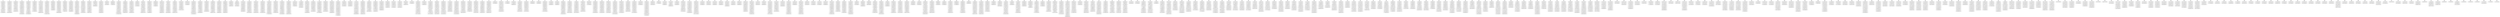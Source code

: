 graph g {
ranksep=0.2;
overlap=scale;
"J0" -- "2311 (340-365) (G-T)" [style=dotted];
"2311 (340-365) (G-T)" -- "576 (365-430) (T-T)" [weight=1.2, len=0.5];
"576 (365-430) (T-T)" -- "50 (430-500) (T-T)" [weight=1.2, len=0.5];
"50 (430-500) (T-T)" -- "146 (500-540) (T-T)" [weight=1.2, len=0.5];
"146 (500-540) (T-T)" -- "147 (540-580) (T-T)" [weight=1.2, len=0.5];
"147 (540-580) (T-T)" -- "21 (580-665) (T-T)" [weight=1.2, len=0.5];
"21 (580-665) (T-T)" -- "1887 (760-810) (T-T)" [weight=1.2, len=0.5];
"1887 (760-810) (T-T)" -- "598 (810-870) (T-T)" [weight=1.2, len=0.5];
"598 (810-870) (T-T)" -- "447 (1035-1095) (T-T)" [weight=1.2, len=0.5];
"J1" -- "2224 (340-395) (G-T)" [style=dotted];
"2224 (340-395) (G-T)" -- "289 (395-435) (T-T)" [weight=1.2, len=0.5];
"289 (395-435) (T-T)" -- "290 (435-475) (T-T)" [weight=1.2, len=0.5];
"290 (435-475) (T-T)" -- "291 (475-515) (T-T)" [weight=1.2, len=0.5];
"291 (475-515) (T-T)" -- "795 (515-565) (T-T)" [weight=1.2, len=0.5];
"795 (515-565) (T-T)" -- "796 (565-635) (T-T)" [weight=1.2, len=0.5];
"796 (565-635) (T-T)" -- "561 (635-700) (T-T)" [weight=1.2, len=0.5];
"561 (635-700) (T-T)" -- "102 (790-845) (T-T)" [weight=1.2, len=0.5];
"102 (790-845) (T-T)" -- "1559 (1015-1065) (T-T)" [weight=1.2, len=0.5];
"J2" -- "2216 (340-395) (G-T)" [style=dotted];
"2216 (340-395) (G-T)" -- "460 (395-440) (T-T)" [weight=1.2, len=0.5];
"460 (395-440) (T-T)" -- "19 (440-510) (T-T)" [weight=1.2, len=0.5];
"19 (440-510) (T-T)" -- "351 (510-570) (T-T)" [weight=1.2, len=0.5];
"351 (510-570) (T-T)" -- "52 (570-625) (T-T)" [weight=1.2, len=0.5];
"52 (570-625) (T-T)" -- "353 (625-685) (T-T)" [weight=1.2, len=0.5];
"353 (625-685) (T-T)" -- "1788 (775-845) (T-T)" [weight=1.2, len=0.5];
"1788 (775-845) (T-T)" -- "1542 (990-1040) (T-T)" [weight=1.2, len=0.5];
"J3" -- "1607 (340-390) (G-T)" [style=dotted];
"1607 (340-390) (G-T)" -- "384 (390-450) (T-T)" [weight=1.2, len=0.5];
"384 (390-450) (T-T)" -- "213 (450-495) (T-T)" [weight=1.2, len=0.5];
"213 (450-495) (T-T)" -- "320 (495-540) (T-G)" [weight=1.2, len=0.5];
"320 (495-540) (T-G)" -- "1801 (685-690) (G-T)" [weight=1.2, len=0.5];
"1801 (685-690) (G-T)" -- "526 (690-750) (T-T)" [weight=1.2, len=0.5];
"526 (690-750) (T-T)" -- "597 (750-810) (T-T)" [weight=1.2, len=0.5];
"597 (750-810) (T-T)" -- "619 (810-870) (T-T)" [weight=1.2, len=0.5];
"619 (810-870) (T-T)" -- "124 (870-920) (T-T)" [weight=1.2, len=0.5];
"124 (870-920) (T-T)" -- "587 (1020-1080) (T-T)" [weight=1.2, len=0.5];
"J4" -- "1529 (340-385) (G-T)" [style=dotted];
"1529 (340-385) (G-T)" -- "369 (385-440) (T-T)" [weight=1.2, len=0.5];
"369 (385-440) (T-T)" -- "173 (440-480) (T-T)" [weight=1.2, len=0.5];
"173 (440-480) (T-T)" -- "174 (480-520) (T-T)" [weight=1.2, len=0.5];
"174 (480-520) (T-T)" -- "175 (520-560) (T-T)" [weight=1.2, len=0.5];
"175 (520-560) (T-T)" -- "4 (560-645) (T-T)" [weight=1.2, len=0.5];
"4 (560-645) (T-T)" -- "5 (645-700) (T-T)" [weight=1.2, len=0.5];
"5 (645-700) (T-T)" -- "220 (790-840) (T-T)" [weight=1.2, len=0.5];
"220 (790-840) (T-T)" -- "1652 (840-860) (T-T)" [weight=1.2, len=0.5];
"1652 (840-860) (T-T)" -- "1013 (1005-1065) (T-T)" [weight=1.2, len=0.5];
"J5" -- "1510 (340-395) (G-T)" [style=dotted];
"1510 (340-395) (G-T)" -- "476 (395-460) (T-T)" [weight=1.2, len=0.5];
"476 (395-460) (T-T)" -- "145 (460-500) (T-T)" [weight=1.2, len=0.5];
"145 (460-500) (T-T)" -- "246 (500-570) (T-T)" [weight=1.2, len=0.5];
"246 (500-570) (T-T)" -- "247 (570-655) (T-T)" [weight=1.2, len=0.5];
"247 (570-655) (T-T)" -- "925 (745-815) (T-T)" [weight=1.2, len=0.5];
"925 (745-815) (T-T)" -- "819 (815-865) (T-T)" [weight=1.2, len=0.5];
"819 (815-865) (T-T)" -- "421 (1020-1080) (T-T)" [weight=1.2, len=0.5];
"J6" -- "1416 (340-370) (G-T)" [style=dotted];
"1416 (340-370) (G-T)" -- "211 (370-410) (T-T)" [weight=1.2, len=0.5];
"211 (370-410) (T-T)" -- "632 (410-470) (T-T)" [weight=1.2, len=0.5];
"632 (410-470) (T-T)" -- "80 (470-540) (T-T)" [weight=1.2, len=0.5];
"80 (470-540) (T-T)" -- "215 (540-590) (T-T)" [weight=1.2, len=0.5];
"215 (540-590) (T-T)" -- "216 (590-640) (T-T)" [weight=1.2, len=0.5];
"216 (590-640) (T-T)" -- "120 (640-700) (T-T)" [weight=1.2, len=0.5];
"120 (640-700) (T-T)" -- "234 (790-870) (T-T)" [weight=1.2, len=0.5];
"234 (790-870) (T-T)" -- "1656 (1060-1120) (T-T)" [weight=1.2, len=0.5];
"J7" -- "1272 (340-380) (G-T)" [style=dotted];
"1272 (340-380) (G-T)" -- "193 (380-420) (T-T)" [weight=1.2, len=0.5];
"193 (380-420) (T-T)" -- "144 (420-460) (T-T)" [weight=1.2, len=0.5];
"144 (420-460) (T-T)" -- "195 (460-505) (T-T)" [weight=1.2, len=0.5];
"195 (460-505) (T-T)" -- "371 (505-510) (T-T)" [weight=1.2, len=0.5];
"371 (505-510) (T-T)" -- "372 (510-570) (T-T)" [weight=1.2, len=0.5];
"372 (510-570) (T-T)" -- "352 (570-625) (T-T)" [weight=1.2, len=0.5];
"352 (570-625) (T-T)" -- "498 (625-700) (T-T)" [weight=1.2, len=0.5];
"498 (625-700) (T-T)" -- "892 (790-870) (T-T)" [weight=1.2, len=0.5];
"892 (790-870) (T-T)" -- "2116 (1060-1120) (T-G)" [weight=1.2, len=0.5];
"J8" -- "984 (340-390) (G-T)" [style=dotted];
"984 (340-390) (G-T)" -- "521 (390-450) (T-T)" [weight=1.2, len=0.5];
"521 (390-450) (T-T)" -- "385 (450-525) (T-T)" [weight=1.2, len=0.5];
"385 (450-525) (T-T)" -- "68 (525-595) (T-T)" [weight=1.2, len=0.5];
"68 (525-595) (T-T)" -- "69 (595-665) (T-T)" [weight=1.2, len=0.5];
"69 (595-665) (T-T)" -- "261 (760-840) (T-T)" [weight=1.2, len=0.5];
"261 (760-840) (T-T)" -- "223 (940-990) (T-T)" [weight=1.2, len=0.5];
"J9" -- "885 (340-390) (G-T)" [style=dotted];
"885 (340-390) (G-T)" -- "540 (390-455) (T-T)" [weight=1.2, len=0.5];
"540 (390-455) (T-T)" -- "469 (455-495) (T-T)" [weight=1.2, len=0.5];
"469 (455-495) (T-T)" -- "438 (495-555) (T-T)" [weight=1.2, len=0.5];
"438 (495-555) (T-T)" -- "439 (555-615) (T-T)" [weight=1.2, len=0.5];
"439 (555-615) (T-T)" -- "294 (615-665) (T-T)" [weight=1.2, len=0.5];
"294 (615-665) (T-T)" -- "991 (760-830) (T-T)" [weight=1.2, len=0.5];
"991 (760-830) (T-T)" -- "1141 (920-960) (T-T)" [weight=1.2, len=0.5];
"1141 (920-960) (T-T)" -- "2099 (1050-1090) (T-T)" [weight=1.2, len=0.5];
"J10" -- "830 (340-385) (G-T)" [style=dotted];
"830 (340-385) (G-T)" -- "812 (385-455) (T-T)" [weight=1.2, len=0.5];
"812 (385-455) (T-T)" -- "541 (455-525) (T-T)" [weight=1.2, len=0.5];
"541 (455-525) (T-T)" -- "386 (525-585) (T-T)" [weight=1.2, len=0.5];
"386 (525-585) (T-T)" -- "119 (585-640) (T-T)" [weight=1.2, len=0.5];
"119 (585-640) (T-T)" -- "217 (640-690) (T-T)" [weight=1.2, len=0.5];
"217 (640-690) (T-T)" -- "1358 (785-875) (T-T)" [weight=1.2, len=0.5];
"1358 (785-875) (T-T)" -- "11 (1065-1120) (T-T)" [weight=1.2, len=0.5];
"J11" -- "811 (340-385) (G-T)" [style=dotted];
"811 (340-385) (G-T)" -- "831 (385-440) (T-T)" [weight=1.2, len=0.5];
"831 (385-440) (T-T)" -- "323 (440-485) (T-T)" [weight=1.2, len=0.5];
"323 (440-485) (T-T)" -- "257 (485-520) (T-T)" [weight=1.2, len=0.5];
"257 (485-520) (T-T)" -- "258 (520-600) (T-T)" [weight=1.2, len=0.5];
"258 (520-600) (T-T)" -- "259 (600-680) (T-T)" [weight=1.2, len=0.5];
"259 (600-680) (T-T)" -- "1850 (775-835) (T-T)" [weight=1.2, len=0.5];
"1850 (775-835) (T-T)" -- "1920 (940-990) (T-T)" [weight=1.2, len=0.5];
"J12" -- "792 (340-395) (G-T)" [style=dotted];
"792 (340-395) (G-T)" -- "793 (395-445) (T-T)" [weight=1.2, len=0.5];
"793 (395-445) (T-T)" -- "319 (445-495) (T-T)" [weight=1.2, len=0.5];
"319 (445-495) (T-T)" -- "470 (495-525) (T-G)" [weight=1.2, len=0.5];
"470 (495-525) (T-G)" -- "1905 (690-705) (G-T)" [weight=1.2, len=0.5];
"1905 (690-705) (G-T)" -- "200 (705-755) (T-T)" [weight=1.2, len=0.5];
"200 (705-755) (T-T)" -- "799 (755-805) (T-T)" [weight=1.2, len=0.5];
"799 (755-805) (T-T)" -- "85 (805-890) (T-T)" [weight=1.2, len=0.5];
"85 (805-890) (T-T)" -- "222 (890-940) (T-T)" [weight=1.2, len=0.5];
"222 (890-940) (T-T)" -- "709 (1035-1095) (T-T)" [weight=1.2, len=0.5];
"J13" -- "590 (340-390) (G-T)" [style=dotted];
"590 (340-390) (G-T)" -- "591 (390-450) (T-T)" [weight=1.2, len=0.5];
"591 (390-450) (T-T)" -- "522 (450-510) (T-T)" [weight=1.2, len=0.5];
"522 (450-510) (T-T)" -- "458 (510-540) (T-G)" [weight=1.2, len=0.5];
"458 (510-540) (T-G)" -- "2109 (710-745) (G-T)" [weight=1.2, len=0.5];
"2109 (710-745) (G-T)" -- "1296 (745-815) (T-T)" [weight=1.2, len=0.5];
"1296 (745-815) (T-T)" -- "926 (815-885) (T-T)" [weight=1.2, len=0.5];
"926 (815-885) (T-T)" -- "392 (885-945) (T-T)" [weight=1.2, len=0.5];
"392 (885-945) (T-T)" -- "401 (1040-1100) (T-T)" [weight=1.2, len=0.5];
"J14" -- "539 (340-390) (G-T)" [style=dotted];
"539 (340-390) (G-T)" -- "612 (390-450) (T-T)" [weight=1.2, len=0.5];
"612 (390-450) (T-T)" -- "592 (450-510) (T-T)" [weight=1.2, len=0.5];
"592 (450-510) (T-T)" -- "523 (510-570) (T-T)" [weight=1.2, len=0.5];
"523 (510-570) (T-T)" -- "373 (570-630) (T-T)" [weight=1.2, len=0.5];
"373 (570-630) (T-T)" -- "525 (630-690) (T-T)" [weight=1.2, len=0.5];
"525 (630-690) (T-T)" -- "1426 (790-840) (T-T)" [weight=1.2, len=0.5];
"1426 (790-840) (T-T)" -- "183 (840-880) (T-T)" [weight=1.2, len=0.5];
"183 (840-880) (T-T)" -- "59 (1060-1115) (T-T)" [weight=1.2, len=0.5];
"J15" -- "520 (340-390) (G-T)" [style=dotted];
"520 (340-390) (G-T)" -- "782 (390-470) (T-T)" [weight=1.2, len=0.5];
"782 (390-470) (T-T)" -- "411 (470-480) (T-T)" [weight=1.2, len=0.5];
"411 (470-480) (T-T)" -- "399 (480-495) (T-G)" [weight=1.2, len=0.5];
"J16" -- "454 (340-380) (G-T)" [style=dotted];
"454 (340-380) (G-T)" -- "348 (380-440) (T-T)" [weight=1.2, len=0.5];
"348 (380-440) (T-T)" -- "349 (440-500) (T-T)" [weight=1.2, len=0.5];
"349 (440-500) (T-T)" -- "350 (500-510) (T-T)" [weight=1.2, len=0.5];
"350 (500-510) (T-T)" -- "593 (510-570) (T-T)" [weight=1.2, len=0.5];
"593 (510-570) (T-T)" -- "524 (570-630) (T-T)" [weight=1.2, len=0.5];
"524 (570-630) (T-T)" -- "595 (630-690) (T-T)" [weight=1.2, len=0.5];
"595 (630-690) (T-T)" -- "1538 (790-840) (T-T)" [weight=1.2, len=0.5];
"1538 (790-840) (T-T)" -- "105 (945-1000) (T-T)" [weight=1.2, len=0.5];
"J17" -- "450 (340-400) (G-T)" [style=dotted];
"450 (340-400) (G-T)" -- "36 (400-470) (T-T)" [weight=1.2, len=0.5];
"36 (400-470) (T-T)" -- "490 (470-480) (T-G)" [weight=1.2, len=0.5];
"J18" -- "383 (340-390) (G-T)" [style=dotted];
"383 (340-390) (G-T)" -- "886 (390-460) (T-T)" [weight=1.2, len=0.5];
"886 (390-460) (T-T)" -- "272 (460-470) (T-G)" [weight=1.2, len=0.5];
"J19" -- "321 (340-390) (G-T)" [style=dotted];
"321 (340-390) (G-T)" -- "920 (390-465) (T-T)" [weight=1.2, len=0.5];
"920 (390-465) (T-T)" -- "137 (465-525) (T-T)" [weight=1.2, len=0.5];
"137 (465-525) (T-T)" -- "542 (525-590) (T-T)" [weight=1.2, len=0.5];
"542 (525-590) (T-T)" -- "479 (590-660) (T-T)" [weight=1.2, len=0.5];
"479 (590-660) (T-T)" -- "150 (660-700) (T-T)" [weight=1.2, len=0.5];
"150 (660-700) (T-T)" -- "1907 (790-795) (T-T)" [weight=1.2, len=0.5];
"1907 (790-795) (T-T)" -- "838 (795-855) (T-T)" [weight=1.2, len=0.5];
"838 (795-855) (T-T)" -- "1655 (1000-1060) (T-T)" [weight=1.2, len=0.5];
"1655 (1000-1060) (T-T)" -- "2270 (1060-1120) (T-T)" [weight=1.2, len=0.5];
"J20" -- "228 (340-395) (G-T)" [style=dotted];
"228 (340-395) (G-T)" -- "1065 (395-460) (T-T)" [weight=1.2, len=0.5];
"1065 (395-460) (T-T)" -- "477 (460-520) (T-T)" [weight=1.2, len=0.5];
"477 (460-520) (T-T)" -- "478 (520-590) (T-T)" [weight=1.2, len=0.5];
"478 (520-590) (T-T)" -- "543 (590-655) (T-T)" [weight=1.2, len=0.5];
"543 (590-655) (T-T)" -- "2152 (745-815) (T-T)" [weight=1.2, len=0.5];
"2152 (745-815) (T-T)" -- "1555 (815-865) (T-T)" [weight=1.2, len=0.5];
"1555 (815-865) (T-T)" -- "1806 (1020-1080) (T-T)" [weight=1.2, len=0.5];
"1806 (1020-1080) (T-T)" -- "189 (1080-1120) (T-T)" [weight=1.2, len=0.5];
"J21" -- "94 (340-390) (G-T)" [style=dotted];
"94 (340-390) (G-T)" -- "985 (390-450) (T-T)" [weight=1.2, len=0.5];
"985 (390-450) (T-T)" -- "613 (450-510) (T-T)" [weight=1.2, len=0.5];
"613 (450-510) (T-T)" -- "614 (510-570) (T-T)" [weight=1.2, len=0.5];
"614 (510-570) (T-T)" -- "560 (570-635) (T-T)" [weight=1.2, len=0.5];
"560 (570-635) (T-T)" -- "797 (635-685) (T-T)" [weight=1.2, len=0.5];
"797 (635-685) (T-T)" -- "1863 (775-825) (T-T)" [weight=1.2, len=0.5];
"1863 (775-825) (T-T)" -- "185 (920-960) (T-T)" [weight=1.2, len=0.5];
"185 (920-960) (T-T)" -- "823 (1055-1105) (T-T)" [weight=1.2, len=0.5];
"J22" -- "48 (340-360) (G-T)" [style=dotted];
"48 (340-360) (G-T)" -- "651 (360-410) (T-T)" [weight=1.2, len=0.5];
"651 (360-410) (T-T)" -- "652 (410-470) (T-T)" [weight=1.2, len=0.5];
"652 (410-470) (T-T)" -- "513 (470-480) (T-G)" [weight=1.2, len=0.5];
"J23" -- "35 (340-400) (G-T)" [style=dotted];
"35 (340-400) (G-T)" -- "79 (400-470) (T-T)" [weight=1.2, len=0.5];
"79 (400-470) (T-T)" -- "633 (470-530) (T-T)" [weight=1.2, len=0.5];
"633 (470-530) (T-T)" -- "730 (530-610) (T-T)" [weight=1.2, len=0.5];
"730 (530-610) (T-T)" -- "39 (610-680) (T-T)" [weight=1.2, len=0.5];
"39 (610-680) (T-T)" -- "2242 (770-780) (T-T)" [weight=1.2, len=0.5];
"2242 (770-780) (T-T)" -- "329 (780-840) (T-T)" [weight=1.2, len=0.5];
"329 (780-840) (T-T)" -- "2038 (840-870) (T-T)" [weight=1.2, len=0.5];
"2038 (840-870) (T-T)" -- "1560 (1065-1115) (T-T)" [weight=1.2, len=0.5];
"J24" -- "1999 (335-350) (G-T)" [style=dotted];
"1999 (335-350) (G-T)" -- "288 (350-395) (T-T)" [weight=1.2, len=0.5];
"288 (350-395) (T-T)" -- "1109 (395-440) (T-T)" [weight=1.2, len=0.5];
"1109 (395-440) (T-T)" -- "370 (440-505) (T-T)" [weight=1.2, len=0.5];
"370 (440-505) (T-T)" -- "559 (505-570) (T-T)" [weight=1.2, len=0.5];
"559 (505-570) (T-T)" -- "594 (570-630) (T-T)" [weight=1.2, len=0.5];
"594 (570-630) (T-T)" -- "616 (630-690) (T-T)" [weight=1.2, len=0.5];
"616 (630-690) (T-T)" -- "1917 (790-840) (T-T)" [weight=1.2, len=0.5];
"1917 (790-840) (T-T)" -- "1429 (940-990) (T-T)" [weight=1.2, len=0.5];
"J25" -- "1380 (335-390) (G-T)" [style=dotted];
"1380 (335-390) (G-T)" -- "1381 (390-480) (T-T)" [weight=1.2, len=0.5];
"1381 (390-480) (T-T)" -- "412 (480-540) (T-T)" [weight=1.2, len=0.5];
"412 (480-540) (T-T)" -- "278 (540-555) (T-G)" [weight=1.2, len=0.5];
"J26" -- "1030 (335-375) (G-T)" [style=dotted];
"1030 (335-375) (G-T)" -- "1455 (375-415) (T-T)" [weight=1.2, len=0.5];
"1455 (375-415) (T-T)" -- "512 (415-470) (T-T)" [weight=1.2, len=0.5];
"512 (415-470) (T-T)" -- "653 (470-525) (T-T)" [weight=1.2, len=0.5];
"653 (470-525) (T-T)" -- "654 (525-585) (T-T)" [weight=1.2, len=0.5];
"654 (525-585) (T-T)" -- "387 (585-645) (T-T)" [weight=1.2, len=0.5];
"387 (585-645) (T-T)" -- "1135 (650-690) (T-T)" [weight=1.2, len=0.5];
"1135 (650-690) (T-T)" -- "1954 (790-850) (T-T)" [weight=1.2, len=0.5];
"1954 (790-850) (T-T)" -- "586 (960-1020) (T-T)" [weight=1.2, len=0.5];
"J27" -- "287 (335-350) (G-T)" [style=dotted];
"287 (335-350) (G-T)" -- "1 (350-420) (T-T)" [weight=1.2, len=0.5];
"1 (350-420) (T-T)" -- "194 (420-460) (T-T)" [weight=1.2, len=0.5];
"194 (420-460) (T-T)" -- "747 (460-540) (T-T)" [weight=1.2, len=0.5];
"747 (460-540) (T-T)" -- "325 (540-600) (T-T)" [weight=1.2, len=0.5];
"325 (540-600) (T-T)" -- "326 (600-660) (T-T)" [weight=1.2, len=0.5];
"326 (600-660) (T-T)" -- "2032 (660-690) (T-T)" [weight=1.2, len=0.5];
"2032 (660-690) (T-T)" -- "1192 (790-870) (T-T)" [weight=1.2, len=0.5];
"1192 (790-870) (T-T)" -- "1466 (1020-1080) (T-T)" [weight=1.2, len=0.5];
"J28" -- "65 (335-385) (G-T)" [style=dotted];
"65 (335-385) (G-T)" -- "957 (385-455) (T-T)" [weight=1.2, len=0.5];
"957 (385-455) (T-T)" -- "700 (455-520) (T-T)" [weight=1.2, len=0.5];
"700 (455-520) (T-T)" -- "701 (520-615) (T-T)" [weight=1.2, len=0.5];
"701 (520-615) (T-T)" -- "440 (615-675) (T-T)" [weight=1.2, len=0.5];
"440 (615-675) (T-T)" -- "2139 (675-680) (T-T)" [weight=1.2, len=0.5];
"2139 (675-680) (T-T)" -- "1479 (785-835) (T-T)" [weight=1.2, len=0.5];
"1479 (785-835) (T-T)" -- "1541 (940-990) (T-T)" [weight=1.2, len=0.5];
"1541 (940-990) (T-T)" -- "2046 (1080-1110) (T-T)" [weight=1.2, len=0.5];
"J29" -- "2014 (330-410) (G-T)" [style=dotted];
"2014 (330-410) (G-T)" -- "760 (410-490) (T-T)" [weight=1.2, len=0.5];
"760 (410-490) (T-T)" -- "578 (490-550) (T-T)" [weight=1.2, len=0.5];
"578 (490-550) (T-T)" -- "231 (550-630) (T-T)" [weight=1.2, len=0.5];
"231 (550-630) (T-T)" -- "1069 (630-690) (T-T)" [weight=1.2, len=0.5];
"1069 (630-690) (T-T)" -- "1403 (780-860) (T-T)" [weight=1.2, len=0.5];
"1403 (780-860) (T-T)" -- "1124 (1070-1110) (T-T)" [weight=1.2, len=0.5];
"J30" -- "2005 (330-410) (G-T)" [style=dotted];
"2005 (330-410) (G-T)" -- "1291 (410-470) (T-T)" [weight=1.2, len=0.5];
"1291 (410-470) (T-T)" -- "783 (470-485) (T-G)" [weight=1.2, len=0.5];
"J31" -- "1987 (330-390) (G-T)" [style=dotted];
"1987 (330-390) (G-T)" -- "1608 (390-450) (T-T)" [weight=1.2, len=0.5];
"1608 (390-450) (T-T)" -- "686 (450-510) (T-T)" [weight=1.2, len=0.5];
"686 (450-510) (T-T)" -- "687 (510-555) (T-T)" [weight=1.2, len=0.5];
"687 (510-555) (T-T)" -- "497 (555-625) (T-T)" [weight=1.2, len=0.5];
"497 (555-625) (T-T)" -- "1860 (625-675) (T-T)" [weight=1.2, len=0.5];
"1860 (625-675) (T-T)" -- "2125 (765-815) (T-T)" [weight=1.2, len=0.5];
"2125 (765-815) (T-T)" -- "1804 (815-825) (T-G)" [weight=1.2, len=0.5];
"1804 (815-825) (T-G)" -- "1805 (1010-1020) (G-T)" [weight=1.2, len=0.5];
"1805 (1010-1020) (G-T)" -- "159 (1020-1060) (T-T)" [weight=1.2, len=0.5];
"J32" -- "1643 (330-392) (G-T)" [style=dotted];
"1643 (330-392) (G-T)" -- "1644 (392-450) (T-T)" [weight=1.2, len=0.5];
"1644 (392-450) (T-T)" -- "729 (450-530) (T-T)" [weight=1.2, len=0.5];
"729 (450-530) (T-T)" -- "888 (530-550) (T-T)" [weight=1.2, len=0.5];
"888 (530-550) (T-T)" -- "579 (550-600) (T-T)" [weight=1.2, len=0.5];
"579 (550-600) (T-T)" -- "414 (600-660) (T-T)" [weight=1.2, len=0.5];
"414 (600-660) (T-T)" -- "1117 (750-800) (T-T)" [weight=1.2, len=0.5];
"1117 (750-800) (T-T)" -- "1118 (800-840) (T-T)" [weight=1.2, len=0.5];
"1118 (800-840) (T-T)" -- "642 (1005-1065) (T-T)" [weight=1.2, len=0.5];
"J33" -- "1332 (330-400) (G-T)" [style=dotted];
"1332 (330-400) (G-T)" -- "172 (400-440) (T-T)" [weight=1.2, len=0.5];
"172 (400-440) (T-T)" -- "461 (440-480) (T-T)" [weight=1.2, len=0.5];
"461 (440-480) (T-T)" -- "452 (480-560) (T-T)" [weight=1.2, len=0.5];
"452 (480-560) (T-T)" -- "98 (560-610) (T-T)" [weight=1.2, len=0.5];
"98 (560-610) (T-T)" -- "99 (610-670) (T-T)" [weight=1.2, len=0.5];
"99 (610-670) (T-T)" -- "1338 (760-850) (T-T)" [weight=1.2, len=0.5];
"1338 (760-850) (T-T)" -- "2289 (1035-1085) (T-G)" [weight=1.2, len=0.5];
"J34" -- "1244 (330-395) (G-T)" [style=dotted];
"1244 (330-395) (G-T)" -- "1245 (395-470) (T-T)" [weight=1.2, len=0.5];
"1245 (395-470) (T-T)" -- "937 (470-495) (T-T)" [weight=1.2, len=0.5];
"937 (470-495) (T-T)" -- "667 (495-545) (T-T)" [weight=1.2, len=0.5];
"667 (495-545) (T-T)" -- "668 (545-600) (T-T)" [weight=1.2, len=0.5];
"668 (545-600) (T-T)" -- "580 (600-660) (T-T)" [weight=1.2, len=0.5];
"580 (600-660) (T-T)" -- "1770 (750-820) (T-T)" [weight=1.2, len=0.5];
"1770 (750-820) (T-T)" -- "154 (820-860) (T-T)" [weight=1.2, len=0.5];
"154 (820-860) (T-T)" -- "1893 (1060-1110) (T-T)" [weight=1.2, len=0.5];
"J35" -- "1216 (330-385) (G-T)" [style=dotted];
"1216 (330-385) (G-T)" -- "1084 (385-420) (T-T)" [weight=1.2, len=0.5];
"1084 (385-420) (T-T)" -- "436 (420-475) (T-T)" [weight=1.2, len=0.5];
"436 (420-475) (T-T)" -- "437 (475-495) (T-T)" [weight=1.2, len=0.5];
"437 (475-495) (T-T)" -- "938 (495-565) (T-T)" [weight=1.2, len=0.5];
"938 (495-565) (T-T)" -- "939 (565-635) (T-T)" [weight=1.2, len=0.5];
"939 (565-635) (T-T)" -- "1491 (635-685) (T-T)" [weight=1.2, len=0.5];
"1491 (635-685) (T-T)" -- "672 (780-840) (T-T)" [weight=1.2, len=0.5];
"672 (780-840) (T-T)" -- "359 (995-1055) (T-T)" [weight=1.2, len=0.5];
"J36" -- "918 (330-380) (G-T)" [style=dotted];
"918 (330-380) (G-T)" -- "368 (380-385) (T-T)" [weight=1.2, len=0.5];
"368 (380-385) (T-T)" -- "1217 (385-455) (T-T)" [weight=1.2, len=0.5];
"1217 (385-455) (T-T)" -- "813 (455-505) (T-T)" [weight=1.2, len=0.5];
"813 (455-505) (T-T)" -- "814 (505-575) (T-T)" [weight=1.2, len=0.5];
"814 (505-575) (T-T)" -- "815 (575-625) (T-T)" [weight=1.2, len=0.5];
"815 (575-625) (T-T)" -- "2279 (625-685) (T-T)" [weight=1.2, len=0.5];
"2279 (625-685) (T-T)" -- "1039 (780-840) (T-T)" [weight=1.2, len=0.5];
"1039 (780-840) (T-T)" -- "332 (960-1020) (T-T)" [weight=1.2, len=0.5];
"J37" -- "347 (330-380) (G-T)" [style=dotted];
"347 (330-380) (G-T)" -- "455 (380-425) (T-T)" [weight=1.2, len=0.5];
"455 (380-425) (T-T)" -- "116 (425-480) (T-T)" [weight=1.2, len=0.5];
"116 (425-480) (T-T)" -- "462 (480-510) (T-G)" [weight=1.2, len=0.5];
"J38" -- "0 (330-350) (G-T)" [style=dotted];
"0 (330-350) (G-T)" -- "2000 (350-425) (T-T)" [weight=1.2, len=0.5];
"2000 (350-425) (T-T)" -- "410 (425-470) (T-T)" [weight=1.2, len=0.5];
"410 (425-470) (T-T)" -- "976 (470-485) (T-G)" [weight=1.2, len=0.5];
"J39" -- "1972 (325-375) (G-T)" [style=dotted];
"1972 (325-375) (G-T)" -- "1472 (375-435) (T-T)" [weight=1.2, len=0.5];
"1472 (375-435) (T-T)" -- "558 (435-505) (T-T)" [weight=1.2, len=0.5];
"558 (435-505) (T-T)" -- "1087 (505-540) (T-T)" [weight=1.2, len=0.5];
"1087 (505-540) (T-T)" -- "413 (540-600) (T-T)" [weight=1.2, len=0.5];
"413 (540-600) (T-T)" -- "669 (600-660) (T-T)" [weight=1.2, len=0.5];
"669 (600-660) (T-T)" -- "1969 (760-820) (T-T)" [weight=1.2, len=0.5];
"1969 (760-820) (T-T)" -- "1890 (910-960) (T-T)" [weight=1.2, len=0.5];
"J40" -- "1751 (325-385) (G-T)" [style=dotted];
"1751 (325-385) (G-T)" -- "1530 (385-435) (T-T)" [weight=1.2, len=0.5];
"1530 (385-435) (T-T)" -- "666 (435-495) (T-T)" [weight=1.2, len=0.5];
"666 (435-495) (T-T)" -- "987 (495-555) (T-T)" [weight=1.2, len=0.5];
"987 (495-555) (T-T)" -- "688 (555-615) (T-T)" [weight=1.2, len=0.5];
"688 (555-615) (T-T)" -- "689 (615-675) (T-T)" [weight=1.2, len=0.5];
"689 (615-675) (T-T)" -- "2243 (780-830) (T-T)" [weight=1.2, len=0.5];
"2243 (780-830) (T-T)" -- "1139 (830-870) (T-T)" [weight=1.2, len=0.5];
"1139 (830-870) (T-T)" -- "1819 (1070-1105) (T-T)" [weight=1.2, len=0.5];
"J41" -- "1453 (325-370) (G-T)" [style=dotted];
"1453 (325-370) (G-T)" -- "728 (370-450) (T-T)" [weight=1.2, len=0.5];
"728 (370-450) (T-T)" -- "986 (450-495) (T-T)" [weight=1.2, len=0.5];
"986 (450-495) (T-T)" -- "1019 (495-555) (T-T)" [weight=1.2, len=0.5];
"1019 (495-555) (T-T)" -- "834 (555-615) (T-T)" [weight=1.2, len=0.5];
"834 (555-615) (T-T)" -- "702 (615-675) (T-T)" [weight=1.2, len=0.5];
"702 (615-675) (T-T)" -- "2036 (780-810) (T-T)" [weight=1.2, len=0.5];
"2036 (780-810) (T-T)" -- "1072 (810-870) (T-T)" [weight=1.2, len=0.5];
"1072 (810-870) (T-T)" -- "1619 (1050-1105) (T-T)" [weight=1.2, len=0.5];
"J42" -- "1185 (325-370) (G-T)" [style=dotted];
"1185 (325-370) (G-T)" -- "1186 (370-420) (T-T)" [weight=1.2, len=0.5];
"1186 (370-420) (T-T)" -- "553 (420-485) (T-T)" [weight=1.2, len=0.5];
"553 (420-485) (T-T)" -- "324 (485-540) (T-T)" [weight=1.2, len=0.5];
"324 (485-540) (T-T)" -- "748 (540-620) (T-T)" [weight=1.2, len=0.5];
"748 (540-620) (T-T)" -- "149 (620-660) (T-T)" [weight=1.2, len=0.5];
"149 (620-660) (T-T)" -- "2185 (750-810) (T-T)" [weight=1.2, len=0.5];
"2185 (750-810) (T-T)" -- "204 (905-955) (T-T)" [weight=1.2, len=0.5];
"204 (905-955) (T-T)" -- "1807 (1080-1100) (T-G)" [weight=1.2, len=0.5];
"J43" -- "1734 (320-360) (G-T)" [style=dotted];
"1734 (320-360) (G-T)" -- "745 (360-375) (T-T)" [weight=1.2, len=0.5];
"745 (360-375) (T-T)" -- "1568 (375-425) (T-T)" [weight=1.2, len=0.5];
"1568 (375-425) (T-T)" -- "456 (425-465) (T-T)" [weight=1.2, len=0.5];
"456 (425-465) (T-T)" -- "230 (465-550) (T-T)" [weight=1.2, len=0.5];
"230 (465-550) (T-T)" -- "889 (550-630) (T-T)" [weight=1.2, len=0.5];
"889 (550-630) (T-T)" -- "1090 (630-680) (T-T)" [weight=1.2, len=0.5];
"1090 (630-680) (T-T)" -- "583 (780-840) (T-T)" [weight=1.2, len=0.5];
"583 (780-840) (T-T)" -- "1098 (995-1050) (T-T)" [weight=1.2, len=0.5];
"1098 (995-1050) (T-T)" -- "1747 (1050-1100) (T-T)" [weight=1.2, len=0.5];
"J44" -- "1628 (320-330) (G-T)" [style=dotted];
"1628 (320-330) (G-T)" -- "759 (330-410) (T-T)" [weight=1.2, len=0.5];
"759 (330-410) (T-T)" -- "1418 (410-450) (T-T)" [weight=1.2, len=0.5];
"1418 (410-450) (T-T)" -- "1018 (450-495) (T-T)" [weight=1.2, len=0.5];
"1018 (450-495) (T-T)" -- "1200 (495-575) (T-T)" [weight=1.2, len=0.5];
"1200 (495-575) (T-T)" -- "1201 (575-655) (T-T)" [weight=1.2, len=0.5];
"1201 (575-655) (T-T)" -- "2201 (745-805) (T-T)" [weight=1.2, len=0.5];
"2201 (745-805) (T-T)" -- "1096 (900-950) (T-T)" [weight=1.2, len=0.5];
"1096 (900-950) (T-T)" -- "1144 (1050-1100) (T-T)" [weight=1.2, len=0.5];
"J45" -- "1470 (320-335) (G-T)" [style=dotted];
"1470 (320-335) (G-T)" -- "1471 (335-375) (T-T)" [weight=1.2, len=0.5];
"1471 (335-375) (T-T)" -- "1715 (375-425) (T-T)" [weight=1.2, len=0.5];
"1715 (375-425) (T-T)" -- "495 (425-485) (T-T)" [weight=1.2, len=0.5];
"495 (425-485) (T-T)" -- "496 (485-555) (T-T)" [weight=1.2, len=0.5];
"496 (485-555) (T-T)" -- "988 (555-620) (T-T)" [weight=1.2, len=0.5];
"988 (555-620) (T-T)" -- "1114 (620-660) (T-T)" [weight=1.2, len=0.5];
"1114 (620-660) (T-T)" -- "1071 (750-810) (T-T)" [weight=1.2, len=0.5];
"1071 (750-810) (T-T)" -- "2037 (810-840) (T-T)" [weight=1.2, len=0.5];
"2037 (810-840) (T-T)" -- "1431 (1040-1090) (T-T)" [weight=1.2, len=0.5];
"J46" -- "1397 (320-380) (G-T)" [style=dotted];
"1397 (320-380) (G-T)" -- "919 (380-390) (T-T)" [weight=1.2, len=0.5];
"919 (380-390) (T-T)" -- "1799 (390-450) (T-T)" [weight=1.2, len=0.5];
"1799 (390-450) (T-T)" -- "1261 (450-520) (T-T)" [weight=1.2, len=0.5];
"1261 (450-520) (T-T)" -- "1067 (520-570) (T-T)" [weight=1.2, len=0.5];
"1067 (520-570) (T-T)" -- "615 (570-630) (T-T)" [weight=1.2, len=0.5];
"615 (570-630) (T-T)" -- "178 (640-680) (T-T)" [weight=1.2, len=0.5];
"178 (640-680) (T-T)" -- "1138 (780-830) (T-T)" [weight=1.2, len=0.5];
"1138 (780-830) (T-T)" -- "2041 (930-960) (T-T)" [weight=1.2, len=0.5];
"2041 (930-960) (T-T)" -- "1050 (1050-1100) (T-T)" [weight=1.2, len=0.5];
"J47" -- "1318 (320-375) (G-T)" [style=dotted];
"1318 (320-375) (G-T)" -- "1846 (375-435) (T-T)" [weight=1.2, len=0.5];
"1846 (375-435) (T-T)" -- "903 (435-510) (T-T)" [weight=1.2, len=0.5];
"903 (435-510) (T-T)" -- "776 (510-525) (T-G)" [weight=1.2, len=0.5];
"J48" -- "1127 (320-330) (G-T)" [style=dotted];
"1127 (320-330) (G-T)" -- "611 (330-390) (T-T)" [weight=1.2, len=0.5];
"611 (330-390) (T-T)" -- "1879 (390-430) (T-T)" [weight=1.2, len=0.5];
"1879 (390-430) (T-T)" -- "515 (430-475) (T-T)" [weight=1.2, len=0.5];
"515 (430-475) (T-T)" -- "516 (475-490) (T-G)" [weight=1.2, len=0.5];
"J49" -- "650 (320-360) (G-T)" [style=dotted];
"650 (320-360) (G-T)" -- "1546 (360-410) (T-T)" [weight=1.2, len=0.5];
"1546 (360-410) (T-T)" -- "1547 (410-460) (T-T)" [weight=1.2, len=0.5];
"1547 (410-460) (T-T)" -- "851 (460-525) (T-T)" [weight=1.2, len=0.5];
"851 (460-525) (T-T)" -- "852 (525-585) (T-T)" [weight=1.2, len=0.5];
"852 (525-585) (T-T)" -- "635 (585-645) (T-T)" [weight=1.2, len=0.5];
"635 (585-645) (T-T)" -- "152 (740-780) (T-T)" [weight=1.2, len=0.5];
"152 (740-780) (T-T)" -- "417 (780-840) (T-T)" [weight=1.2, len=0.5];
"417 (780-840) (T-T)" -- "106 (1000-1060) (T-T)" [weight=1.2, len=0.5];
"J50" -- "575 (320-365) (G-T)" [style=dotted];
"575 (320-365) (G-T)" -- "2312 (365-420) (T-G)" [weight=1.2, len=0.5];
"2312 (365-420) (T-G)" -- "2294 (420-470) (G-T)" [weight=1.2, len=0.5];
"2294 (420-470) (G-T)" -- "1004 (470-525) (T-T)" [weight=1.2, len=0.5];
"1004 (470-525) (T-T)" -- "959 (525-590) (T-T)" [weight=1.2, len=0.5];
"959 (525-590) (T-T)" -- "905 (590-670) (T-T)" [weight=1.2, len=0.5];
"905 (590-670) (T-T)" -- "1175 (760-840) (T-T)" [weight=1.2, len=0.5];
"1175 (760-840) (T-T)" -- "364 (1040-1095) (T-T)" [weight=1.2, len=0.5];
"J51" -- "2177 (315-330) (G-T)" [style=dotted];
"2177 (315-330) (G-T)" -- "956 (330-385) (T-T)" [weight=1.2, len=0.5];
"956 (330-385) (T-T)" -- "1667 (385-455) (T-T)" [weight=1.2, len=0.5];
"1667 (385-455) (T-T)" -- "958 (455-525) (T-T)" [weight=1.2, len=0.5];
"958 (455-525) (T-T)" -- "1005 (525-585) (T-T)" [weight=1.2, len=0.5];
"1005 (525-585) (T-T)" -- "655 (585-645) (T-T)" [weight=1.2, len=0.5];
"655 (585-645) (T-T)" -- "219 (740-790) (T-T)" [weight=1.2, len=0.5];
"219 (740-790) (T-T)" -- "184 (880-920) (T-T)" [weight=1.2, len=0.5];
"184 (880-920) (T-T)" -- "1441 (1010-1060) (T-T)" [weight=1.2, len=0.5];
"J52" -- "2006 (315-385) (G-T)" [style=dotted];
"2006 (315-385) (G-T)" -- "1752 (385-450) (T-T)" [weight=1.2, len=0.5];
"1752 (385-450) (T-T)" -- "1419 (450-495) (T-T)" [weight=1.2, len=0.5];
"1419 (450-495) (T-T)" -- "1234 (495-590) (T-T)" [weight=1.2, len=0.5];
"1234 (495-590) (T-T)" -- "960 (590-655) (T-T)" [weight=1.2, len=0.5];
"960 (590-655) (T-T)" -- "2281 (745-805) (T-T)" [weight=1.2, len=0.5];
"2281 (745-805) (T-T)" -- "2202 (805-830) (T-T)" [weight=1.2, len=0.5];
"2202 (805-830) (T-T)" -- "1892 (1010-1060) (T-T)" [weight=1.2, len=0.5];
"J53" -- "1665 (315-380) (G-T)" [style=dotted];
"1665 (315-380) (G-T)" -- "1002 (380-420) (T-T)" [weight=1.2, len=0.5];
"1002 (380-420) (T-T)" -- "1003 (420-470) (T-T)" [weight=1.2, len=0.5];
"1003 (420-470) (T-T)" -- "1033 (470-480) (T-T)" [weight=1.2, len=0.5];
"1033 (470-480) (T-T)" -- "1034 (480-540) (T-T)" [weight=1.2, len=0.5];
"1034 (480-540) (T-T)" -- "1035 (540-600) (T-T)" [weight=1.2, len=0.5];
"1035 (540-600) (T-T)" -- "923 (600-675) (T-T)" [weight=1.2, len=0.5];
"923 (600-675) (T-T)" -- "1024 (795-855) (T-T)" [weight=1.2, len=0.5];
"1024 (795-855) (T-T)" -- "1618 (995-1050) (T-T)" [weight=1.2, len=0.5];
"J54" -- "758 (315-330) (G-T)" [style=dotted];
"758 (315-330) (G-T)" -- "1128 (330-380) (T-T)" [weight=1.2, len=0.5];
"1128 (330-380) (T-T)" -- "1129 (380-420) (T-T)" [weight=1.2, len=0.5];
"1129 (380-420) (T-T)" -- "1032 (420-470) (T-T)" [weight=1.2, len=0.5];
"1032 (420-470) (T-T)" -- "1246 (470-540) (T-T)" [weight=1.2, len=0.5];
"1246 (470-540) (T-T)" -- "1088 (540-590) (T-T)" [weight=1.2, len=0.5];
"1088 (540-590) (T-T)" -- "1089 (590-630) (T-T)" [weight=1.2, len=0.5];
"1089 (590-630) (T-T)" -- "2031 (630-660) (T-T)" [weight=1.2, len=0.5];
"2031 (630-660) (T-T)" -- "1742 (750-810) (T-T)" [weight=1.2, len=0.5];
"1742 (750-810) (T-T)" -- "1481 (905-955) (T-T)" [weight=1.2, len=0.5];
"1481 (905-955) (T-T)" -- "472 (1050-1090) (T-T)" [weight=1.2, len=0.5];
"J55" -- "434 (315-360) (G-T)" [style=dotted];
"434 (315-360) (G-T)" -- "1735 (360-410) (T-T)" [weight=1.2, len=0.5];
"1735 (360-410) (T-T)" -- "1591 (410-475) (T-T)" [weight=1.2, len=0.5];
"1591 (410-475) (T-T)" -- "870 (475-490) (T-G)" [weight=1.2, len=0.5];
"J56" -- "2020 (310-330) (G-T)" [style=dotted];
"2020 (310-330) (G-T)" -- "1629 (330-420) (T-T)" [weight=1.2, len=0.5];
"1629 (330-420) (T-T)" -- "1085 (420-460) (T-T)" [weight=1.2, len=0.5];
"1085 (420-460) (T-T)" -- "884 (460-480) (T-G)" [weight=1.2, len=0.5];
"J57" -- "727 (310-370) (G-T)" [style=dotted];
"727 (310-370) (G-T)" -- "1417 (370-410) (T-T)" [weight=1.2, len=0.5];
"1417 (370-410) (T-T)" -- "1736 (410-460) (T-T)" [weight=1.2, len=0.5];
"1736 (410-460) (T-T)" -- "887 (460-530) (T-T)" [weight=1.2, len=0.5];
"887 (460-530) (T-T)" -- "1112 (530-570) (T-T)" [weight=1.2, len=0.5];
"1112 (530-570) (T-T)" -- "1068 (570-630) (T-T)" [weight=1.2, len=0.5];
"1068 (570-630) (T-T)" -- "1461 (720-770) (T-T)" [weight=1.2, len=0.5];
"1461 (720-770) (T-T)" -- "1093 (770-810) (T-T)" [weight=1.2, len=0.5];
"1093 (770-810) (T-T)" -- "2040 (900-930) (T-T)" [weight=1.2, len=0.5];
"2040 (900-930) (T-T)" -- "1099 (1050-1090) (T-T)" [weight=1.2, len=0.5];
"J58" -- "1902 (280-335) (G-T)" [style=dotted];
"1902 (280-335) (G-T)" -- "1903 (335-345) (T-G)" [weight=1.2, len=0.5];
"1903 (335-345) (T-G)" -- "1545 (350-360) (G-T)" [weight=1.2, len=0.5];
"1545 (350-360) (G-T)" -- "1854 (360-400) (T-T)" [weight=1.2, len=0.5];
"1854 (360-400) (T-T)" -- "451 (400-480) (T-T)" [weight=1.2, len=0.5];
"451 (400-480) (T-T)" -- "1111 (480-530) (T-T)" [weight=1.2, len=0.5];
"1111 (480-530) (T-T)" -- "1458 (530-600) (T-T)" [weight=1.2, len=0.5];
"1458 (530-600) (T-T)" -- "2030 (600-630) (T-T)" [weight=1.2, len=0.5];
"2030 (600-630) (T-T)" -- "1038 (720-780) (T-T)" [weight=1.2, len=0.5];
"1038 (720-780) (T-T)" -- "1891 (960-1010) (T-T)" [weight=1.2, len=0.5];
"J59" -- "744 (280-360) (G-T)" [style=dotted];
"744 (280-360) (G-T)" -- "2009 (360-440) (T-T)" [weight=1.2, len=0.5];
"2009 (360-440) (T-T)" -- "832 (440-500) (T-T)" [weight=1.2, len=0.5];
"832 (440-500) (T-T)" -- "833 (500-555) (T-T)" [weight=1.2, len=0.5];
"833 (500-555) (T-T)" -- "1020 (555-615) (T-T)" [weight=1.2, len=0.5];
"1020 (555-615) (T-T)" -- "2111 (705-760) (T-T)" [weight=1.2, len=0.5];
"2111 (705-760) (T-T)" -- "181 (760-800) (T-T)" [weight=1.2, len=0.5];
"181 (760-800) (T-T)" -- "1809 (1020-1055) (T-T)" [weight=1.2, len=0.5];
"J60" -- "610 (280-330) (G-T)" [style=dotted];
"610 (280-330) (G-T)" -- "2021 (330-360) (T-T)" [weight=1.2, len=0.5];
"2021 (330-360) (T-T)" -- "2022 (360-390) (T-T)" [weight=1.2, len=0.5];
"2022 (360-390) (T-T)" -- "1988 (390-465) (T-T)" [weight=1.2, len=0.5];
"1988 (390-465) (T-T)" -- "277 (465-540) (T-T)" [weight=1.2, len=0.5];
"277 (465-540) (T-T)" -- "1247 (540-625) (T-T)" [weight=1.2, len=0.5];
"1247 (540-625) (T-T)" -- "1478 (715-785) (T-T)" [weight=1.2, len=0.5];
"1478 (715-785) (T-T)" -- "224 (990-1040) (T-T)" [weight=1.2, len=0.5];
"J61" -- "1168 (275-320) (G-T)" [style=dotted];
"1168 (275-320) (G-T)" -- "1169 (320-380) (T-T)" [weight=1.2, len=0.5];
"1169 (320-380) (T-T)" -- "1170 (380-445) (T-T)" [weight=1.2, len=0.5];
"1170 (380-445) (T-T)" -- "794 (445-515) (T-T)" [weight=1.2, len=0.5];
"794 (445-515) (T-T)" -- "1355 (515-605) (T-T)" [weight=1.2, len=0.5];
"1355 (515-605) (T-T)" -- "1008 (705-765) (T-T)" [weight=1.2, len=0.5];
"1008 (705-765) (T-T)" -- "1095 (860-900) (T-T)" [weight=1.2, len=0.5];
"J62" -- "955 (275-330) (G-T)" [style=dotted];
"955 (275-330) (G-T)" -- "2178 (330-390) (T-T)" [weight=1.2, len=0.5];
"2178 (330-390) (T-T)" -- "2023 (390-420) (T-T)" [weight=1.2, len=0.5];
"2023 (390-420) (T-T)" -- "1130 (420-460) (T-T)" [weight=1.2, len=0.5];
"1130 (420-460) (T-T)" -- "914 (460-470) (T-G)" [weight=1.2, len=0.5];
"J63" -- "366 (270-315) (G-T)" [style=dotted];
"366 (270-315) (G-T)" -- "367 (315-380) (T-T)" [weight=1.2, len=0.5];
"367 (315-380) (T-T)" -- "1273 (380-440) (T-T)" [weight=1.2, len=0.5];
"1273 (380-440) (T-T)" -- "1047 (440-475) (T-T)" [weight=1.2, len=0.5];
"1047 (440-475) (T-T)" -- "878 (475-495) (T-G)" [weight=1.2, len=0.5];
"J64" -- "1713 (265-320) (G-T)" [style=dotted];
"1713 (265-320) (G-T)" -- "1714 (320-375) (T-T)" [weight=1.2, len=0.5];
"1714 (320-375) (T-T)" -- "1973 (375-435) (T-T)" [weight=1.2, len=0.5];
"1973 (375-435) (T-T)" -- "1437 (435-475) (T-T)" [weight=1.2, len=0.5];
"1437 (435-475) (T-T)" -- "1048 (475-490) (T-G)" [weight=1.2, len=0.5];
"J65" -- "699 (415-455) (G-T)" [style=dotted];
"699 (415-455) (G-T)" -- "67 (455-525) (T-T)" [weight=1.2, len=0.5];
"67 (455-525) (T-T)" -- "2169 (525-570) (T-G)" [weight=1.2, len=0.5];
"J66" -- "2136 (410-455) (G-T)" [style=dotted];
"2136 (410-455) (G-T)" -- "1167 (455-505) (T-G)" [weight=1.2, len=0.5];
"J67" -- "1975 (395-450) (G-T)" [style=dotted];
"1975 (395-450) (G-T)" -- "1565 (450-500) (T-T)" [weight=1.2, len=0.5];
"1565 (450-500) (T-T)" -- "1275 (500-564) (T-T)" [weight=1.2, len=0.5];
"1275 (500-564) (T-T)" -- "1276 (564-635) (T-T)" [weight=1.2, len=0.5];
"1276 (564-635) (T-T)" -- "940 (635-710) (T-T)" [weight=1.2, len=0.5];
"940 (635-710) (T-T)" -- "1116 (710-750) (T-T)" [weight=1.2, len=0.5];
"1116 (710-750) (T-T)" -- "1723 (840-900) (T-T)" [weight=1.2, len=0.5];
"1723 (840-900) (T-T)" -- "1521 (990-1050) (T-T)" [weight=1.2, len=0.5];
"1521 (990-1050) (T-T)" -- "532 (1050-1110) (T-T)" [weight=1.2, len=0.5];
"532 (1050-1110) (T-T)" -- "1627 (1110-1130) (T-G)" [weight=1.2, len=0.5];
"J68" -- "1046 (400-440) (G-T)" [style=dotted];
"1046 (400-440) (G-T)" -- "1110 (440-480) (T-T)" [weight=1.2, len=0.5];
"1110 (440-480) (T-T)" -- "1149 (480-515) (T-G)" [weight=1.2, len=0.5];
"J69" -- "1605 (410-455) (G-T)" [style=dotted];
"1605 (410-455) (G-T)" -- "1218 (455-555) (T-T)" [weight=1.2, len=0.5];
"1218 (455-555) (T-T)" -- "1133 (555-600) (T-T)" [weight=1.2, len=0.5];
"1133 (555-600) (T-T)" -- "1036 (600-660) (T-T)" [weight=1.2, len=0.5];
"1036 (600-660) (T-T)" -- "1552 (665-715) (T-T)" [weight=1.2, len=0.5];
"1552 (665-715) (T-T)" -- "1553 (715-765) (T-T)" [weight=1.2, len=0.5];
"1553 (715-765) (T-T)" -- "8 (855-910) (T-T)" [weight=1.2, len=0.5];
"8 (855-910) (T-T)" -- "1956 (910-970) (T-T)" [weight=1.2, len=0.5];
"1956 (910-970) (T-T)" -- "1711 (1065-1115) (T-T)" [weight=1.2, len=0.5];
"1711 (1065-1115) (T-T)" -- "1452 (1115-1155) (T-G)" [weight=1.2, len=0.5];
"J70" -- "685 (405-450) (G-T)" [style=dotted];
"685 (405-450) (G-T)" -- "96 (450-510) (T-T)" [weight=1.2, len=0.5];
"96 (450-510) (T-T)" -- "904 (510-590) (T-T)" [weight=1.2, len=0.5];
"904 (510-590) (T-T)" -- "1235 (590-660) (T-T)" [weight=1.2, len=0.5];
"1235 (590-660) (T-T)" -- "1720 (660-720) (T-T)" [weight=1.2, len=0.5];
"1720 (660-720) (T-T)" -- "180 (720-760) (T-T)" [weight=1.2, len=0.5];
"180 (720-760) (T-T)" -- "1025 (855-915) (T-T)" [weight=1.2, len=0.5];
"1025 (855-915) (T-T)" -- "302 (1015-1065) (T-T)" [weight=1.2, len=0.5];
"302 (1015-1065) (T-T)" -- "303 (1065-1115) (T-T)" [weight=1.2, len=0.5];
"303 (1065-1115) (T-T)" -- "190 (1120-1160) (T-T)" [weight=1.2, len=0.5];
"J71" -- "1260 (390-450) (G-T)" [style=dotted];
"1260 (390-450) (G-T)" -- "1609 (450-510) (T-T)" [weight=1.2, len=0.5];
"1609 (450-510) (T-T)" -- "1549 (510-565) (T-T)" [weight=1.2, len=0.5];
"1549 (510-565) (T-T)" -- "1490 (565-635) (T-T)" [weight=1.2, len=0.5];
"1490 (565-635) (T-T)" -- "1277 (635-705) (T-T)" [weight=1.2, len=0.5];
"1277 (635-705) (T-T)" -- "2093 (710-750) (T-T)" [weight=1.2, len=0.5];
"2093 (710-750) (T-T)" -- "262 (840-920) (T-T)" [weight=1.2, len=0.5];
"262 (840-920) (T-T)" -- "1442 (1060-1110) (T-T)" [weight=1.2, len=0.5];
"1442 (1060-1110) (T-T)" -- "1125 (1110-1150) (T-T)" [weight=1.2, len=0.5];
"1125 (1110-1150) (T-T)" -- "316 (1150-1160) (T-G)" [weight=1.2, len=0.5];
"J72" -- "2112 (375-445) (G-T)" [style=dotted];
"2112 (375-445) (G-T)" -- "1171 (445-520) (T-T)" [weight=1.2, len=0.5];
"1171 (445-520) (T-T)" -- "1172 (520-600) (T-T)" [weight=1.2, len=0.5];
"1172 (520-600) (T-T)" -- "1134 (600-650) (T-T)" [weight=1.2, len=0.5];
"1134 (600-650) (T-T)" -- "1460 (650-720) (T-T)" [weight=1.2, len=0.5];
"1460 (650-720) (T-T)" -- "2153 (815-865) (T-T)" [weight=1.2, len=0.5];
"2153 (815-865) (T-T)" -- "205 (955-1005) (T-T)" [weight=1.2, len=0.5];
"205 (955-1005) (T-T)" -- "208 (1105-1155) (T-T)" [weight=1.2, len=0.5];
"J73" -- "2115 (380-440) (G-T)" [style=dotted];
"2115 (380-440) (G-T)" -- "1148 (440-480) (T-T)" [weight=1.2, len=0.5];
"1148 (440-480) (T-T)" -- "1188 (480-550) (T-T)" [weight=1.2, len=0.5];
"1188 (480-550) (T-T)" -- "1189 (550-630) (T-T)" [weight=1.2, len=0.5];
"1189 (550-630) (T-T)" -- "890 (630-710) (T-T)" [weight=1.2, len=0.5];
"890 (630-710) (T-T)" -- "1094 (810-860) (T-T)" [weight=1.2, len=0.5];
"1094 (810-860) (T-T)" -- "1889 (860-910) (T-T)" [weight=1.2, len=0.5];
"1889 (860-910) (T-T)" -- "1543 (1040-1090) (T-T)" [weight=1.2, len=0.5];
"1543 (1040-1090) (T-T)" -- "1923 (1090-1140) (T-T)" [weight=1.2, len=0.5];
"1923 (1090-1140) (T-T)" -- "2218 (1145-1160) (T-G)" [weight=1.2, len=0.5];
"J74" -- "2060 (400-450) (G-T)" [style=dotted];
"2060 (400-450) (G-T)" -- "1645 (450-510) (T-T)" [weight=1.2, len=0.5];
"1645 (450-510) (T-T)" -- "1610 (510-570) (T-T)" [weight=1.2, len=0.5];
"1610 (510-570) (T-T)" -- "1113 (570-620) (T-T)" [weight=1.2, len=0.5];
"1113 (570-620) (T-T)" -- "749 (620-700) (T-T)" [weight=1.2, len=0.5];
"749 (620-700) (T-T)" -- "121 (700-760) (T-T)" [weight=1.2, len=0.5];
"121 (700-760) (T-T)" -- "734 (850-930) (T-T)" [weight=1.2, len=0.5];
"734 (850-930) (T-T)" -- "2157 (1055-1105) (T-T)" [weight=1.2, len=0.5];
"2157 (1055-1105) (T-T)" -- "1959 (1105-1160) (T-T)" [weight=1.2, len=0.5];
"J75" -- "1932 (400-450) (G-T)" [style=dotted];
"1932 (400-450) (G-T)" -- "1753 (450-510) (T-T)" [weight=1.2, len=0.5];
"1753 (450-510) (T-T)" -- "1631 (510-600) (T-T)" [weight=1.2, len=0.5];
"1631 (510-600) (T-T)" -- "1173 (600-675) (T-T)" [weight=1.2, len=0.5];
"1173 (600-675) (T-T)" -- "690 (675-735) (T-T)" [weight=1.2, len=0.5];
"690 (675-735) (T-T)" -- "659 (825-885) (T-T)" [weight=1.2, len=0.5];
"659 (825-885) (T-T)" -- "2098 (980-1030) (T-T)" [weight=1.2, len=0.5];
"2098 (980-1030) (T-T)" -- "677 (1080-1140) (T-T)" [weight=1.2, len=0.5];
"J76" -- "1980 (395-450) (G-T)" [style=dotted];
"1980 (395-450) (G-T)" -- "1800 (450-460) (T-G)" [weight=1.2, len=0.5];
"1800 (450-460) (T-G)" -- "1347 (675-690) (G-T)" [weight=1.2, len=0.5];
"1347 (675-690) (G-T)" -- "218 (690-740) (T-T)" [weight=1.2, len=0.5];
"218 (690-740) (T-T)" -- "2258 (740-805) (T-T)" [weight=1.2, len=0.5];
"2258 (740-805) (T-T)" -- "251 (895-975) (T-T)" [weight=1.2, len=0.5];
"251 (895-975) (T-T)" -- "252 (975-1055) (T-T)" [weight=1.2, len=0.5];
"252 (975-1055) (T-T)" -- "253 (1055-1135) (T-T)" [weight=1.2, len=0.5];
"253 (1055-1135) (T-T)" -- "162 (1140-1170) (T-T)" [weight=1.2, len=0.5];
"J77" -- "2214 (395-450) (G-T)" [style=dotted];
"2214 (395-450) (G-T)" -- "1910 (450-490) (T-T)" [weight=1.2, len=0.5];
"1910 (450-490) (T-T)" -- "761 (490-580) (T-T)" [weight=1.2, len=0.5];
"761 (490-580) (T-T)" -- "148 (580-620) (T-T)" [weight=1.2, len=0.5];
"148 (580-620) (T-T)" -- "989 (620-690) (T-T)" [weight=1.2, len=0.5];
"989 (620-690) (T-T)" -- "596 (690-750) (T-T)" [weight=1.2, len=0.5];
"596 (690-750) (T-T)" -- "330 (840-900) (T-T)" [weight=1.2, len=0.5];
"330 (840-900) (T-T)" -- "1746 (990-1050) (T-T)" [weight=1.2, len=0.5];
"1746 (990-1050) (T-T)" -- "381 (1050-1110) (T-T)" [weight=1.2, len=0.5];
"J78" -- "1600 (400-445) (G-T)" [style=dotted];
"1600 (400-445) (G-T)" -- "1199 (445-495) (T-T)" [weight=1.2, len=0.5];
"1199 (445-495) (T-T)" -- "1388 (495-580) (T-T)" [weight=1.2, len=0.5];
"1388 (495-580) (T-T)" -- "762 (580-660) (T-T)" [weight=1.2, len=0.5];
"762 (580-660) (T-T)" -- "2123 (665-715) (T-T)" [weight=1.2, len=0.5];
"2123 (665-715) (T-T)" -- "1886 (715-760) (T-T)" [weight=1.2, len=0.5];
"1886 (715-760) (T-T)" -- "943 (850-920) (T-T)" [weight=1.2, len=0.5];
"943 (850-920) (T-T)" -- "2130 (1025-1075) (T-T)" [weight=1.2, len=0.5];
"2130 (1025-1075) (T-T)" -- "588 (1080-1140) (T-T)" [weight=1.2, len=0.5];
"J79" -- "1198 (395-445) (G-T)" [style=dotted];
"1198 (395-445) (G-T)" -- "1601 (445-495) (T-G)" [weight=1.2, len=0.5];
"J80" -- "2064 (395-445) (G-T)" [style=dotted];
"2064 (395-445) (G-T)" -- "2168 (445-525) (T-T)" [weight=1.2, len=0.5];
"2168 (445-525) (T-T)" -- "1370 (625-715) (T-T)" [weight=1.2, len=0.5];
"1370 (625-715) (T-T)" -- "1849 (715-775) (T-T)" [weight=1.2, len=0.5];
"1849 (715-775) (T-T)" -- "1556 (865-915) (T-T)" [weight=1.2, len=0.5];
"1556 (865-915) (T-T)" -- "445 (915-975) (T-T)" [weight=1.2, len=0.5];
"445 (915-975) (T-T)" -- "1867 (975-1025) (T-T)" [weight=1.2, len=0.5];
"1867 (975-1025) (T-T)" -- "1044 (1080-1140) (T-T)" [weight=1.2, len=0.5];
"J81" -- "1977 (395-445) (G-T)" [style=dotted];
"1977 (395-445) (G-T)" -- "2174 (445-485) (T-G)" [weight=1.2, len=0.5];
"J82" -- "1367 (360-440) (G-T)" [style=dotted];
"1367 (360-440) (G-T)" -- "1274 (440-500) (T-T)" [weight=1.2, len=0.5];
"1274 (440-500) (T-T)" -- "1566 (500-515) (T-G)" [weight=1.2, len=0.5];
"J83" -- "1412 (380-440) (G-T)" [style=dotted];
"1412 (380-440) (G-T)" -- "1368 (440-535) (T-T)" [weight=1.2, len=0.5];
"1368 (440-535) (T-T)" -- "118 (535-585) (T-T)" [weight=1.2, len=0.5];
"118 (535-585) (T-T)" -- "853 (585-645) (T-T)" [weight=1.2, len=0.5];
"853 (585-645) (T-T)" -- "388 (645-705) (T-T)" [weight=1.2, len=0.5];
"388 (645-705) (T-T)" -- "1758 (795-865) (T-T)" [weight=1.2, len=0.5];
"1758 (795-865) (T-T)" -- "1299 (955-1015) (T-T)" [weight=1.2, len=0.5];
"1299 (955-1015) (T-T)" -- "2284 (1105-1160) (T-T)" [weight=1.2, len=0.5];
"J84" -- "1901 (380-440) (G-T)" [style=dotted];
"1901 (380-440) (G-T)" -- "1856 (440-480) (T-T)" [weight=1.2, len=0.5];
"1856 (440-480) (T-T)" -- "1334 (480-490) (T-T)" [weight=1.2, len=0.5];
"1334 (480-490) (T-T)" -- "1335 (490-580) (T-T)" [weight=1.2, len=0.5];
"1335 (490-580) (T-T)" -- "1336 (580-670) (T-T)" [weight=1.2, len=0.5];
"1336 (580-670) (T-T)" -- "100 (670-730) (T-T)" [weight=1.2, len=0.5];
"100 (670-730) (T-T)" -- "1324 (825-915) (T-T)" [weight=1.2, len=0.5];
"1324 (825-915) (T-T)" -- "519 (1070-1125) (T-G)" [weight=1.2, len=0.5];
"J85" -- "1904 (380-440) (G-T)" [style=dotted];
"1904 (380-440) (G-T)" -- "1928 (440-485) (T-G)" [weight=1.2, len=0.5];
"J86" -- "2215 (380-440) (G-T)" [style=dotted];
"2215 (380-440) (G-T)" -- "2108 (440-490) (T-G)" [weight=1.2, len=0.5];
"J87" -- "2299 (380-440) (G-T)" [style=dotted];
"2299 (380-440) (G-T)" -- "2205 (440-500) (T-T)" [weight=1.2, len=0.5];
"2205 (440-500) (T-T)" -- "1990 (500-580) (T-T)" [weight=1.2, len=0.5];
"1990 (500-580) (T-T)" -- "1389 (580-660) (T-T)" [weight=1.2, len=0.5];
"1389 (580-660) (T-T)" -- "670 (660-720) (T-T)" [weight=1.2, len=0.5];
"670 (660-720) (T-T)" -- "1010 (825-885) (T-T)" [weight=1.2, len=0.5];
"1010 (825-885) (T-T)" -- "446 (975-1035) (T-T)" [weight=1.2, len=0.5];
"446 (975-1035) (T-T)" -- "1145 (1100-1135) (T-G)" [weight=1.2, len=0.5];
"J88" -- "1781 (370-435) (G-T)" [style=dotted];
"1781 (370-435) (G-T)" -- "1473 (435-480) (T-T)" [weight=1.2, len=0.5];
"1473 (435-480) (T-T)" -- "1382 (480-530) (T-G)" [weight=1.2, len=0.5];
"J89" -- "902 (375-435) (G-T)" [style=dotted];
"902 (375-435) (G-T)" -- "1531 (435-485) (T-T)" [weight=1.2, len=0.5];
"1531 (435-485) (T-T)" -- "554 (485-500) (T-G)" [weight=1.2, len=0.5];
"J90" -- "665 (390-435) (G-T)" [style=dotted];
"665 (390-435) (G-T)" -- "1782 (435-480) (T-T)" [weight=1.2, len=0.5];
"1782 (435-480) (T-T)" -- "1457 (480-530) (T-T)" [weight=1.2, len=0.5];
"1457 (480-530) (T-T)" -- "1669 (530-605) (T-T)" [weight=1.2, len=0.5];
"1669 (530-605) (T-T)" -- "198 (605-655) (T-T)" [weight=1.2, len=0.5];
"198 (605-655) (T-T)" -- "199 (655-705) (T-T)" [weight=1.2, len=0.5];
"199 (655-705) (T-T)" -- "2034 (720-750) (T-T)" [weight=1.2, len=0.5];
"2034 (720-750) (T-T)" -- "418 (840-900) (T-T)" [weight=1.2, len=0.5];
"418 (840-900) (T-T)" -- "803 (995-1045) (T-T)" [weight=1.2, len=0.5];
"803 (995-1045) (T-T)" -- "2100 (1090-1135) (T-T)" [weight=1.2, len=0.5];
"J91" -- "557 (385-435) (G-T)" [style=dotted];
"557 (385-435) (G-T)" -- "1847 (435-495) (T-T)" [weight=1.2, len=0.5];
"1847 (435-495) (T-T)" -- "1420 (495-545) (T-T)" [weight=1.2, len=0.5];
"1420 (495-545) (T-T)" -- "1421 (545-595) (T-T)" [weight=1.2, len=0.5];
"1421 (545-595) (T-T)" -- "82 (595-680) (T-T)" [weight=1.2, len=0.5];
"82 (595-680) (T-T)" -- "179 (680-720) (T-T)" [weight=1.2, len=0.5];
"179 (680-720) (T-T)" -- "2186 (810-875) (T-T)" [weight=1.2, len=0.5];
"2186 (810-875) (T-T)" -- "2129 (970-1025) (T-T)" [weight=1.2, len=0.5];
"2129 (970-1025) (T-T)" -- "1933 (1115-1165) (T-G)" [weight=1.2, len=0.5];
"J92" -- "774 (360-430) (G-T)" [style=dotted];
"774 (360-430) (G-T)" -- "577 (430-490) (T-T)" [weight=1.2, len=0.5];
"577 (430-490) (T-T)" -- "1911 (490-540) (T-T)" [weight=1.2, len=0.5];
"1911 (490-540) (T-T)" -- "1533 (540-590) (T-T)" [weight=1.2, len=0.5];
"1533 (540-590) (T-T)" -- "1263 (590-660) (T-T)" [weight=1.2, len=0.5];
"1263 (590-660) (T-T)" -- "1037 (660-720) (T-T)" [weight=1.2, len=0.5];
"1037 (660-720) (T-T)" -- "1995 (810-890) (T-T)" [weight=1.2, len=0.5];
"1995 (810-890) (T-T)" -- "360 (1055-1115) (T-T)" [weight=1.2, len=0.5];
"360 (1055-1115) (T-T)" -- "1664 (1120-1135) (T-G)" [weight=1.2, len=0.5];
"J93" -- "2010 (360-430) (G-T)" [style=dotted];
"2010 (360-430) (G-T)" -- "775 (430-510) (T-T)" [weight=1.2, len=0.5];
"775 (430-510) (T-T)" -- "1646 (510-570) (T-T)" [weight=1.2, len=0.5];
"1646 (510-570) (T-T)" -- "1611 (570-630) (T-T)" [weight=1.2, len=0.5];
"1611 (570-630) (T-T)" -- "1190 (630-710) (T-T)" [weight=1.2, len=0.5];
"1190 (630-710) (T-T)" -- "182 (800-840) (T-T)" [weight=1.2, len=0.5];
"182 (800-840) (T-T)" -- "1119 (840-890) (T-T)" [weight=1.2, len=0.5];
"1119 (840-890) (T-T)" -- "1283 (1040-1105) (T-T)" [weight=1.2, len=0.5];
"J94" -- "2068 (375-430) (G-T)" [style=dotted];
"2068 (375-430) (G-T)" -- "869 (430-475) (T-T)" [weight=1.2, len=0.5];
"869 (430-475) (T-T)" -- "1212 (475-525) (T-G)" [weight=1.2, len=0.5];
"J95" -- "1602 (390-430) (G-T)" [style=dotted];
"1602 (390-430) (G-T)" -- "1603 (430-485) (T-T)" [weight=1.2, len=0.5];
"1603 (430-485) (T-T)" -- "1532 (485-540) (T-T)" [weight=1.2, len=0.5];
"1532 (485-540) (T-T)" -- "1718 (540-600) (T-T)" [weight=1.2, len=0.5];
"1718 (540-600) (T-T)" -- "1459 (600-650) (T-T)" [weight=1.2, len=0.5];
"1459 (600-650) (T-T)" -- "1935 (650-730) (T-T)" [weight=1.2, len=0.5];
"1935 (650-730) (T-T)" -- "391 (825-885) (T-T)" [weight=1.2, len=0.5];
"391 (825-885) (T-T)" -- "841 (975-1035) (T-T)" [weight=1.2, len=0.5];
"841 (975-1035) (T-T)" -- "1544 (1090-1135) (T-G)" [weight=1.2, len=0.5];
"J96" -- "1385 (390-430) (G-T)" [style=dotted];
"1385 (390-430) (G-T)" -- "1880 (430-470) (T-T)" [weight=1.2, len=0.5];
"1880 (430-470) (T-T)" -- "1292 (470-535) (T-T)" [weight=1.2, len=0.5];
"1292 (470-535) (T-T)" -- "922 (535-600) (T-T)" [weight=1.2, len=0.5];
"922 (535-600) (T-T)" -- "1632 (600-690) (T-T)" [weight=1.2, len=0.5];
"1632 (600-690) (T-T)" -- "617 (690-750) (T-T)" [weight=1.2, len=0.5];
"617 (690-750) (T-T)" -- "584 (840-900) (T-T)" [weight=1.2, len=0.5];
"584 (840-900) (T-T)" -- "1497 (995-1045) (T-T)" [weight=1.2, len=0.5];
"1497 (995-1045) (T-T)" -- "1467 (1080-1130) (T-T)" [weight=1.2, len=0.5];
"J97" -- "868 (385-430) (G-T)" [style=dotted];
"868 (385-430) (G-T)" -- "2117 (430-470) (T-T)" [weight=1.2, len=0.5];
"2117 (430-470) (T-T)" -- "1766 (470-540) (T-T)" [weight=1.2, len=0.5];
"1766 (470-540) (T-T)" -- "1767 (540-610) (T-T)" [weight=1.2, len=0.5];
"1767 (540-610) (T-T)" -- "731 (610-690) (T-T)" [weight=1.2, len=0.5];
"731 (610-690) (T-T)" -- "1136 (690-740) (T-T)" [weight=1.2, len=0.5];
"1136 (690-740) (T-T)" -- "992 (830-900) (T-T)" [weight=1.2, len=0.5];
"992 (830-900) (T-T)" -- "139 (1015-1075) (T-T)" [weight=1.2, len=0.5];
"139 (1015-1075) (T-T)" -- "140 (1075-1135) (T-T)" [weight=1.2, len=0.5];
"J98" -- "514 (385-430) (G-T)" [style=dotted];
"514 (385-430) (G-T)" -- "2239 (432-455) (T-T)" [weight=1.2, len=0.5];
"2239 (432-455) (T-T)" -- "1488 (455-515) (T-T)" [weight=1.2, len=0.5];
"1488 (455-515) (T-T)" -- "1489 (515-565) (T-T)" [weight=1.2, len=0.5];
"1489 (515-565) (T-T)" -- "1785 (565-635) (T-T)" [weight=1.2, len=0.5];
"1785 (565-635) (T-T)" -- "1786 (635-705) (T-T)" [weight=1.2, len=0.5];
"1786 (635-705) (T-T)" -- "443 (795-855) (T-T)" [weight=1.2, len=0.5];
"443 (795-855) (T-T)" -- "444 (855-915) (T-T)" [weight=1.2, len=0.5];
"444 (855-915) (T-T)" -- "1414 (1040-1105) (T-T)" [weight=1.2, len=0.5];
"1414 (1040-1105) (T-T)" -- "1507 (1105-1155) (T-G)" [weight=1.2, len=0.5];
"J99" -- "1353 (360-425) (G-T)" [style=dotted];
"1353 (360-425) (G-T)" -- "877 (425-475) (T-T)" [weight=1.2, len=0.5];
"877 (425-475) (T-T)" -- "1438 (475-520) (T-T)" [weight=1.2, len=0.5];
"1438 (475-520) (T-T)" -- "1262 (520-590) (T-T)" [weight=1.2, len=0.5];
"1262 (520-590) (T-T)" -- "1534 (590-640) (T-T)" [weight=1.2, len=0.5];
"1534 (590-640) (T-T)" -- "1007 (645-705) (T-T)" [weight=1.2, len=0.5];
"1007 (645-705) (T-T)" -- "692 (795-855) (T-T)" [weight=1.2, len=0.5];
"692 (795-855) (T-T)" -- "1142 (960-1010) (T-T)" [weight=1.2, len=0.5];
"1142 (960-1010) (T-T)" -- "161 (1100-1140) (T-T)" [weight=1.2, len=0.5];
"J100" -- "2170 (385-425) (G-T)" [style=dotted];
"2170 (385-425) (G-T)" -- "1233 (425-495) (T-T)" [weight=1.2, len=0.5];
"1233 (425-495) (T-T)" -- "1685 (495-580) (T-T)" [weight=1.2, len=0.5];
"1685 (495-580) (T-T)" -- "1686 (580-655) (T-T)" [weight=1.2, len=0.5];
"1686 (580-655) (T-T)" -- "248 (655-735) (T-T)" [weight=1.2, len=0.5];
"248 (655-735) (T-T)" -- "639 (825-885) (T-T)" [weight=1.2, len=0.5];
"639 (825-885) (T-T)" -- "1921 (990-1040) (T-T)" [weight=1.2, len=0.5];
"1921 (990-1040) (T-T)" -- "1958 (1040-1105) (T-T)" [weight=1.2, len=0.5];
"J101" -- "2107 (385-425) (G-T)" [style=dotted];
"2107 (385-425) (G-T)" -- "1354 (425-515) (T-T)" [weight=1.2, len=0.5];
"1354 (425-515) (T-T)" -- "1882 (515-565) (T-T)" [weight=1.2, len=0.5];
"1882 (515-565) (T-T)" -- "1883 (565-615) (T-T)" [weight=1.2, len=0.5];
"1883 (565-615) (T-T)" -- "1021 (615-675) (T-T)" [weight=1.2, len=0.5];
"1021 (615-675) (T-T)" -- "703 (675-735) (T-T)" [weight=1.2, len=0.5];
"703 (675-735) (T-T)" -- "857 (825-885) (T-T)" [weight=1.2, len=0.5];
"857 (825-885) (T-T)" -- "708 (975-1035) (T-T)" [weight=1.2, len=0.5];
"708 (975-1035) (T-T)" -- "1812 (1130-1165) (T-G)" [weight=1.2, len=0.5];
"J102" -- "1232 (370-425) (G-T)" [style=dotted];
"1232 (370-425) (G-T)" -- "1569 (425-475) (T-T)" [weight=1.2, len=0.5];
"1569 (425-475) (T-T)" -- "1570 (475-525) (T-G)" [weight=1.2, len=0.5];
"J103" -- "876 (380-425) (G-T)" [style=dotted];
"876 (380-425) (G-T)" -- "1716 (425-480) (T-T)" [weight=1.2, len=0.5];
"1716 (425-480) (T-T)" -- "1474 (480-545) (T-T)" [weight=1.2, len=0.5];
"1474 (480-545) (T-T)" -- "1475 (545-595) (T-T)" [weight=1.2, len=0.5];
"1475 (545-595) (T-T)" -- "1422 (595-640) (T-T)" [weight=1.2, len=0.5];
"1422 (595-640) (T-T)" -- "1423 (640-690) (T-T)" [weight=1.2, len=0.5];
"1423 (640-690) (T-T)" -- "1424 (690-740) (T-T)" [weight=1.2, len=0.5];
"1424 (690-740) (T-T)" -- "2203 (830-900) (T-T)" [weight=1.2, len=0.5];
"2203 (830-900) (T-T)" -- "88 (1030-1085) (T-T)" [weight=1.2, len=0.5];
"88 (1030-1085) (T-T)" -- "1058 (1085-1140) (T-T)" [weight=1.2, len=0.5];
"1058 (1085-1140) (T-T)" -- "29 (1140-1155) (T-T)" [weight=1.2, len=0.5];
"J104" -- "494 (380-425) (G-T)" [style=dotted];
"494 (380-425) (G-T)" -- "1929 (425-475) (T-T)" [weight=1.2, len=0.5];
"1929 (425-475) (T-T)" -- "1592 (475-515) (T-G)" [weight=1.2, len=0.5];
"J105" -- "409 (380-425) (G-T)" [style=dotted];
"409 (380-425) (G-T)" -- "2171 (425-460) (T-G)" [weight=1.2, len=0.5];
"J106" -- "342 (370-423) (G-T)" [style=dotted];
"342 (370-423) (G-T)" -- "343 (423-465) (T-T)" [weight=1.2, len=0.5];
"343 (423-465) (T-T)" -- "344 (465-485) (T-G)" [weight=1.2, len=0.5];
"J107" -- "1310 (410-420) (G-T)" [style=dotted];
"1310 (410-420) (G-T)" -- "2 (420-490) (T-T)" [weight=1.2, len=0.5];
"2 (420-490) (T-T)" -- "245 (490-500) (T-T)" [weight=1.2, len=0.5];
"245 (490-500) (T-T)" -- "2206 (500-510) (T-G)" [weight=1.2, len=0.5];
"J108" -- "2071 (380-420) (G-T)" [style=dotted];
"2071 (380-420) (G-T)" -- "1187 (420-480) (T-T)" [weight=1.2, len=0.5];
"1187 (420-480) (T-T)" -- "1587 (480-540) (T-G)" [weight=1.2, len=0.5];
"J109" -- "1682 (365-420) (G-T)" [style=dotted];
"1682 (365-420) (G-T)" -- "1211 (420-475) (T-T)" [weight=1.2, len=0.5];
"1211 (420-475) (T-T)" -- "1700 (475-555) (T-T)" [weight=1.2, len=0.5];
"1700 (475-555) (T-T)" -- "1219 (555-625) (T-T)" [weight=1.2, len=0.5];
"1219 (555-625) (T-T)" -- "53 (625-710) (T-T)" [weight=1.2, len=0.5];
"53 (625-710) (T-T)" -- "1864 (825-875) (T-T)" [weight=1.2, len=0.5];
"1864 (825-875) (T-T)" -- "1558 (965-1015) (T-T)" [weight=1.2, len=0.5];
"1558 (965-1015) (T-T)" -- "743 (1120-1135) (T-G)" [weight=1.2, len=0.5];
"J110" -- "552 (370-420) (G-T)" [style=dotted];
"552 (370-420) (G-T)" -- "1311 (420-450) (T-G)" [weight=1.2, len=0.5];
"1311 (420-450) (T-G)" -- "2291 (455-505) (G-T)" [weight=1.2, len=0.5];
"2291 (455-505) (G-T)" -- "1132 (505-555) (T-T)" [weight=1.2, len=0.5];
"1132 (505-555) (T-T)" -- "1321 (555-645) (T-T)" [weight=1.2, len=0.5];
"1321 (555-645) (T-T)" -- "636 (645-705) (T-T)" [weight=1.2, len=0.5];
"636 (645-705) (T-T)" -- "705 (795-855) (T-T)" [weight=1.2, len=0.5];
"705 (795-855) (T-T)" -- "1012 (945-1005) (T-T)" [weight=1.2, len=0.5];
"1012 (945-1005) (T-T)" -- "1748 (1100-1150) (T-T)" [weight=1.2, len=0.5];
"J111" -- "2059 (380-420) (G-T)" [style=dotted];
"2059 (380-420) (G-T)" -- "1630 (420-510) (T-T)" [weight=1.2, len=0.5];
"1630 (420-510) (T-T)" -- "1738 (510-570) (T-T)" [weight=1.2, len=0.5];
"1738 (510-570) (T-T)" -- "1647 (570-630) (T-T)" [weight=1.2, len=0.5];
"1647 (570-630) (T-T)" -- "1515 (630-690) (T-T)" [weight=1.2, len=0.5];
"1515 (630-690) (T-T)" -- "1536 (690-740) (T-T)" [weight=1.2, len=0.5];
"1536 (690-740) (T-T)" -- "1539 (840-890) (T-T)" [weight=1.2, len=0.5];
"1539 (840-890) (T-T)" -- "2018 (990-1050) (T-T)" [weight=1.2, len=0.5];
"2018 (990-1050) (T-T)" -- "2019 (1050-1110) (T-T)" [weight=1.2, len=0.5];
"2019 (1050-1110) (T-T)" -- "2047 (1110-1140) (T-T)" [weight=1.2, len=0.5];
"J112" -- "1210 (375-420) (G-T)" [style=dotted];
"1210 (375-420) (G-T)" -- "1683 (420-485) (T-T)" [weight=1.2, len=0.5];
"1683 (420-485) (T-T)" -- "1597 (485-540) (T-G)" [weight=1.2, len=0.5];
"J113" -- "1966 (370-420) (G-T)" [style=dotted];
"1966 (370-420) (G-T)" -- "1982 (420-470) (T-T)" [weight=1.2, len=0.5];
"1982 (420-470) (T-T)" -- "1816 (470-510) (T-G)" [weight=1.2, len=0.5];
"J114" -- "1981 (370-420) (G-T)" [style=dotted];
"1981 (370-420) (G-T)" -- "2024 (420-450) (T-T)" [weight=1.2, len=0.5];
"2024 (420-450) (T-T)" -- "1926 (450-485) (T-G)" [weight=1.2, len=0.5];
"J115" -- "1595 (380-418) (G-T)" [style=dotted];
"1595 (380-418) (G-T)" -- "1596 (418-485) (T-T)" [weight=1.2, len=0.5];
"1596 (418-485) (T-T)" -- "1604 (485-500) (T-G)" [weight=1.2, len=0.5];
"J116" -- "1344 (350-415) (G-T)" [style=dotted];
"1344 (350-415) (G-T)" -- "883 (415-460) (T-T)" [weight=1.2, len=0.5];
"883 (415-460) (T-T)" -- "1066 (460-520) (T-T)" [weight=1.2, len=0.5];
"1066 (460-520) (T-T)" -- "1439 (520-535) (T-G)" [weight=1.2, len=0.5];
"J117" -- "243 (355-415) (G-T)" [style=dotted];
"243 (355-415) (G-T)" -- "1166 (415-455) (T-T)" [weight=1.2, len=0.5];
"1166 (415-455) (T-T)" -- "1606 (455-510) (T-G)" [weight=1.2, len=0.5];
"J118" -- "1386 (355-415) (G-T)" [style=dotted];
"1386 (355-415) (G-T)" -- "1345 (415-505) (T-T)" [weight=1.2, len=0.5];
"1345 (415-505) (T-T)" -- "1346 (505-525) (T-G)" [weight=1.2, len=0.5];
"J119" -- "1698 (365-415) (G-T)" [style=dotted];
"1698 (365-415) (G-T)" -- "1387 (415-495) (T-T)" [weight=1.2, len=0.5];
"1387 (415-495) (T-T)" -- "1006 (585-645) (T-T)" [weight=1.2, len=0.5];
"1006 (585-645) (T-T)" -- "656 (645-705) (T-T)" [weight=1.2, len=0.5];
"656 (645-705) (T-T)" -- "389 (705-765) (T-T)" [weight=1.2, len=0.5];
"389 (705-765) (T-T)" -- "390 (765-825) (T-T)" [weight=1.2, len=0.5];
"390 (765-825) (T-T)" -- "358 (925-995) (T-T)" [weight=1.2, len=0.5];
"358 (925-995) (T-T)" -- "28 (1085-1140) (T-T)" [weight=1.2, len=0.5];
"J120" -- "2063 (365-415) (G-T)" [style=dotted];
"2063 (365-415) (G-T)" -- "1456 (415-480) (T-T)" [weight=1.2, len=0.5];
"1456 (415-480) (T-T)" -- "1717 (480-540) (T-T)" [weight=1.2, len=0.5];
"1717 (480-540) (T-T)" -- "2028 (540-570) (T-T)" [weight=1.2, len=0.5];
"2028 (540-570) (T-T)" -- "1739 (570-630) (T-T)" [weight=1.2, len=0.5];
"1739 (570-630) (T-T)" -- "1612 (630-690) (T-T)" [weight=1.2, len=0.5];
"1612 (630-690) (T-T)" -- "2033 (690-720) (T-T)" [weight=1.2, len=0.5];
"2033 (690-720) (T-T)" -- "908 (830-910) (T-T)" [weight=1.2, len=0.5];
"908 (830-910) (T-T)" -- "333 (1020-1080) (T-T)" [weight=1.2, len=0.5];
"333 (1020-1080) (T-T)" -- "422 (1080-1140) (T-T)" [weight=1.2, len=0.5];
"J121" -- "511 (370-415) (G-T)" [style=dotted];
"511 (370-415) (G-T)" -- "1699 (415-475) (T-T)" [weight=1.2, len=0.5];
"1699 (415-475) (T-T)" -- "1930 (475-515) (T-G)" [weight=1.2, len=0.5];
"J122" -- "1165 (380-415) (G-T)" [style=dotted];
"1165 (380-415) (G-T)" -- "244 (415-490) (T-T)" [weight=1.2, len=0.5];
"244 (415-490) (T-T)" -- "2066 (490-505) (T-G)" [weight=1.2, len=0.5];
"J123" -- "882 (375-415) (G-T)" [style=dotted];
"882 (375-415) (G-T)" -- "2199 (415-455) (T-T)" [weight=1.2, len=0.5];
"2199 (415-455) (T-T)" -- "1668 (455-530) (T-T)" [weight=1.2, len=0.5];
"1668 (455-530) (T-T)" -- "1858 (530-580) (T-T)" [weight=1.2, len=0.5];
"1858 (530-580) (T-T)" -- "1859 (580-625) (T-T)" [weight=1.2, len=0.5];
"1859 (580-625) (T-T)" -- "816 (625-695) (T-T)" [weight=1.2, len=0.5];
"816 (625-695) (T-T)" -- "1993 (700-730) (T-T)" [weight=1.2, len=0.5];
"1993 (700-730) (T-T)" -- "1427 (840-890) (T-T)" [weight=1.2, len=0.5];
"1427 (840-890) (T-T)" -- "158 (980-1020) (T-T)" [weight=1.2, len=0.5];
"158 (980-1020) (T-T)" -- "1152 (1110-1150) (T-T)" [weight=1.2, len=0.5];
"J124" -- "2067 (370-415) (G-T)" [style=dotted];
"2067 (370-415) (G-T)" -- "196 (505-555) (T-T)" [weight=1.2, len=0.5];
"196 (505-555) (T-T)" -- "1701 (555-630) (T-T)" [weight=1.2, len=0.5];
"1701 (555-630) (T-T)" -- "1648 (630-700) (T-T)" [weight=1.2, len=0.5];
"1648 (630-700) (T-T)" -- "1968 (700-760) (T-T)" [weight=1.2, len=0.5];
"1968 (700-760) (T-T)" -- "1339 (850-940) (T-T)" [weight=1.2, len=0.5];
"1339 (850-940) (T-T)" -- "1617 (940-995) (T-T)" [weight=1.2, len=0.5];
"1617 (940-995) (T-T)" -- "2084 (1100-1150) (T-G)" [weight=1.2, len=0.5];
"J125" -- "2219 (345-410) (G-T)" [style=dotted];
"2219 (345-410) (G-T)" -- "1765 (410-470) (T-T)" [weight=1.2, len=0.5];
"1765 (410-470) (T-T)" -- "1881 (470-515) (T-T)" [weight=1.2, len=0.5];
"1881 (470-515) (T-T)" -- "2003 (515-530) (T-G)" [weight=1.2, len=0.5];
"J126" -- "631 (360-410) (G-T)" [style=dotted];
"631 (360-410) (G-T)" -- "1814 (410-460) (T-T)" [weight=1.2, len=0.5];
"1814 (410-460) (T-T)" -- "1086 (460-505) (T-T)" [weight=1.2, len=0.5];
"1086 (460-505) (T-T)" -- "2148 (505-575) (T-T)" [weight=1.2, len=0.5];
"2148 (505-575) (T-T)" -- "1514 (575-630) (T-T)" [weight=1.2, len=0.5];
"1514 (575-630) (T-T)" -- "1702 (630-705) (T-T)" [weight=1.2, len=0.5];
"1702 (630-705) (T-T)" -- "1918 (840-890) (T-T)" [weight=1.2, len=0.5];
"1918 (840-890) (T-T)" -- "1120 (890-930) (T-T)" [weight=1.2, len=0.5];
"1120 (890-930) (T-T)" -- "1028 (1035-1095) (T-T)" [weight=1.2, len=0.5];
"1028 (1035-1095) (T-T)" -- "1029 (1095-1140) (T-G)" [weight=1.2, len=0.5];
"J127" -- "1764 (360-410) (G-T)" [style=dotted];
"1764 (360-410) (G-T)" -- "1909 (410-450) (T-T)" [weight=1.2, len=0.5];
"1909 (410-450) (T-T)" -- "2004 (450-500) (T-G)" [weight=1.2, len=0.5];
"J128" -- "1908 (360-410) (G-T)" [style=dotted];
"1908 (360-410) (G-T)" -- "1948 (410-465) (T-T)" [weight=1.2, len=0.5];
"1948 (410-465) (T-T)" -- "457 (465-510) (T-T)" [weight=1.2, len=0.5];
"457 (465-510) (T-T)" -- "2027 (510-540) (T-T)" [weight=1.2, len=0.5];
"2027 (510-540) (T-T)" -- "38 (540-610) (T-T)" [weight=1.2, len=0.5];
"38 (540-610) (T-T)" -- "1768 (610-680) (T-T)" [weight=1.2, len=0.5];
"1768 (610-680) (T-T)" -- "1091 (680-720) (T-T)" [weight=1.2, len=0.5];
"1091 (680-720) (T-T)" -- "1463 (840-890) (T-T)" [weight=1.2, len=0.5];
"1463 (840-890) (T-T)" -- "2282 (985-1045) (T-T)" [weight=1.2, len=0.5];
"2282 (985-1045) (T-T)" -- "1226 (1045-1115) (T-T)" [weight=1.2, len=0.5];
"J129" -- "2252 (360-410) (G-T)" [style=dotted];
"2252 (360-410) (G-T)" -- "2069 (410-470) (T-T)" [weight=1.2, len=0.5];
"2069 (410-470) (T-T)" -- "1925 (470-510) (T-G)" [weight=1.2, len=0.5];
"J130" -- "1290 (365-410) (G-T)" [style=dotted];
"1290 (365-410) (G-T)" -- "2144 (410-420) (T-T)" [weight=1.2, len=0.5];
"2144 (410-420) (T-T)" -- "2145 (420-460) (T-G)" [weight=1.2, len=0.5];
"J131" -- "467 (370-410) (G-T)" [style=dotted];
"467 (370-410) (G-T)" -- "2253 (410-475) (T-T)" [weight=1.2, len=0.5];
"2253 (410-475) (T-T)" -- "2222 (475-490) (T-G)" [weight=1.2, len=0.5];
"J132" -- "1813 (375-410) (G-T)" [style=dotted];
"1813 (375-410) (G-T)" -- "468 (410-455) (T-T)" [weight=1.2, len=0.5];
"468 (410-455) (T-T)" -- "2245 (455-495) (T-G)" [weight=1.2, len=0.5];
"J133" -- "1590 (375-410) (G-T)" [style=dotted];
"1590 (375-410) (G-T)" -- "212 (410-450) (T-T)" [weight=1.2, len=0.5];
"212 (410-450) (T-T)" -- "2025 (450-480) (T-T)" [weight=1.2, len=0.5];
"2025 (450-480) (T-T)" -- "1857 (480-530) (T-T)" [weight=1.2, len=0.5];
"1857 (480-530) (T-T)" -- "1950 (530-585) (T-T)" [weight=1.2, len=0.5];
"1950 (530-585) (T-T)" -- "1755 (585-655) (T-T)" [weight=1.2, len=0.5];
"1755 (585-655) (T-T)" -- "544 (655-720) (T-T)" [weight=1.2, len=0.5];
"544 (655-720) (T-T)" -- "221 (840-890) (T-T)" [weight=1.2, len=0.5];
"221 (840-890) (T-T)" -- "1282 (980-1040) (T-T)" [weight=1.2, len=0.5];
"1282 (980-1040) (T-T)" -- "1573 (1085-1140) (T-T)" [weight=1.2, len=0.5];
"J134" -- "255 (345-405) (G-T)" [style=dotted];
"255 (345-405) (G-T)" -- "136 (405-465) (T-T)" [weight=1.2, len=0.5];
"136 (405-465) (T-T)" -- "921 (465-535) (T-T)" [weight=1.2, len=0.5];
"921 (465-535) (T-T)" -- "1293 (535-605) (T-T)" [weight=1.2, len=0.5];
"1293 (535-605) (T-T)" -- "1294 (605-680) (T-T)" [weight=1.2, len=0.5];
"1294 (605-680) (T-T)" -- "564 (830-895) (T-T)" [weight=1.2, len=0.5];
"564 (830-895) (T-T)" -- "1041 (900-960) (T-T)" [weight=1.2, len=0.5];
"1041 (900-960) (T-T)" -- "1014 (1065-1125) (T-T)" [weight=1.2, len=0.5];
"J135" -- "135 (350-405) (G-T)" [style=dotted];
"135 (350-405) (G-T)" -- "256 (405-485) (T-T)" [weight=1.2, len=0.5];
"256 (405-485) (T-T)" -- "1684 (485-495) (T-T)" [weight=1.2, len=0.5];
"1684 (485-495) (T-T)" -- "1951 (585-645) (T-T)" [weight=1.2, len=0.5];
"1951 (585-645) (T-T)" -- "854 (645-705) (T-T)" [weight=1.2, len=0.5];
"854 (645-705) (T-T)" -- "637 (705-765) (T-T)" [weight=1.2, len=0.5];
"637 (705-765) (T-T)" -- "500 (765-835) (T-T)" [weight=1.2, len=0.5];
"500 (765-835) (T-T)" -- "821 (935-985) (T-T)" [weight=1.2, len=0.5];
"821 (935-985) (T-T)" -- "473 (1090-1130) (T-T)" [weight=1.2, len=0.5];
"J136" -- "2011 (350-405) (G-T)" [style=dotted];
"2011 (350-405) (G-T)" -- "398 (405-480) (T-T)" [weight=1.2, len=0.5];
"398 (405-480) (T-T)" -- "2026 (480-510) (T-T)" [weight=1.2, len=0.5];
"2026 (480-510) (T-T)" -- "2181 (510-570) (T-T)" [weight=1.2, len=0.5];
"2181 (510-570) (T-T)" -- "2029 (570-600) (T-T)" [weight=1.2, len=0.5];
"2029 (570-600) (T-T)" -- "1719 (600-660) (T-T)" [weight=1.2, len=0.5];
"1719 (600-660) (T-T)" -- "1115 (660-710) (T-T)" [weight=1.2, len=0.5];
"1115 (660-710) (T-T)" -- "1673 (830-905) (T-T)" [weight=1.2, len=0.5];
"1673 (830-905) (T-T)" -- "1943 (1020-1060) (T-T)" [weight=1.2, len=0.5];
"1943 (1020-1060) (T-T)" -- "160 (1060-1100) (T-T)" [weight=1.2, len=0.5];
"J137" -- "974 (355-405) (G-T)" [style=dotted];
"974 (355-405) (G-T)" -- "489 (405-470) (T-T)" [weight=1.2, len=0.5];
"489 (405-470) (T-T)" -- "2070 (470-485) (T-G)" [weight=1.2, len=0.5];
"J138" -- "1486 (355-405) (G-T)" [style=dotted];
"1486 (355-405) (G-T)" -- "850 (405-460) (T-T)" [weight=1.2, len=0.5];
"850 (405-460) (T-T)" -- "1131 (460-505) (T-T)" [weight=1.2, len=0.5];
"1131 (460-505) (T-T)" -- "2292 (505-525) (T-G)" [weight=1.2, len=0.5];
"J139" -- "397 (360-405) (G-T)" [style=dotted];
"397 (360-405) (G-T)" -- "975 (405-470) (T-T)" [weight=1.2, len=0.5];
"975 (405-470) (T-T)" -- "2083 (470-530) (T-G)" [weight=1.2, len=0.5];
"J140" -- "488 (360-405) (G-T)" [style=dotted];
"488 (360-405) (G-T)" -- "1487 (405-455) (T-T)" [weight=1.2, len=0.5];
"1487 (405-455) (T-T)" -- "1399 (460-540) (T-T)" [weight=1.2, len=0.5];
"1399 (460-540) (T-T)" -- "81 (540-595) (T-T)" [weight=1.2, len=0.5];
"81 (540-595) (T-T)" -- "1476 (595-665) (T-T)" [weight=1.2, len=0.5];
"1476 (595-665) (T-T)" -- "70 (665-720) (T-T)" [weight=1.2, len=0.5];
"70 (665-720) (T-T)" -- "203 (855-905) (T-T)" [weight=1.2, len=0.5];
"203 (855-905) (T-T)" -- "394 (1005-1065) (T-T)" [weight=1.2, len=0.5];
"394 (1005-1065) (T-T)" -- "2273 (1065-1115) (T-T)" [weight=1.2, len=0.5];
"J141" -- "849 (360-405) (G-T)" [style=dotted];
"849 (360-405) (G-T)" -- "214 (495-540) (T-T)" [weight=1.2, len=0.5];
"214 (495-540) (T-T)" -- "1912 (540-590) (T-T)" [weight=1.2, len=0.5];
"1912 (540-590) (T-T)" -- "1913 (590-640) (T-T)" [weight=1.2, len=0.5];
"1913 (590-640) (T-T)" -- "1535 (640-690) (T-T)" [weight=1.2, len=0.5];
"1535 (640-690) (T-T)" -- "1915 (690-740) (T-T)" [weight=1.2, len=0.5];
"1915 (690-740) (T-T)" -- "1137 (740-780) (T-T)" [weight=1.2, len=0.5];
"1137 (740-780) (T-T)" -- "751 (780-860) (T-T)" [weight=1.2, len=0.5];
"751 (780-860) (T-T)" -- "2042 (960-990) (T-T)" [weight=1.2, len=0.5];
"2042 (960-990) (T-T)" -- "1945 (1100-1140) (T-T)" [weight=1.2, len=0.5];
"J142" -- "78 (350-400) (G-T)" [style=dotted];
"78 (350-400) (G-T)" -- "1017 (400-450) (T-T)" [weight=1.2, len=0.5];
"1017 (400-450) (T-T)" -- "2134 (450-490) (T-T)" [weight=1.2, len=0.5];
"2134 (450-490) (T-T)" -- "2135 (490-505) (T-G)" [weight=1.2, len=0.5];
"J143" -- "1563 (350-400) (G-T)" [style=dotted];
"1563 (350-400) (G-T)" -- "1147 (400-440) (T-T)" [weight=1.2, len=0.5];
"1147 (400-440) (T-T)" -- "2147 (450-505) (T-T)" [weight=1.2, len=0.5];
"2147 (450-505) (T-T)" -- "1884 (615-665) (T-T)" [weight=1.2, len=0.5];
"1884 (615-665) (T-T)" -- "295 (665-715) (T-T)" [weight=1.2, len=0.5];
"295 (665-715) (T-T)" -- "2124 (715-765) (T-T)" [weight=1.2, len=0.5];
"2124 (715-765) (T-T)" -- "563 (765-830) (T-T)" [weight=1.2, len=0.5];
"563 (765-830) (T-T)" -- "802 (925-995) (T-T)" [weight=1.2, len=0.5];
"802 (925-995) (T-T)" -- "1156 (1090-1130) (T-T)" [weight=1.2, len=0.5];
"J144" -- "1946 (350-400) (G-T)" [style=dotted];
"1946 (350-400) (G-T)" -- "1333 (400-480) (T-T)" [weight=1.2, len=0.5];
"1333 (400-480) (T-T)" -- "2119 (480-520) (T-T)" [weight=1.2, len=0.5];
"2119 (480-520) (T-T)" -- "1513 (520-575) (T-T)" [weight=1.2, len=0.5];
"1513 (520-575) (T-T)" -- "2149 (575-635) (T-T)" [weight=1.2, len=0.5];
"2149 (575-635) (T-T)" -- "2150 (635-695) (T-T)" [weight=1.2, len=0.5];
"2150 (635-695) (T-T)" -- "1404 (860-940) (T-T)" [weight=1.2, len=0.5];
"1404 (860-940) (T-T)" -- "313 (1030-1070) (T-T)" [weight=1.2, len=0.5];
"313 (1030-1070) (T-T)" -- "1970 (1070-1130) (T-T)" [weight=1.2, len=0.5];
"J145" -- "2073 (355-400) (G-T)" [style=dotted];
"2073 (355-400) (G-T)" -- "1564 (400-450) (T-T)" [weight=1.2, len=0.5];
"1564 (400-450) (T-T)" -- "2180 (450-510) (T-T)" [weight=1.2, len=0.5];
"2180 (450-510) (T-T)" -- "2090 (510-555) (T-T)" [weight=1.2, len=0.5];
"2090 (510-555) (T-T)" -- "2091 (555-605) (T-T)" [weight=1.2, len=0.5];
"2091 (555-605) (T-T)" -- "1670 (605-680) (T-T)" [weight=1.2, len=0.5];
"1670 (605-680) (T-T)" -- "752 (860-940) (T-T)" [weight=1.2, len=0.5];
"752 (860-940) (T-T)" -- "157 (940-980) (T-T)" [weight=1.2, len=0.5];
"157 (940-980) (T-T)" -- "1509 (1070-1120) (T-G)" [weight=1.2, len=0.5];
"J146" -- "1146 (360-400) (G-T)" [style=dotted];
"1146 (360-400) (G-T)" -- "1586 (400-480) (T-T)" [weight=1.2, len=0.5];
"1586 (400-480) (T-T)" -- "2278 (480-500) (T-G)" [weight=1.2, len=0.5];
"J147" -- "171 (365-400) (G-T)" [style=dotted];
"171 (365-400) (G-T)" -- "1855 (400-440) (T-T)" [weight=1.2, len=0.5];
"1855 (400-440) (T-T)" -- "2197 (450-510) (T-G)" [weight=1.2, len=0.5];
"J148" -- "1016 (365-400) (G-T)" [style=dotted];
"1016 (365-400) (G-T)" -- "1947 (400-410) (T-T)" [weight=1.2, len=0.5];
"1947 (400-410) (T-T)" -- "51 (500-570) (T-T)" [weight=1.2, len=0.5];
"51 (500-570) (T-T)" -- "2121 (570-620) (T-T)" [weight=1.2, len=0.5];
"2121 (570-620) (T-T)" -- "1401 (620-700) (T-T)" [weight=1.2, len=0.5];
"1401 (620-700) (T-T)" -- "151 (700-740) (T-T)" [weight=1.2, len=0.5];
"151 (700-740) (T-T)" -- "1391 (740-820) (T-T)" [weight=1.2, len=0.5];
"1391 (740-820) (T-T)" -- "123 (820-870) (T-T)" [weight=1.2, len=0.5];
"123 (820-870) (T-T)" -- "2189 (1000-1052) (T-T)" [weight=1.2, len=0.5];
"2189 (1000-1052) (T-T)" -- "334 (1080-1140) (T-T)" [weight=1.2, len=0.5];
"J149" -- "1585 (365-400) (G-T)" [style=dotted];
"1585 (365-400) (G-T)" -- "2074 (400-465) (T-T)" [weight=1.2, len=0.5];
"2074 (400-465) (T-T)" -- "1320 (465-555) (T-T)" [weight=1.2, len=0.5];
"1320 (465-555) (T-T)" -- "197 (555-605) (T-T)" [weight=1.2, len=0.5];
"197 (555-605) (T-T)" -- "1356 (605-695) (T-T)" [weight=1.2, len=0.5];
"1356 (605-695) (T-T)" -- "1649 (700-720) (T-T)" [weight=1.2, len=0.5];
"1649 (700-720) (T-T)" -- "2260 (870-935) (T-T)" [weight=1.2, len=0.5];
"2260 (870-935) (T-T)" -- "1483 (1025-1075) (T-T)" [weight=1.2, len=0.5];
"1483 (1025-1075) (T-T)" -- "1589 (1075-1130) (T-G)" [weight=1.2, len=0.5];
"J150" -- "2309 (380-395) (G-T)" [style=dotted];
"2309 (380-395) (G-T)" -- "229 (395-465) (T-T)" [weight=1.2, len=0.5];
"229 (395-465) (T-T)" -- "1927 (465-510) (T-G)" [weight=1.2, len=0.5];
"J151" -- "475 (350-395) (G-T)" [style=dotted];
"475 (350-395) (G-T)" -- "1436 (395-435) (T-T)" [weight=1.2, len=0.5];
"1436 (395-435) (T-T)" -- "2175 (435-480) (T-G)" [weight=1.2, len=0.5];
"J152" -- "1064 (350-395) (G-T)" [style=dotted];
"1064 (350-395) (G-T)" -- "1511 (395-460) (T-T)" [weight=1.2, len=0.5];
"1511 (395-460) (T-T)" -- "1512 (460-520) (T-T)" [weight=1.2, len=0.5];
"1512 (460-520) (T-T)" -- "2120 (520-570) (T-T)" [weight=1.2, len=0.5];
"2120 (520-570) (T-T)" -- "2182 (570-630) (T-T)" [weight=1.2, len=0.5];
"2182 (570-630) (T-T)" -- "1740 (630-690) (T-T)" [weight=1.2, len=0.5];
"1740 (630-690) (T-T)" -- "1865 (875-925) (T-T)" [weight=1.2, len=0.5];
"1865 (875-925) (T-T)" -- "1866 (925-975) (T-T)" [weight=1.2, len=0.5];
"1866 (925-975) (T-T)" -- "1976 (1065-1110) (T-G)" [weight=1.2, len=0.5];
"J153" -- "2058 (350-395) (G-T)" [style=dotted];
"2058 (350-395) (G-T)" -- "2220 (395-435) (T-T)" [weight=1.2, len=0.5];
"2220 (395-435) (T-T)" -- "2211 (435-490) (T-G)" [weight=1.2, len=0.5];
"J154" -- "1435 (355-395) (G-T)" [style=dotted];
"1435 (355-395) (G-T)" -- "2225 (395-465) (T-T)" [weight=1.2, len=0.5];
"2225 (395-465) (T-T)" -- "1949 (465-530) (T-T)" [weight=1.2, len=0.5];
"1949 (465-530) (T-T)" -- "634 (530-585) (T-T)" [weight=1.2, len=0.5];
"634 (530-585) (T-T)" -- "836 (675-735) (T-T)" [weight=1.2, len=0.5];
"836 (675-735) (T-T)" -- "1023 (735-795) (T-T)" [weight=1.2, len=0.5];
"1023 (735-795) (T-T)" -- "660 (885-945) (T-T)" [weight=1.2, len=0.5];
"660 (885-945) (T-T)" -- "1572 (1035-1085) (T-T)" [weight=1.2, len=0.5];
"1572 (1035-1085) (T-T)" -- "1100 (1090-1130) (T-T)" [weight=1.2, len=0.5];
"J155" -- "459 (360-395) (G-T)" [style=dotted];
"459 (360-395) (G-T)" -- "2302 (395-450) (T-G)" [weight=1.2, len=0.5];
"J156" -- "1108 (360-395) (G-T)" [style=dotted];
"1108 (360-395) (G-T)" -- "2310 (395-435) (T-T)" [weight=1.2, len=0.5];
"2310 (395-435) (T-T)" -- "2221 (435-475) (T-T)" [weight=1.2, len=0.5];
"2221 (435-475) (T-T)" -- "2254 (475-545) (T-T)" [weight=1.2, len=0.5];
"2254 (475-545) (T-T)" -- "2255 (545-610) (T-T)" [weight=1.2, len=0.5];
"2255 (545-610) (T-T)" -- "2256 (610-675) (T-T)" [weight=1.2, len=0.5];
"2256 (610-675) (T-T)" -- "2240 (675-720) (T-T)" [weight=1.2, len=0.5];
"2240 (675-720) (T-T)" -- "155 (860-900) (T-T)" [weight=1.2, len=0.5];
"155 (860-900) (T-T)" -- "156 (900-940) (T-T)" [weight=1.2, len=0.5];
"156 (900-940) (T-T)" -- "550 (1045-1110) (T-T)" [weight=1.2, len=0.5];
"J157" -- "2137 (375-390) (G-T)" [style=dotted];
"2137 (375-390) (G-T)" -- "322 (390-440) (T-T)" [weight=1.2, len=0.5];
"322 (390-440) (T-T)" -- "1369 (535-625) (T-T)" [weight=1.2, len=0.5];
"1369 (535-625) (T-T)" -- "1220 (625-695) (T-T)" [weight=1.2, len=0.5];
"1220 (625-695) (T-T)" -- "375 (695-750) (T-T)" [weight=1.2, len=0.5];
"375 (695-750) (T-T)" -- "618 (750-810) (T-T)" [weight=1.2, len=0.5];
"618 (750-810) (T-T)" -- "2015 (810-870) (T-T)" [weight=1.2, len=0.5];
"2015 (810-870) (T-T)" -- "2039 (870-900) (T-T)" [weight=1.2, len=0.5];
"2039 (870-900) (T-T)" -- "225 (1040-1090) (T-T)" [weight=1.2, len=0.5];
"225 (1040-1090) (T-T)" -- "226 (1090-1140) (T-T)" [weight=1.2, len=0.5];
"J158" -- "2209 (350-390) (G-T)" [style=dotted];
"2209 (350-390) (G-T)" -- "2138 (390-435) (T-T)" [weight=1.2, len=0.5];
"2138 (390-435) (T-T)" -- "1991 (580-620) (T-T)" [weight=1.2, len=0.5];
"1991 (580-620) (T-T)" -- "1992 (620-700) (T-T)" [weight=1.2, len=0.5];
"1992 (620-700) (T-T)" -- "499 (700-765) (T-T)" [weight=1.2, len=0.5];
"499 (700-765) (T-T)" -- "638 (765-825) (T-T)" [weight=1.2, len=0.5];
"638 (765-825) (T-T)" -- "694 (915-975) (T-T)" [weight=1.2, len=0.5];
"694 (915-975) (T-T)" -- "1027 (975-1035) (T-T)" [weight=1.2, len=0.5];
"J159" -- "1878 (355-390) (G-T)" [style=dotted];
"1878 (355-390) (G-T)" -- "2179 (390-450) (T-T)" [weight=1.2, len=0.5];
"2179 (390-450) (T-T)" -- "2296 (460-510) (T-G)" [weight=1.2, len=0.5];
"J160" -- "1798 (360-390) (G-T)" [style=dotted];
"1798 (360-390) (G-T)" -- "2210 (390-425) (T-G)" [weight=1.2, len=0.5];
"2210 (390-425) (T-G)" -- "936 (425-470) (G-T)" [weight=1.2, len=0.5];
"936 (425-470) (G-T)" -- "2295 (470-485) (T-G)" [weight=1.2, len=0.5];
"J161" -- "781 (375-390) (G-T)" [style=dotted];
"781 (375-390) (G-T)" -- "318 (390-445) (T-T)" [weight=1.2, len=0.5];
"318 (390-445) (T-T)" -- "2002 (450-515) (T-T)" [weight=1.2, len=0.5];
"2002 (450-515) (T-T)" -- "2122 (620-665) (T-T)" [weight=1.2, len=0.5];
"2122 (620-665) (T-T)" -- "1477 (665-715) (T-T)" [weight=1.2, len=0.5];
"1477 (665-715) (T-T)" -- "296 (715-765) (T-T)" [weight=1.2, len=0.5];
"296 (715-765) (T-T)" -- "658 (765-825) (T-T)" [weight=1.2, len=0.5];
"658 (765-825) (T-T)" -- "707 (915-975) (T-T)" [weight=1.2, len=0.5];
"707 (915-975) (T-T)" -- "695 (975-1035) (T-T)" [weight=1.2, len=0.5];
"695 (975-1035) (T-T)" -- "2057 (1080-1125) (T-G)" [weight=1.2, len=0.5];
"J162" -- "317 (375-390) (G-T)" [style=dotted];
"317 (375-390) (G-T)" -- "95 (390-450) (T-T)" [weight=1.2, len=0.5];
"95 (390-450) (T-T)" -- "2276 (450-465) (T-G)" [weight=1.2, len=0.5];
"J163" -- "2274 (370-385) (G-T)" [style=dotted];
"2274 (370-385) (G-T)" -- "66 (385-455) (T-T)" [weight=1.2, len=0.5];
"66 (385-455) (T-T)" -- "1548 (460-510) (T-T)" [weight=1.2, len=0.5];
"1548 (460-510) (T-T)" -- "1754 (510-585) (T-T)" [weight=1.2, len=0.5];
"1754 (510-585) (T-T)" -- "1861 (675-725) (T-T)" [weight=1.2, len=0.5];
"1861 (675-725) (T-T)" -- "1757 (725-795) (T-T)" [weight=1.2, len=0.5];
"1757 (725-795) (T-T)" -- "858 (885-945) (T-T)" [weight=1.2, len=0.5];
"858 (885-945) (T-T)" -- "393 (945-1005) (T-T)" [weight=1.2, len=0.5];
"393 (945-1005) (T-T)" -- "2013 (1095-1150) (T-G)" [weight=1.2, len=0.5];
"J164" -- "1083 (350-385) (G-T)" [style=dotted];
"1083 (350-385) (G-T)" -- "2007 (385-465) (T-T)" [weight=1.2, len=0.5];
"2007 (385-465) (T-T)" -- "1989 (465-500) (T-T)" [weight=1.2, len=0.5];
"1989 (465-500) (T-T)" -- "2213 (500-515) (T-G)" [weight=1.2, len=0.5];
"J165" -- "2300 (360-383) (G-T)" [style=dotted];
"2300 (360-383) (G-T)" -- "2301 (383-426) (T-G)" [weight=1.2, len=0.5];
"2301 (383-426) (T-G)" -- "2065 (440-490) (G-T)" [weight=1.2, len=0.5];
"2065 (440-490) (G-T)" -- "3 (490-560) (T-T)" [weight=1.2, len=0.5];
"3 (490-560) (T-T)" -- "453 (560-580) (T-G)" [weight=1.2, len=0.5];
"J166" -- "142 (345-380) (G-T)" [style=dotted];
"142 (345-380) (G-T)" -- "1398 (380-460) (T-T)" [weight=1.2, len=0.5];
"1398 (380-460) (T-T)" -- "1737 (460-510) (T-T)" [weight=1.2, len=0.5];
"1737 (460-510) (T-T)" -- "177 (600-640) (T-T)" [weight=1.2, len=0.5];
"177 (600-640) (T-T)" -- "1914 (640-690) (T-T)" [weight=1.2, len=0.5];
"1914 (640-690) (T-T)" -- "1516 (690-750) (T-T)" [weight=1.2, len=0.5];
"1516 (690-750) (T-T)" -- "907 (750-830) (T-T)" [weight=1.2, len=0.5];
"907 (750-830) (T-T)" -- "2155 (935-985) (T-T)" [weight=1.2, len=0.5];
"2155 (935-985) (T-T)" -- "1727 (1075-1125) (T-T)" [weight=1.2, len=0.5];
"J167" -- "192 (345-380) (G-T)" [style=dotted];
"192 (345-380) (G-T)" -- "1666 (380-385) (T-T)" [weight=1.2, len=0.5];
"1666 (380-385) (T-T)" -- "2275 (385-450) (T-T)" [weight=1.2, len=0.5];
"2275 (385-450) (T-T)" -- "2072 (450-495) (T-G)" [weight=1.2, len=0.5];
"J168" -- "1001 (345-380) (G-T)" [style=dotted];
"1001 (345-380) (G-T)" -- "2087 (380-420) (T-T)" [weight=1.2, len=0.5];
"2087 (380-420) (T-T)" -- "2277 (420-480) (T-T)" [weight=1.2, len=0.5];
"2277 (420-480) (T-T)" -- "1783 (480-550) (T-T)" [weight=1.2, len=0.5];
"1783 (480-550) (T-T)" -- "1322 (645-735) (T-T)" [weight=1.2, len=0.5];
"1322 (645-735) (T-T)" -- "442 (735-795) (T-T)" [weight=1.2, len=0.5];
"442 (735-795) (T-T)" -- "927 (885-955) (T-T)" [weight=1.2, len=0.5];
"927 (885-955) (T-T)" -- "2283 (1045-1105) (T-T)" [weight=1.2, len=0.5];
"J169" -- "2086 (345-380) (G-T)" [style=dotted];
"2086 (345-380) (G-T)" -- "2173 (380-415) (T-T)" [weight=1.2, len=0.5];
"2173 (380-415) (T-T)" -- "97 (510-560) (T-T)" [weight=1.2, len=0.5];
"97 (510-560) (T-T)" -- "961 (655-720) (T-T)" [weight=1.2, len=0.5];
"961 (655-720) (T-T)" -- "328 (720-780) (T-T)" [weight=1.2, len=0.5];
"328 (720-780) (T-T)" -- "942 (780-850) (T-T)" [weight=1.2, len=0.5];
"942 (780-850) (T-T)" -- "1955 (850-910) (T-T)" [weight=1.2, len=0.5];
"1955 (850-910) (T-T)" -- "9 (910-980) (T-T)" [weight=1.2, len=0.5];
"9 (910-980) (T-T)" -- "1151 (1070-1110) (T-T)" [weight=1.2, len=0.5];
"J170" -- "2207 (360-380) (G-T)" [style=dotted];
"2207 (360-380) (G-T)" -- "2208 (380-425) (T-T)" [weight=1.2, len=0.5];
"2208 (380-425) (T-T)" -- "292 (515-565) (T-T)" [weight=1.2, len=0.5];
"292 (515-565) (T-T)" -- "1550 (565-615) (T-T)" [weight=1.2, len=0.5];
"1550 (565-615) (T-T)" -- "835 (615-675) (T-T)" [weight=1.2, len=0.5];
"835 (615-675) (T-T)" -- "1022 (675-735) (T-T)" [weight=1.2, len=0.5];
"1022 (675-735) (T-T)" -- "691 (735-795) (T-T)" [weight=1.2, len=0.5];
"691 (735-795) (T-T)" -- "1011 (885-945) (T-T)" [weight=1.2, len=0.5];
"1011 (885-945) (T-T)" -- "464 (1035-1075) (T-T)" [weight=1.2, len=0.5];
"464 (1035-1075) (T-T)" -- "2131 (1075-1125) (T-T)" [weight=1.2, len=0.5];
"J171" -- "2172 (365-380) (G-T)" [style=dotted];
"2172 (365-380) (G-T)" -- "143 (380-420) (T-T)" [weight=1.2, len=0.5];
"143 (380-420) (T-T)" -- "2088 (420-460) (T-T)" [weight=1.2, len=0.5];
"2088 (420-460) (T-T)" -- "1815 (460-470) (T-T)" [weight=1.2, len=0.5];
"1815 (460-470) (T-T)" -- "2118 (470-480) (T-T)" [weight=1.2, len=0.5];
"2118 (470-480) (T-T)" -- "117 (480-535) (T-T)" [weight=1.2, len=0.5];
"117 (480-535) (T-T)" -- "1248 (625-695) (T-T)" [weight=1.2, len=0.5];
"1248 (625-695) (T-T)" -- "817 (695-745) (T-T)" [weight=1.2, len=0.5];
"817 (695-745) (T-T)" -- "103 (845-895) (T-T)" [weight=1.2, len=0.5];
"103 (845-895) (T-T)" -- "565 (895-960) (T-T)" [weight=1.2, len=0.5];
"565 (895-960) (T-T)" -- "186 (960-1000) (T-T)" [weight=1.2, len=0.5];
"186 (960-1000) (T-T)" -- "365 (1095-1145) (T-G)" [weight=1.2, len=0.5];
"J172" -- "1996 (360-375) (G-T)" [style=dotted];
"1996 (360-375) (G-T)" -- "1319 (375-465) (T-T)" [weight=1.2, len=0.5];
"1319 (375-465) (T-T)" -- "1967 (645-700) (T-T)" [weight=1.2, len=0.5];
"1967 (645-700) (T-T)" -- "562 (700-765) (T-T)" [weight=1.2, len=0.5];
"562 (700-765) (T-T)" -- "856 (765-825) (T-T)" [weight=1.2, len=0.5];
"856 (765-825) (T-T)" -- "840 (915-975) (T-T)" [weight=1.2, len=0.5];
"840 (915-975) (T-T)" -- "1206 (975-1055) (T-T)" [weight=1.2, len=0.5];
"1206 (975-1055) (T-T)" -- "1810 (1055-1095) (T-T)" [weight=1.2, len=0.5];
"1810 (1055-1095) (T-T)" -- "1317 (1095-1140) (T-G)" [weight=1.2, len=0.5];
"J173" -- "1567 (360-375) (G-T)" [style=dotted];
"1567 (360-375) (G-T)" -- "1031 (375-420) (T-T)" [weight=1.2, len=0.5];
"1031 (375-420) (T-T)" -- "2176 (420-470) (T-G)" [weight=1.2, len=0.5];
"J174" -- "1845 (360-375) (G-T)" [style=dotted];
"1845 (360-375) (G-T)" -- "746 (375-460) (T-T)" [weight=1.2, len=0.5];
"746 (375-460) (T-T)" -- "2089 (460-510) (T-T)" [weight=1.2, len=0.5];
"2089 (460-510) (T-T)" -- "1202 (655-735) (T-T)" [weight=1.2, len=0.5];
"1202 (655-735) (T-T)" -- "704 (735-795) (T-T)" [weight=1.2, len=0.5];
"704 (735-795) (T-T)" -- "1298 (885-955) (T-T)" [weight=1.2, len=0.5];
"1298 (885-955) (T-T)" -- "928 (955-1025) (T-T)" [weight=1.2, len=0.5];
"928 (955-1025) (T-T)" -- "1868 (1025-1075) (T-T)" [weight=1.2, len=0.5];
"1868 (1025-1075) (T-T)" -- "1869 (1075-1125) (T-T)" [weight=1.2, len=0.5];
"J175" -- "210 (355-370) (G-T)" [style=dotted];
"210 (355-370) (G-T)" -- "18 (370-440) (T-T)" [weight=1.2, len=0.5];
"18 (370-440) (T-T)" -- "1756 (655-725) (T-T)" [weight=1.2, len=0.5];
"1756 (655-725) (T-T)" -- "1862 (725-775) (T-T)" [weight=1.2, len=0.5];
"1862 (725-775) (T-T)" -- "1744 (865-930) (T-T)" [weight=1.2, len=0.5];
"1744 (865-930) (T-T)" -- "379 (930-990) (T-T)" [weight=1.2, len=0.5];
"379 (930-990) (T-T)" -- "1075 (990-1050) (T-T)" [weight=1.2, len=0.5];
"1075 (990-1050) (T-T)" -- "623 (1050-1110) (T-T)" [weight=1.2, len=0.5];
"J176" -- "17 (350-370) (G-T)" [style=dotted];
"17 (350-370) (G-T)" -- "1454 (370-375) (T-T)" [weight=1.2, len=0.5];
"1454 (370-375) (T-T)" -- "1997 (375-435) (T-T)" [weight=1.2, len=0.5];
"1997 (375-435) (T-T)" -- "374 (630-695) (T-T)" [weight=1.2, len=0.5];
"374 (630-695) (T-T)" -- "2151 (695-745) (T-T)" [weight=1.2, len=0.5];
"2151 (695-745) (T-T)" -- "1223 (835-905) (T-T)" [weight=1.2, len=0.5];
"1223 (835-905) (T-T)" -- "502 (905-975) (T-T)" [weight=1.2, len=0.5];
"502 (905-975) (T-T)" -- "503 (975-1050) (T-T)" [weight=1.2, len=0.5];
"503 (975-1050) (T-T)" -- "2045 (1050-1080) (T-T)" [weight=1.2, len=0.5];
"2045 (1050-1080) (T-T)" -- "556 (1080-1130) (T-G)" [weight=1.2, len=0.5];
"J177" -- "114 (350-365) (G-T)" [style=dotted];
"114 (350-365) (G-T)" -- "115 (365-425) (T-T)" [weight=1.2, len=0.5];
"115 (365-425) (T-T)" -- "1784 (550-565) (T-T)" [weight=1.2, len=0.5];
"1784 (550-565) (T-T)" -- "1687 (655-730) (T-T)" [weight=1.2, len=0.5];
"1687 (655-730) (T-T)" -- "481 (730-800) (T-T)" [weight=1.2, len=0.5];
"481 (730-800) (T-T)" -- "482 (800-870) (T-T)" [weight=1.2, len=0.5];
"482 (800-870) (T-T)" -- "235 (870-950) (T-T)" [weight=1.2, len=0.5];
"235 (870-950) (T-T)" -- "1097 (950-995) (T-T)" [weight=1.2, len=0.5];
"1097 (950-995) (T-T)" -- "1811 (1095-1130) (T-T)" [weight=1.2, len=0.5];
"J178" -- "2304 (350-360) (G-T)" [style=dotted];
"2304 (350-360) (G-T)" -- "435 (360-420) (T-T)" [weight=1.2, len=0.5];
"435 (360-420) (T-T)" -- "20 (510-580) (T-T)" [weight=1.2, len=0.5];
"20 (510-580) (T-T)" -- "2092 (670-710) (T-T)" [weight=1.2, len=0.5];
"2092 (670-710) (T-T)" -- "54 (710-780) (T-T)" [weight=1.2, len=0.5];
"54 (710-780) (T-T)" -- "1634 (780-870) (T-T)" [weight=1.2, len=0.5];
"1634 (780-870) (T-T)" -- "378 (870-930) (T-T)" [weight=1.2, len=0.5];
"378 (870-930) (T-T)" -- "1121 (930-980) (T-T)" [weight=1.2, len=0.5];
"1121 (930-980) (T-T)" -- "1451 (1070-1115) (T-T)" [weight=1.2, len=0.5];
"J179" -- "1853 (345-360) (G-T)" [style=dotted];
"1853 (345-360) (G-T)" -- "2305 (360-420) (T-T)" [weight=1.2, len=0.5];
"2305 (360-420) (T-T)" -- "1400 (540-620) (T-T)" [weight=1.2, len=0.5];
"1400 (540-620) (T-T)" -- "232 (630-710) (T-T)" [weight=1.2, len=0.5];
"232 (630-710) (T-T)" -- "941 (710-780) (T-T)" [weight=1.2, len=0.5];
"941 (710-780) (T-T)" -- "1651 (780-840) (T-T)" [weight=1.2, len=0.5];
"1651 (780-840) (T-T)" -- "673 (840-900) (T-T)" [weight=1.2, len=0.5];
"673 (840-900) (T-T)" -- "1123 (1020-1070) (T-T)" [weight=1.2, len=0.5];
"1123 (1020-1070) (T-T)" -- "314 (1070-1110) (T-T)" [weight=1.2, len=0.5];
"J180" -- "2008 (350-360) (G-T)" [style=dotted];
"2008 (350-360) (G-T)" -- "49 (360-430) (T-T)" [weight=1.2, len=0.5];
"49 (360-430) (T-T)" -- "1551 (615-665) (T-T)" [weight=1.2, len=0.5];
"1551 (615-665) (T-T)" -- "22 (665-720) (T-T)" [weight=1.2, len=0.5];
"22 (665-720) (T-T)" -- "416 (720-780) (T-T)" [weight=1.2, len=0.5];
"416 (720-780) (T-T)" -- "1704 (780-855) (T-T)" [weight=1.2, len=0.5];
"1704 (780-855) (T-T)" -- "693 (855-915) (T-T)" [weight=1.2, len=0.5];
"693 (855-915) (T-T)" -- "1026 (915-975) (T-T)" [weight=1.2, len=0.5];
"1026 (915-975) (T-T)" -- "861 (1065-1125) (T-T)" [weight=1.2, len=0.5];
"J181" -- "2297 (415-475) (G-T)" [style=dotted];
"2297 (415-475) (G-T)" -- "2298 (475-485) (T-G)" [weight=1.2, len=0.5];
"J182" -- "2293 (410-470) (G-T)" [style=dotted];
"2293 (410-470) (G-T)" -- "2287 (470-485) (T-G)" [weight=1.2, len=0.5];
"J183" -- "276 (400-465) (G-T)" [style=dotted];
"276 (400-465) (G-T)" -- "293 (565-615) (T-T)" [weight=1.2, len=0.5];
"293 (565-615) (T-T)" -- "1983 (660-720) (T-T)" [weight=1.2, len=0.5];
"1983 (660-720) (T-T)" -- "2241 (720-770) (T-T)" [weight=1.2, len=0.5];
"2241 (720-770) (T-T)" -- "7 (770-855) (T-T)" [weight=1.2, len=0.5];
"7 (770-855) (T-T)" -- "706 (855-915) (T-T)" [weight=1.2, len=0.5];
"706 (855-915) (T-T)" -- "206 (1005-1055) (T-T)" [weight=1.2, len=0.5];
"206 (1005-1055) (T-T)" -- "207 (1055-1105) (T-T)" [weight=1.2, len=0.5];
"207 (1055-1105) (T-T)" -- "1820 (1105-1150) (T-T)" [weight=1.2, len=0.5];
"J184" -- "2307 (410-465) (G-T)" [style=dotted];
"2307 (410-465) (G-T)" -- "176 (560-600) (T-T)" [weight=1.2, len=0.5];
"176 (560-600) (T-T)" -- "1885 (665-715) (T-T)" [weight=1.2, len=0.5];
"1885 (665-715) (T-T)" -- "1371 (715-805) (T-T)" [weight=1.2, len=0.5];
"1371 (715-805) (T-T)" -- "356 (805-865) (T-T)" [weight=1.2, len=0.5];
"356 (805-865) (T-T)" -- "1759 (865-935) (T-T)" [weight=1.2, len=0.5];
"1759 (865-935) (T-T)" -- "1726 (1025-1075) (T-T)" [weight=1.2, len=0.5];
"1726 (1025-1075) (T-T)" -- "465 (1075-1115) (T-T)" [weight=1.2, len=0.5];
"465 (1075-1115) (T-T)" -- "1971 (1130-1150) (T-G)" [weight=1.2, len=0.5];
"J185" -- "271 (400-460) (G-T)" [style=dotted];
"271 (400-460) (G-T)" -- "2167 (460-505) (T-G)" [weight=1.2, len=0.5];
"J186" -- "913 (400-460) (G-T)" [style=dotted];
"913 (400-460) (G-T)" -- "2212 (460-500) (T-T)" [weight=1.2, len=0.5];
"2212 (460-500) (T-T)" -- "1848 (655-715) (T-T)" [weight=1.2, len=0.5];
"1848 (655-715) (T-T)" -- "582 (720-780) (T-T)" [weight=1.2, len=0.5];
"582 (720-780) (T-T)" -- "1722 (780-840) (T-T)" [weight=1.2, len=0.5];
"1722 (780-840) (T-T)" -- "1040 (840-900) (T-T)" [weight=1.2, len=0.5];
"1040 (840-900) (T-T)" -- "419 (900-960) (T-T)" [weight=1.2, len=0.5];
"419 (900-960) (T-T)" -- "420 (960-1020) (T-T)" [weight=1.2, len=0.5];
"420 (960-1020) (T-T)" -- "315 (1110-1150) (T-T)" [weight=1.2, len=0.5];
"J187" -- "2286 (422-470) (G-T)" [style=dotted];
"2286 (422-470) (G-T)" -- "37 (470-540) (T-T)" [weight=1.2, len=0.5];
"37 (470-540) (T-T)" -- "2183 (630-690) (T-T)" [weight=1.2, len=0.5];
"2183 (630-690) (T-T)" -- "1070 (690-750) (T-T)" [weight=1.2, len=0.5];
"1070 (690-750) (T-T)" -- "1517 (750-810) (T-T)" [weight=1.2, len=0.5];
"1517 (750-810) (T-T)" -- "1518 (810-870) (T-T)" [weight=1.2, len=0.5];
"1518 (810-870) (T-T)" -- "483 (870-940) (T-T)" [weight=1.2, len=0.5];
"483 (870-940) (T-T)" -- "1922 (1040-1090) (T-T)" [weight=1.2, len=0.5];
"1922 (1040-1090) (T-T)" -- "1432 (1090-1140) (T-T)" [weight=1.2, len=0.5];
"1432 (1090-1140) (T-T)" -- "2048 (1140-1170) (T-T)" [weight=1.2, len=0.5];
"J188" -- "763 (660-740) (T-T)" [style=dotted];
"763 (660-740) (T-T)" -- "1425 (740-790) (T-T)" [weight=1.2, len=0.5];
"1425 (740-790) (T-T)" -- "1690 (880-950) (T-T)" [weight=1.2, len=0.5];
"1690 (880-950) (T-T)" -- "236 (950-1030) (T-T)" [weight=1.2, len=0.5];
"236 (950-1030) (T-T)" -- "127 (1030-1090) (T-T)" [weight=1.2, len=0.5];
"127 (1030-1090) (T-T)" -- "1301 (1090-1150) (T-T)" [weight=1.2, len=0.5];
"1301 (1090-1150) (T-T)" -- "1126 (1150-1185) (T-G)" [weight=1.2, len=0.5];
"J189" -- "1390 (660-740) (T-T)" [style=dotted];
"1390 (660-740) (T-T)" -- "1537 (740-790) (T-T)" [weight=1.2, len=0.5];
"1537 (740-790) (T-T)" -- "43 (890-960) (T-T)" [weight=1.2, len=0.5];
"43 (890-960) (T-T)" -- "87 (960-1030) (T-T)" [weight=1.2, len=0.5];
"87 (960-1030) (T-T)" -- "237 (1030-1110) (T-T)" [weight=1.2, len=0.5];
"237 (1030-1110) (T-T)" -- "533 (1110-1170) (T-T)" [weight=1.2, len=0.5];
"533 (1110-1170) (T-T)" -- "2049 (1170-1200) (T-T)" [weight=1.2, len=0.5];
"2049 (1170-1200) (T-T)" -- "1080 (1290-1350) (T-T)" [weight=1.2, len=0.5];
"1080 (1290-1350) (T-T)" -- "2244 (1365-1385) (T-T)" [weight=1.2, len=0.5];
"J190" -- "1174 (675-760) (T-T)" [style=dotted];
"1174 (675-760) (T-T)" -- "1998 (850-930) (T-T)" [weight=1.2, len=0.5];
"1998 (850-930) (T-T)" -- "530 (930-990) (T-T)" [weight=1.2, len=0.5];
"530 (930-990) (T-T)" -- "380 (990-1050) (T-T)" [weight=1.2, len=0.5];
"380 (990-1050) (T-T)" -- "602 (1050-1115) (T-T)" [weight=1.2, len=0.5];
"602 (1050-1115) (T-T)" -- "2308 (1115-1175) (T-G)" [weight=1.2, len=0.5];
"2308 (1115-1175) (T-G)" -- "1940 (1335-1350) (G-T)" [weight=1.2, len=0.5];
"1940 (1335-1350) (G-T)" -- "2195 (1350-1410) (T-T)" [weight=1.2, len=0.5];
"J191" -- "1264 (660-730) (T-T)" [style=dotted];
"1264 (660-730) (T-T)" -- "1237 (730-800) (T-T)" [weight=1.2, len=0.5];
"1237 (730-800) (T-T)" -- "963 (800-865) (T-T)" [weight=1.2, len=0.5];
"963 (800-865) (T-T)" -- "2096 (865-915) (T-T)" [weight=1.2, len=0.5];
"2096 (865-915) (T-T)" -- "1281 (915-980) (T-T)" [weight=1.2, len=0.5];
"1281 (915-980) (T-T)" -- "1122 (980-1020) (T-T)" [weight=1.2, len=0.5];
"1122 (980-1020) (T-T)" -- "1215 (1115-1165) (T-G)" [weight=1.2, len=0.5];
"J192" -- "480 (660-730) (T-T)" [style=dotted];
"480 (660-730) (T-T)" -- "1265 (730-800) (T-T)" [weight=1.2, len=0.5];
"1265 (730-800) (T-T)" -- "1238 (800-870) (T-T)" [weight=1.2, len=0.5];
"1238 (800-870) (T-T)" -- "529 (870-930) (T-T)" [weight=1.2, len=0.5];
"529 (870-930) (T-T)" -- "600 (930-990) (T-T)" [weight=1.2, len=0.5];
"600 (930-990) (T-T)" -- "2043 (990-1020) (T-T)" [weight=1.2, len=0.5];
"2043 (990-1020) (T-T)" -- "1499 (1115-1170) (T-T)" [weight=1.2, len=0.5];
"1499 (1115-1170) (T-T)" -- "47 (1170-1190) (T-G)" [weight=1.2, len=0.5];
"J193" -- "1337 (670-760) (T-T)" [style=dotted];
"1337 (670-760) (T-T)" -- "839 (855-915) (T-T)" [weight=1.2, len=0.5];
"839 (855-915) (T-T)" -- "1325 (915-1005) (T-T)" [weight=1.2, len=0.5];
"1325 (915-1005) (T-T)" -- "1707 (1005-1080) (T-T)" [weight=1.2, len=0.5];
"1707 (1005-1080) (T-T)" -- "265 (1080-1160) (T-T)" [weight=1.2, len=0.5];
"265 (1080-1160) (T-T)" -- "1895 (1160-1200) (T-T)" [weight=1.2, len=0.5];
"1895 (1160-1200) (T-T)" -- "1343 (1200-1210) (T-G)" [weight=1.2, len=0.5];
"J194" -- "906 (670-750) (T-T)" [style=dotted];
"906 (670-750) (T-T)" -- "1614 (750-810) (T-T)" [weight=1.2, len=0.5];
"1614 (750-810) (T-T)" -- "1615 (810-870) (T-T)" [weight=1.2, len=0.5];
"1615 (810-870) (T-T)" -- "599 (870-930) (T-T)" [weight=1.2, len=0.5];
"599 (870-930) (T-T)" -- "621 (930-990) (T-T)" [weight=1.2, len=0.5];
"621 (930-990) (T-T)" -- "2158 (1105-1170) (T-T)" [weight=1.2, len=0.5];
"2158 (1105-1170) (T-T)" -- "716 (1200-1230) (T-T)" [weight=1.2, len=0.5];
"716 (1200-1230) (T-T)" -- "2160 (1230-1290) (T-T)" [weight=1.2, len=0.5];
"2160 (1230-1290) (T-T)" -- "1161 (1290-1330) (T-T)" [weight=1.2, len=0.5];
"J195" -- "924 (675-745) (T-T)" [style=dotted];
"924 (675-745) (T-T)" -- "1251 (835-905) (T-T)" [weight=1.2, len=0.5];
"1251 (835-905) (T-T)" -- "1224 (905-975) (T-T)" [weight=1.2, len=0.5];
"1224 (905-975) (T-T)" -- "1675 (975-1050) (T-T)" [weight=1.2, len=0.5];
"1675 (975-1050) (T-T)" -- "2190 (1052-1120) (T-T)" [weight=1.2, len=0.5];
"2190 (1052-1120) (T-T)" -- "12 (1120-1190) (T-T)" [weight=1.2, len=0.5];
"12 (1120-1190) (T-T)" -- "1898 (1280-1320) (T-T)" [weight=1.2, len=0.5];
"1898 (1280-1320) (T-T)" -- "241 (1320-1380) (T-T)" [weight=1.2, len=0.5];
"241 (1320-1380) (T-T)" -- "2165 (1380-1390) (T-T)" [weight=1.2, len=0.5];
"J196" -- "2226 (675-740) (T-T)" [style=dotted];
"2226 (675-740) (T-T)" -- "1916 (740-790) (T-T)" [weight=1.2, len=0.5];
"1916 (740-790) (T-T)" -- "86 (890-960) (T-T)" [weight=1.2, len=0.5];
"86 (890-960) (T-T)" -- "1465 (960-1020) (T-T)" [weight=1.2, len=0.5];
"1465 (960-1020) (T-T)" -- "2228 (1020-1093) (T-T)" [weight=1.2, len=0.5];
"2228 (1020-1093) (T-T)" -- "1985 (1093-1150) (T-T)" [weight=1.2, len=0.5];
"1985 (1093-1150) (T-T)" -- "286 (1150-1210) (T-G)" [weight=1.2, len=0.5];
"J197" -- "2257 (675-740) (T-T)" [style=dotted];
"2257 (675-740) (T-T)" -- "2227 (740-805) (T-T)" [weight=1.2, len=0.5];
"2227 (740-805) (T-T)" -- "800 (805-875) (T-T)" [weight=1.2, len=0.5];
"800 (805-875) (T-T)" -- "25 (875-930) (T-T)" [weight=1.2, len=0.5];
"25 (875-930) (T-T)" -- "735 (930-1010) (T-T)" [weight=1.2, len=0.5];
"735 (930-1010) (T-T)" -- "824 (1105-1175) (T-T)" [weight=1.2, len=0.5];
"824 (1105-1175) (T-T)" -- "1376 (1175-1190) (T-G)" [weight=1.2, len=0.5];
"J198" -- "441 (675-735) (T-T)" [style=dotted];
"441 (675-735) (T-T)" -- "837 (735-795) (T-T)" [weight=1.2, len=0.5];
"837 (735-795) (T-T)" -- "1428 (890-940) (T-T)" [weight=1.2, len=0.5];
"1428 (890-940) (T-T)" -- "484 (940-1015) (T-T)" [weight=1.2, len=0.5];
"484 (940-1015) (T-T)" -- "485 (1015-1080) (T-T)" [weight=1.2, len=0.5];
"485 (1015-1080) (T-T)" -- "1242 (1080-1155) (T-T)" [weight=1.2, len=0.5];
"1242 (1080-1155) (T-T)" -- "209 (1155-1200) (T-G)" [weight=1.2, len=0.5];
"J199" -- "1952 (670-730) (T-T)" [style=dotted];
"1952 (670-730) (T-T)" -- "2141 (730-780) (T-T)" [weight=1.2, len=0.5];
"2141 (730-780) (T-T)" -- "1519 (870-930) (T-T)" [weight=1.2, len=0.5];
"1519 (870-930) (T-T)" -- "965 (930-990) (T-T)" [weight=1.2, len=0.5];
"965 (930-990) (T-T)" -- "531 (990-1050) (T-T)" [weight=1.2, len=0.5];
"531 (990-1050) (T-T)" -- "872 (1050-1110) (T-T)" [weight=1.2, len=0.5];
"872 (1050-1110) (T-T)" -- "551 (1110-1160) (T-G)" [weight=1.2, len=0.5];
"J200" -- "327 (660-720) (T-T)" [style=dotted];
"327 (660-720) (T-T)" -- "671 (720-780) (T-T)" [weight=1.2, len=0.5];
"671 (720-780) (T-T)" -- "1635 (870-960) (T-T)" [weight=1.2, len=0.5];
"1635 (870-960) (T-T)" -- "1636 (960-1050) (T-T)" [weight=1.2, len=0.5];
"1636 (960-1050) (T-T)" -- "916 (1050-1125) (T-T)" [weight=1.2, len=0.5];
"916 (1050-1125) (T-T)" -- "396 (1125-1175) (T-G)" [weight=1.2, len=0.5];
"J201" -- "415 (660-720) (T-T)" [style=dotted];
"415 (660-720) (T-T)" -- "1092 (720-770) (T-T)" [weight=1.2, len=0.5];
"1092 (720-770) (T-T)" -- "733 (770-850) (T-T)" [weight=1.2, len=0.5];
"733 (770-850) (T-T)" -- "547 (850-915) (T-T)" [weight=1.2, len=0.5];
"547 (850-915) (T-T)" -- "1557 (915-965) (T-T)" [weight=1.2, len=0.5];
"1557 (915-965) (T-T)" -- "301 (965-1015) (T-T)" [weight=1.2, len=0.5];
"301 (965-1015) (T-T)" -- "996 (1105-1180) (T-T)" [weight=1.2, len=0.5];
"996 (1105-1180) (T-T)" -- "1939 (1180-1190) (T-G)" [weight=1.2, len=0.5];
"J202" -- "581 (660-720) (T-T)" [style=dotted];
"581 (660-720) (T-T)" -- "1984 (720-780) (T-T)" [weight=1.2, len=0.5];
"1984 (720-780) (T-T)" -- "2187 (875-940) (T-T)" [weight=1.2, len=0.5];
"2187 (875-940) (T-T)" -- "753 (940-1020) (T-T)" [weight=1.2, len=0.5];
"753 (940-1020) (T-T)" -- "1937 (1025-1105) (T-T)" [weight=1.2, len=0.5];
"1937 (1025-1105) (T-T)" -- "1284 (1105-1170) (T-T)" [weight=1.2, len=0.5];
"1284 (1105-1170) (T-T)" -- "1197 (1170-1185) (T-G)" [weight=1.2, len=0.5];
"J203" -- "1236 (660-730) (T-T)" [style=dotted];
"1236 (660-730) (T-T)" -- "1953 (730-790) (T-T)" [weight=1.2, len=0.5];
"1953 (730-790) (T-T)" -- "1464 (890-960) (T-T)" [weight=1.2, len=0.5];
"1464 (890-960) (T-T)" -- "1773 (960-1030) (T-T)" [weight=1.2, len=0.5];
"1773 (960-1030) (T-T)" -- "1506 (1030-1105) (T-T)" [weight=1.2, len=0.5];
"1506 (1030-1105) (T-T)" -- "1415 (1105-1160) (T-G)" [weight=1.2, len=0.5];
"J204" -- "1295 (680-745) (T-T)" [style=dotted];
"1295 (680-745) (T-T)" -- "1789 (845-915) (T-T)" [weight=1.2, len=0.5];
"1789 (845-915) (T-T)" -- "1790 (915-985) (T-T)" [weight=1.2, len=0.5];
"1790 (915-985) (T-T)" -- "822 (985-1055) (T-T)" [weight=1.2, len=0.5];
"822 (985-1055) (T-T)" -- "1792 (1055-1125) (T-T)" [weight=1.2, len=0.5];
"1792 (1055-1125) (T-T)" -- "862 (1125-1185) (T-T)" [weight=1.2, len=0.5];
"862 (1125-1185) (T-T)" -- "2050 (1200-1230) (T-T)" [weight=1.2, len=0.5];
"2050 (1200-1230) (T-T)" -- "2231 (1230-1245) (T-G)" [weight=1.2, len=0.5];
"J205" -- "2280 (685-745) (T-T)" [style=dotted];
"2280 (685-745) (T-T)" -- "818 (745-815) (T-T)" [weight=1.2, len=0.5];
"818 (745-815) (T-T)" -- "1204 (815-895) (T-T)" [weight=1.2, len=0.5];
"1204 (815-895) (T-T)" -- "1205 (895-975) (T-T)" [weight=1.2, len=0.5];
"1205 (895-975) (T-T)" -- "1253 (975-1045) (T-T)" [weight=1.2, len=0.5];
"1253 (975-1045) (T-T)" -- "664 (1135-1190) (T-G)" [weight=1.2, len=0.5];
"J206" -- "2140 (680-730) (T-T)" [style=dotted];
"2140 (680-730) (T-T)" -- "101 (730-790) (T-T)" [weight=1.2, len=0.5];
"101 (730-790) (T-T)" -- "1540 (890-940) (T-T)" [weight=1.2, len=0.5];
"1540 (890-940) (T-T)" -- "1240 (940-1010) (T-T)" [weight=1.2, len=0.5];
"1240 (940-1010) (T-T)" -- "1269 (1010-1080) (T-T)" [weight=1.2, len=0.5];
"1269 (1010-1080) (T-T)" -- "1270 (1080-1150) (T-T)" [weight=1.2, len=0.5];
"1270 (1080-1150) (T-T)" -- "912 (1150-1210) (T-G)" [weight=1.2, len=0.5];
"J207" -- "1703 (705-780) (T-T)" [style=dotted];
"1703 (705-780) (T-T)" -- "1140 (870-920) (T-T)" [weight=1.2, len=0.5];
"1140 (870-920) (T-T)" -- "125 (920-970) (T-T)" [weight=1.2, len=0.5];
"125 (920-970) (T-T)" -- "2156 (985-1055) (T-T)" [weight=1.2, len=0.5];
"2156 (985-1055) (T-T)" -- "1361 (1055-1145) (T-T)" [weight=1.2, len=0.5];
"1361 (1055-1145) (T-T)" -- "725 (1145-1220) (T-T)" [weight=1.2, len=0.5];
"725 (1145-1220) (T-T)" -- "1053 (1220-1250) (T-T)" [weight=1.2, len=0.5];
"1053 (1220-1250) (T-T)" -- "900 (1345-1405) (T-T)" [weight=1.2, len=0.5];
"J208" -- "1191 (710-790) (T-T)" [style=dotted];
"1191 (710-790) (T-T)" -- "1772 (890-960) (T-T)" [weight=1.2, len=0.5];
"1772 (890-960) (T-T)" -- "566 (960-1025) (T-T)" [weight=1.2, len=0.5];
"566 (960-1025) (T-T)" -- "567 (1025-1095) (T-T)" [weight=1.2, len=0.5];
"567 (1025-1095) (T-T)" -- "2082 (1095-1150) (T-G)" [weight=1.2, len=0.5];
"2082 (1095-1150) (T-G)" -- "1304 (1450-1470) (G-T)" [weight=1.2, len=0.5];
"1304 (1450-1470) (G-T)" -- "721 (1470-1485) (T-G)" [weight=1.2, len=0.5];
"J209" -- "1906 (705-790) (T-T)" [style=dotted];
"1906 (705-790) (T-T)" -- "1919 (890-940) (T-T)" [weight=1.2, len=0.5];
"1919 (890-940) (T-T)" -- "1268 (940-1010) (T-T)" [weight=1.2, len=0.5];
"1268 (940-1010) (T-T)" -- "1241 (1010-1080) (T-T)" [weight=1.2, len=0.5];
"1241 (1010-1080) (T-T)" -- "486 (1080-1145) (T-T)" [weight=1.2, len=0.5];
"486 (1080-1145) (T-T)" -- "1180 (1145-1215) (T-T)" [weight=1.2, len=0.5];
"1180 (1145-1215) (T-T)" -- "1445 (1215-1260) (T-T)" [weight=1.2, len=0.5];
"1445 (1215-1260) (T-T)" -- "2052 (1260-1290) (T-T)" [weight=1.2, len=0.5];
"2052 (1260-1290) (T-T)" -- "1934 (1380-1430) (T-T)" [weight=1.2, len=0.5];
"J210" -- "891 (710-790) (T-T)" [style=dotted];
"891 (710-790) (T-T)" -- "1373 (895-985) (T-T)" [weight=1.2, len=0.5];
"1373 (895-985) (T-T)" -- "945 (985-1065) (T-T)" [weight=1.2, len=0.5];
"945 (985-1065) (T-T)" -- "2263 (1065-1130) (T-T)" [weight=1.2, len=0.5];
"2263 (1065-1130) (T-T)" -- "474 (1130-1180) (T-G)" [weight=1.2, len=0.5];
"474 (1130-1180) (T-G)" -- "1833 (1460-1470) (G-T)" [weight=1.2, len=0.5];
"J211" -- "233 (710-790) (T-T)" [style=dotted];
"233 (710-790) (T-T)" -- "104 (895-945) (T-T)" [weight=1.2, len=0.5];
"104 (895-945) (T-T)" -- "74 (945-1015) (T-T)" [weight=1.2, len=0.5];
"74 (945-1015) (T-T)" -- "1300 (1015-1090) (T-T)" [weight=1.2, len=0.5];
"1300 (1015-1090) (T-T)" -- "2223 (1093-1150) (T-G)" [weight=1.2, len=0.5];
"J212" -- "1357 (695-785) (T-T)" [style=dotted];
"1357 (695-785) (T-T)" -- "73 (875-945) (T-T)" [weight=1.2, len=0.5];
"73 (875-945) (T-T)" -- "859 (945-1005) (T-T)" [weight=1.2, len=0.5];
"859 (945-1005) (T-T)" -- "518 (1005-1070) (T-T)" [weight=1.2, len=0.5];
"518 (1005-1070) (T-T)" -- "2217 (1070-1145) (T-T)" [weight=1.2, len=0.5];
"2217 (1070-1145) (T-T)" -- "1986 (1150-1200) (T-G)" [weight=1.2, len=0.5];
"1986 (1150-1200) (T-G)" -- "1839 (1460-1470) (G-T)" [weight=1.2, len=0.5];
"J213" -- "1633 (690-780) (T-T)" [style=dotted];
"1633 (690-780) (T-T)" -- "1193 (870-945) (T-T)" [weight=1.2, len=0.5];
"1193 (870-945) (T-T)" -- "1194 (945-1020) (T-T)" [weight=1.2, len=0.5];
"1194 (945-1020) (T-T)" -- "676 (1020-1080) (T-T)" [weight=1.2, len=0.5];
"676 (1020-1080) (T-T)" -- "1196 (1095-1170) (T-T)" [weight=1.2, len=0.5];
"1196 (1095-1170) (T-T)" -- "1102 (1170-1210) (T-T)" [weight=1.2, len=0.5];
"1102 (1170-1210) (T-T)" -- "306 (1210-1250) (T-T)" [weight=1.2, len=0.5];
"306 (1210-1250) (T-T)" -- "307 (1250-1290) (T-T)" [weight=1.2, len=0.5];
"307 (1250-1290) (T-T)" -- "2056 (1380-1410) (T-T)" [weight=1.2, len=0.5];
"J214" -- "1402 (700-780) (T-T)" [style=dotted];
"1402 (700-780) (T-T)" -- "1239 (870-940) (T-T)" [weight=1.2, len=0.5];
"1239 (870-940) (T-T)" -- "1340 (940-1030) (T-T)" [weight=1.2, len=0.5];
"1340 (940-1030) (T-T)" -- "492 (1030-1090) (T-T)" [weight=1.2, len=0.5];
"492 (1030-1090) (T-T)" -- "493 (1090-1150) (T-G)" [weight=1.2, len=0.5];
"J215" -- "750 (700-780) (T-T)" [style=dotted];
"750 (700-780) (T-T)" -- "1267 (870-940) (T-T)" [weight=1.2, len=0.5];
"1267 (870-940) (T-T)" -- "1405 (940-1020) (T-T)" [weight=1.2, len=0.5];
"1405 (940-1020) (T-T)" -- "754 (1020-1100) (T-T)" [weight=1.2, len=0.5];
"754 (1020-1100) (T-T)" -- "46 (1100-1170) (T-T)" [weight=1.2, len=0.5];
"46 (1100-1170) (T-T)" -- "403 (1170-1230) (T-T)" [weight=1.2, len=0.5];
"403 (1170-1230) (T-T)" -- "110 (1230-1285) (T-T)" [weight=1.2, len=0.5];
"110 (1230-1285) (T-T)" -- "1733 (1375-1420) (T-G)" [weight=1.2, len=0.5];
"J216" -- "1278 (705-775) (T-T)" [style=dotted];
"1278 (705-775) (T-T)" -- "1349 (775-795) (T-G)" [weight=1.2, len=0.5];
"1349 (775-795) (T-G)" -- "273 (1010-1020) (G-T)" [weight=1.2, len=0.5];
"273 (1010-1020) (G-T)" -- "949 (1020-1085) (T-T)" [weight=1.2, len=0.5];
"949 (1020-1085) (T-T)" -- "89 (1085-1170) (T-T)" [weight=1.2, len=0.5];
"89 (1085-1170) (T-T)" -- "534 (1170-1230) (T-T)" [weight=1.2, len=0.5];
"534 (1170-1230) (T-T)" -- "932 (1230-1290) (T-T)" [weight=1.2, len=0.5];
"932 (1230-1290) (T-T)" -- "933 (1290-1350) (T-T)" [weight=1.2, len=0.5];
"J217" -- "1787 (705-775) (T-T)" [style=dotted];
"1787 (705-775) (T-T)" -- "1279 (775-845) (T-T)" [weight=1.2, len=0.5];
"1279 (775-845) (T-T)" -- "1280 (845-915) (T-T)" [weight=1.2, len=0.5];
"1280 (845-915) (T-T)" -- "2097 (915-980) (T-T)" [weight=1.2, len=0.5];
"2097 (915-980) (T-T)" -- "10 (980-1065) (T-T)" [weight=1.2, len=0.5];
"10 (980-1065) (T-T)" -- "77 (1155-1175) (T-G)" [weight=1.2, len=0.5];
"77 (1155-1175) (T-G)" -- "2246 (1460-1470) (G-T)" [weight=1.2, len=0.5];
"J218" -- "1348 (690-775) (T-T)" [style=dotted];
"1348 (690-775) (T-T)" -- "2154 (865-935) (T-T)" [weight=1.2, len=0.5];
"2154 (865-935) (T-T)" -- "1760 (935-1005) (T-T)" [weight=1.2, len=0.5];
"1760 (935-1005) (T-T)" -- "1326 (1005-1095) (T-T)" [weight=1.2, len=0.5];
"1326 (1005-1095) (T-T)" -- "448 (1095-1155) (T-T)" [weight=1.2, len=0.5];
"448 (1095-1155) (T-T)" -- "449 (1155-1205) (T-G)" [weight=1.2, len=0.5];
"J219" -- "732 (690-770) (T-T)" [style=dotted];
"732 (690-770) (T-T)" -- "1462 (770-840) (T-T)" [weight=1.2, len=0.5];
"1462 (770-840) (T-T)" -- "1176 (840-920) (T-T)" [weight=1.2, len=0.5];
"1176 (840-920) (T-T)" -- "263 (920-1000) (T-T)" [weight=1.2, len=0.5];
"263 (920-1000) (T-T)" -- "2204 (1000-1050) (T-T)" [weight=1.2, len=0.5];
"2204 (1000-1050) (T-T)" -- "227 (1140-1180) (T-G)" [weight=1.2, len=0.5];
"J220" -- "6 (700-770) (T-T)" [style=dotted];
"6 (700-770) (T-T)" -- "299 (865-915) (T-T)" [weight=1.2, len=0.5];
"299 (865-915) (T-T)" -- "548 (915-980) (T-T)" [weight=1.2, len=0.5];
"548 (915-980) (T-T)" -- "1394 (980-1060) (T-T)" [weight=1.2, len=0.5];
"1394 (980-1060) (T-T)" -- "880 (1060-1120) (T-T)" [weight=1.2, len=0.5];
"880 (1060-1120) (T-T)" -- "108 (1120-1180) (T-T)" [weight=1.2, len=0.5];
"108 (1120-1180) (T-T)" -- "109 (1180-1230) (T-T)" [weight=1.2, len=0.5];
"109 (1180-1230) (T-T)" -- "2051 (1230-1260) (T-T)" [weight=1.2, len=0.5];
"2051 (1230-1260) (T-T)" -- "757 (1260-1275) (T-G)" [weight=1.2, len=0.5];
"J221" -- "1249 (695-765) (T-T)" [style=dotted];
"1249 (695-765) (T-T)" -- "1009 (765-825) (T-T)" [weight=1.2, len=0.5];
"1009 (765-825) (T-T)" -- "1177 (920-995) (T-T)" [weight=1.2, len=0.5];
"1177 (920-995) (T-T)" -- "723 (995-1075) (T-T)" [weight=1.2, len=0.5];
"723 (995-1075) (T-T)" -- "1375 (1075-1175) (T-T)" [weight=1.2, len=0.5];
"1375 (1075-1175) (T-T)" -- "506 (1175-1230) (T-T)" [weight=1.2, len=0.5];
"506 (1175-1230) (T-T)" -- "807 (1235-1285) (T-T)" [weight=1.2, len=0.5];
"807 (1235-1285) (T-T)" -- "111 (1285-1335) (T-T)" [weight=1.2, len=0.5];
"J222" -- "657 (705-765) (T-T)" [style=dotted];
"657 (705-765) (T-T)" -- "297 (765-815) (T-T)" [weight=1.2, len=0.5];
"297 (765-815) (T-T)" -- "1297 (815-885) (T-T)" [weight=1.2, len=0.5];
"1297 (815-885) (T-T)" -- "640 (885-945) (T-T)" [weight=1.2, len=0.5];
"640 (885-945) (T-T)" -- "641 (945-1005) (T-T)" [weight=1.2, len=0.5];
"641 (945-1005) (T-T)" -- "860 (1005-1065) (T-T)" [weight=1.2, len=0.5];
"860 (1005-1065) (T-T)" -- "1243 (1155-1215) (T-G)" [weight=1.2, len=0.5];
"1243 (1155-1215) (T-G)" -- "1822 (1460-1470) (G-T)" [weight=1.2, len=0.5];
"J223" -- "855 (705-765) (T-T)" [style=dotted];
"855 (705-765) (T-T)" -- "41 (765-820) (T-T)" [weight=1.2, len=0.5];
"41 (765-820) (T-T)" -- "765 (820-900) (T-T)" [weight=1.2, len=0.5];
"765 (820-900) (T-T)" -- "585 (900-960) (T-T)" [weight=1.2, len=0.5];
"585 (900-960) (T-T)" -- "1725 (960-1025) (T-T)" [weight=1.2, len=0.5];
"1725 (960-1025) (T-T)" -- "1712 (1115-1170) (T-G)" [weight=1.2, len=0.5];
"J224" -- "1974 (695-765) (T-T)" [style=dotted];
"1974 (695-765) (T-T)" -- "1222 (765-835) (T-T)" [weight=1.2, len=0.5];
"1222 (765-835) (T-T)" -- "1480 (835-905) (T-T)" [weight=1.2, len=0.5];
"1480 (835-905) (T-T)" -- "1252 (905-975) (T-T)" [weight=1.2, len=0.5];
"1252 (905-975) (T-T)" -- "1225 (975-1045) (T-T)" [weight=1.2, len=0.5];
"1225 (975-1045) (T-T)" -- "1379 (1135-1195) (T-G)" [weight=1.2, len=0.5];
"J225" -- "1221 (695-765) (T-T)" [style=dotted];
"1221 (695-765) (T-T)" -- "1250 (765-835) (T-T)" [weight=1.2, len=0.5];
"1250 (765-835) (T-T)" -- "56 (835-920) (T-T)" [weight=1.2, len=0.5];
"56 (835-920) (T-T)" -- "2128 (920-970) (T-T)" [weight=1.2, len=0.5];
"2128 (920-970) (T-T)" -- "1957 (970-1040) (T-T)" [weight=1.2, len=0.5];
"1957 (970-1040) (T-T)" -- "1468 (1130-1195) (T-T)" [weight=1.2, len=0.5];
"1468 (1130-1195) (T-T)" -- "1469 (1195-1215) (T-G)" [weight=1.2, len=0.5];
"J226" -- "990 (690-760) (T-T)" [style=dotted];
"990 (690-760) (T-T)" -- "122 (760-820) (T-T)" [weight=1.2, len=0.5];
"122 (760-820) (T-T)" -- "1392 (820-900) (T-T)" [weight=1.2, len=0.5];
"1392 (820-900) (T-T)" -- "674 (900-960) (T-T)" [weight=1.2, len=0.5];
"674 (900-960) (T-T)" -- "675 (960-1020) (T-T)" [weight=1.2, len=0.5];
"675 (960-1020) (T-T)" -- "2044 (1020-1050) (T-T)" [weight=1.2, len=0.5];
"2044 (1020-1050) (T-T)" -- "1852 (1140-1190) (T-G)" [weight=1.2, len=0.5];
"J227" -- "1802 (690-755) (T-T)" [style=dotted];
"1802 (690-755) (T-T)" -- "201 (755-805) (T-T)" [weight=1.2, len=0.5];
"201 (755-805) (T-T)" -- "1372 (805-895) (T-T)" [weight=1.2, len=0.5];
"1372 (805-895) (T-T)" -- "766 (900-980) (T-T)" [weight=1.2, len=0.5];
"766 (900-980) (T-T)" -- "549 (980-1045) (T-T)" [weight=1.2, len=0.5];
"549 (980-1045) (T-T)" -- "141 (1135-1185) (T-G)" [weight=1.2, len=0.5];
"J228" -- "1613 (690-750) (T-T)" [style=dotted];
"1613 (690-750) (T-T)" -- "527 (750-810) (T-T)" [weight=1.2, len=0.5];
"527 (750-810) (T-T)" -- "1743 (810-865) (T-T)" [weight=1.2, len=0.5];
"1743 (810-865) (T-T)" -- "964 (865-930) (T-T)" [weight=1.2, len=0.5];
"964 (865-930) (T-T)" -- "1074 (930-990) (T-T)" [weight=1.2, len=0.5];
"1074 (930-990) (T-T)" -- "601 (990-1050) (T-T)" [weight=1.2, len=0.5];
"601 (990-1050) (T-T)" -- "1924 (1140-1185) (T-T)" [weight=1.2, len=0.5];
"1924 (1140-1185) (T-T)" -- "1750 (1200-1215) (T-G)" [weight=1.2, len=0.5];
"J229" -- "2184 (690-750) (T-T)" [style=dotted];
"2184 (690-750) (T-T)" -- "376 (750-810) (T-T)" [weight=1.2, len=0.5];
"376 (750-810) (T-T)" -- "1888 (810-860) (T-T)" [weight=1.2, len=0.5];
"1888 (810-860) (T-T)" -- "1653 (860-940) (T-T)" [weight=1.2, len=0.5];
"1653 (860-940) (T-T)" -- "2188 (940-1000) (T-T)" [weight=1.2, len=0.5];
"2188 (940-1000) (T-T)" -- "1143 (1010-1050) (T-T)" [weight=1.2, len=0.5];
"1143 (1010-1050) (T-T)" -- "589 (1140-1190) (T-G)" [weight=1.2, len=0.5];
"J230" -- "1741 (690-750) (T-T)" [style=dotted];
"1741 (690-750) (T-T)" -- "84 (750-805) (T-T)" [weight=1.2, len=0.5];
"84 (750-805) (T-T)" -- "1494 (805-875) (T-T)" [weight=1.2, len=0.5];
"1494 (805-875) (T-T)" -- "1359 (875-965) (T-T)" [weight=1.2, len=0.5];
"1359 (875-965) (T-T)" -- "994 (965-1030) (T-T)" [weight=1.2, len=0.5];
"994 (965-1030) (T-T)" -- "1101 (1130-1170) (T-T)" [weight=1.2, len=0.5];
"1101 (1130-1170) (T-T)" -- "625 (1170-1230) (T-T)" [weight=1.2, len=0.5];
"625 (1170-1230) (T-T)" -- "267 (1230-1290) (T-T)" [weight=1.2, len=0.5];
"267 (1230-1290) (T-T)" -- "827 (1295-1345) (T-T)" [weight=1.2, len=0.5];
"J231" -- "354 (685-745) (T-T)" [style=dotted];
"354 (685-745) (T-T)" -- "355 (745-805) (T-T)" [weight=1.2, len=0.5];
"355 (745-805) (T-T)" -- "1689 (805-880) (T-T)" [weight=1.2, len=0.5];
"1689 (805-880) (T-T)" -- "993 (900-965) (T-T)" [weight=1.2, len=0.5];
"993 (900-965) (T-T)" -- "126 (970-1030) (T-T)" [weight=1.2, len=0.5];
"126 (970-1030) (T-T)" -- "1728 (1125-1175) (T-T)" [weight=1.2, len=0.5];
"1728 (1125-1175) (T-T)" -- "1871 (1175-1220) (T-T)" [weight=1.2, len=0.5];
"1871 (1175-1220) (T-T)" -- "726 (1220-1235) (T-G)" [weight=1.2, len=0.5];
"J232" -- "1492 (685-755) (T-T)" [style=dotted];
"1492 (685-755) (T-T)" -- "1493 (755-805) (T-T)" [weight=1.2, len=0.5];
"1493 (755-805) (T-T)" -- "2259 (805-870) (T-T)" [weight=1.2, len=0.5];
"2259 (805-870) (T-T)" -- "2016 (870-930) (T-T)" [weight=1.2, len=0.5];
"2016 (870-930) (T-T)" -- "661 (945-1005) (T-T)" [weight=1.2, len=0.5];
"661 (945-1005) (T-T)" -- "1938 (1105-1180) (T-T)" [weight=1.2, len=0.5];
"1938 (1105-1180) (T-T)" -- "2192 (1180-1230) (T-T)" [weight=1.2, len=0.5];
"2192 (1180-1230) (T-T)" -- "2193 (1230-1290) (T-T)" [weight=1.2, len=0.5];
"2193 (1230-1290) (T-T)" -- "308 (1290-1330) (T-T)" [weight=1.2, len=0.5];
"J233" -- "798 (685-755) (T-T)" [style=dotted];
"798 (685-755) (T-T)" -- "1672 (755-830) (T-T)" [weight=1.2, len=0.5];
"1672 (755-830) (T-T)" -- "944 (920-985) (T-T)" [weight=1.2, len=0.5];
"944 (920-985) (T-T)" -- "1374 (985-1075) (T-T)" [weight=1.2, len=0.5];
"1374 (985-1075) (T-T)" -- "1762 (1075-1145) (T-T)" [weight=1.2, len=0.5];
"1762 (1075-1145) (T-T)" -- "1485 (1145-1190) (T-G)" [weight=1.2, len=0.5];
"J234" -- "1769 (680-750) (T-T)" [style=dotted];
"1769 (680-750) (T-T)" -- "2035 (750-780) (T-T)" [weight=1.2, len=0.5];
"2035 (750-780) (T-T)" -- "2127 (870-920) (T-T)" [weight=1.2, len=0.5];
"2127 (870-920) (T-T)" -- "57 (920-990) (T-T)" [weight=1.2, len=0.5];
"57 (920-990) (T-T)" -- "622 (990-1050) (T-T)" [weight=1.2, len=0.5];
"622 (990-1050) (T-T)" -- "1076 (1050-1110) (T-T)" [weight=1.2, len=0.5];
"1076 (1050-1110) (T-T)" -- "624 (1110-1170) (T-T)" [weight=1.2, len=0.5];
"624 (1110-1170) (T-T)" -- "1158 (1170-1210) (T-T)" [weight=1.2, len=0.5];
"1158 (1170-1210) (T-T)" -- "1874 (1300-1340) (T-T)" [weight=1.2, len=0.5];
"1874 (1300-1340) (T-T)" -- "1106 (1340-1390) (T-T)" [weight=1.2, len=0.5];
"J235" -- "1671 (680-755) (T-T)" [style=dotted];
"1671 (680-755) (T-T)" -- "1803 (755-815) (T-T)" [weight=1.2, len=0.5];
"1803 (755-815) (T-T)" -- "2095 (815-865) (T-T)" [weight=1.2, len=0.5];
"2095 (815-865) (T-T)" -- "357 (865-925) (T-T)" [weight=1.2, len=0.5];
"357 (865-925) (T-T)" -- "1496 (925-995) (T-T)" [weight=1.2, len=0.5];
"1496 (925-995) (T-T)" -- "187 (1000-1040) (T-T)" [weight=1.2, len=0.5];
"187 (1000-1040) (T-T)" -- "644 (1130-1200) (T-T)" [weight=1.2, len=0.5];
"644 (1130-1200) (T-T)" -- "780 (1200-1210) (T-G)" [weight=1.2, len=0.5];
"J236" -- "260 (680-760) (T-T)" [style=dotted];
"260 (680-760) (T-T)" -- "1705 (855-930) (T-T)" [weight=1.2, len=0.5];
"1705 (855-930) (T-T)" -- "26 (930-1000) (T-T)" [weight=1.2, len=0.5];
"26 (930-1000) (T-T)" -- "27 (1000-1085) (T-T)" [weight=1.2, len=0.5];
"27 (1000-1085) (T-T)" -- "283 (1085-1140) (T-G)" [weight=1.2, len=0.5];
"J237" -- "83 (680-750) (T-T)" [style=dotted];
"83 (680-750) (T-T)" -- "2094 (750-790) (T-T)" [weight=1.2, len=0.5];
"2094 (750-790) (T-T)" -- "909 (910-990) (T-T)" [weight=1.2, len=0.5];
"909 (910-990) (T-T)" -- "58 (990-1060) (T-T)" [weight=1.2, len=0.5];
"58 (990-1060) (T-T)" -- "425 (1060-1120) (T-T)" [weight=1.2, len=0.5];
"425 (1060-1120) (T-T)" -- "2191 (1120-1180) (T-T)" [weight=1.2, len=0.5];
"2191 (1120-1180) (T-T)" -- "1658 (1180-1240) (T-T)" [weight=1.2, len=0.5];
"1658 (1180-1240) (T-T)" -- "165 (1240-1275) (T-T)" [weight=1.2, len=0.5];
"165 (1240-1275) (T-T)" -- "166 (1275-1310) (T-T)" [weight=1.2, len=0.5];
"166 (1275-1310) (T-T)" -- "167 (1310-1345) (T-T)" [weight=1.2, len=0.5];
"J238" -- "40 (680-765) (T-T)" [style=dotted];
"40 (680-765) (T-T)" -- "1554 (765-815) (T-T)" [weight=1.2, len=0.5];
"1554 (765-815) (T-T)" -- "2126 (815-870) (T-T)" [weight=1.2, len=0.5];
"2126 (815-870) (T-T)" -- "620 (870-930) (T-T)" [weight=1.2, len=0.5];
"620 (870-930) (T-T)" -- "1520 (930-990) (T-T)" [weight=1.2, len=0.5];
"1520 (930-990) (T-T)" -- "1430 (990-1040) (T-T)" [weight=1.2, len=0.5];
"1430 (990-1040) (T-T)" -- "1157 (1130-1170) (T-T)" [weight=1.2, len=0.5];
"1157 (1130-1170) (T-T)" -- "163 (1170-1205) (T-T)" [weight=1.2, len=0.5];
"163 (1170-1205) (T-T)" -- "1525 (1230-1290) (T-T)" [weight=1.2, len=0.5];
"1525 (1230-1290) (T-T)" -- "2053 (1290-1320) (T-T)" [weight=1.2, len=0.5];
"J239" -- "1323 (735-825) (T-T)" [style=dotted];
"1323 (735-825) (T-T)" -- "300 (915-965) (T-T)" [weight=1.2, len=0.5];
"300 (915-965) (T-T)" -- "1360 (965-1055) (T-T)" [weight=1.2, len=0.5];
"1360 (965-1055) (T-T)" -- "981 (1055-1120) (T-T)" [weight=1.2, len=0.5];
"981 (1055-1120) (T-T)" -- "281 (1120-1180) (T-G)" [weight=1.2, len=0.5];
"J240" -- "71 (720-805) (T-T)" [style=dotted];
"71 (720-805) (T-T)" -- "202 (805-855) (T-T)" [weight=1.2, len=0.5];
"202 (805-855) (T-T)" -- "1691 (950-1025) (T-T)" [weight=1.2, len=0.5];
"1691 (950-1025) (T-T)" -- "929 (1025-1090) (T-T)" [weight=1.2, len=0.5];
"929 (1025-1090) (T-T)" -- "737 (1090-1170) (T-T)" [weight=1.2, len=0.5];
"737 (1090-1170) (T-T)" -- "738 (1170-1250) (T-T)" [weight=1.2, len=0.5];
"738 (1170-1250) (T-T)" -- "1160 (1250-1290) (T-T)" [weight=1.2, len=0.5];
"1160 (1250-1290) (T-T)" -- "1287 (1290-1350) (T-T)" [weight=1.2, len=0.5];
"J241" -- "962 (720-800) (T-T)" [style=dotted];
"962 (720-800) (T-T)" -- "1266 (800-870) (T-T)" [weight=1.2, len=0.5];
"1266 (800-870) (T-T)" -- "893 (870-950) (T-T)" [weight=1.2, len=0.5];
"893 (870-950) (T-T)" -- "894 (950-1030) (T-T)" [weight=1.2, len=0.5];
"894 (950-1030) (T-T)" -- "1818 (1030-1070) (T-T)" [weight=1.2, len=0.5];
"1818 (1030-1070) (T-T)" -- "2285 (1160-1175) (T-G)" [weight=1.2, len=0.5];
"J242" -- "764 (740-820) (T-T)" [style=dotted];
"764 (740-820) (T-T)" -- "42 (820-890) (T-T)" [weight=1.2, len=0.5];
"42 (820-890) (T-T)" -- "1393 (900-980) (T-T)" [weight=1.2, len=0.5];
"1393 (900-980) (T-T)" -- "767 (980-1060) (T-T)" [weight=1.2, len=0.5];
"767 (980-1060) (T-T)" -- "1944 (1060-1100) (T-T)" [weight=1.2, len=0.5];
"1944 (1060-1100) (T-T)" -- "1154 (1190-1230) (T-G)" [weight=1.2, len=0.5];
"J243" -- "249 (735-815) (T-T)" [style=dotted];
"249 (735-815) (T-T)" -- "298 (815-865) (T-T)" [weight=1.2, len=0.5];
"298 (815-865) (T-T)" -- "820 (865-935) (T-T)" [weight=1.2, len=0.5];
"820 (865-935) (T-T)" -- "2261 (935-1000) (T-T)" [weight=1.2, len=0.5];
"2261 (935-1000) (T-T)" -- "2262 (1000-1065) (T-T)" [weight=1.2, len=0.5];
"2262 (1000-1065) (T-T)" -- "1316 (1065-1095) (T-T)" [weight=1.2, len=0.5];
"1316 (1065-1095) (T-T)" -- "2265 (1185-1245) (T-T)" [weight=1.2, len=0.5];
"2265 (1185-1245) (T-T)" -- "864 (1245-1300) (T-T)" [weight=1.2, len=0.5];
"864 (1245-1300) (T-T)" -- "1105 (1300-1340) (T-T)" [weight=1.2, len=0.5];
"1105 (1300-1340) (T-T)" -- "1875 (1340-1375) (T-T)" [weight=1.2, len=0.5];
"J244" -- "1936 (730-810) (T-T)" [style=dotted];
"1936 (730-810) (T-T)" -- "528 (810-870) (T-T)" [weight=1.2, len=0.5];
"528 (810-870) (T-T)" -- "1073 (870-930) (T-T)" [weight=1.2, len=0.5];
"1073 (870-930) (T-T)" -- "1706 (930-1005) (T-T)" [weight=1.2, len=0.5];
"1706 (930-1005) (T-T)" -- "662 (1005-1070) (T-T)" [weight=1.2, len=0.5];
"662 (1005-1070) (T-T)" -- "787 (1160-1175) (T-G)" [weight=1.2, len=0.5];
"J245" -- "1994 (730-810) (T-T)" [style=dotted];
"1994 (730-810) (T-T)" -- "377 (810-870) (T-T)" [weight=1.2, len=0.5];
"377 (810-870) (T-T)" -- "1616 (870-940) (T-T)" [weight=1.2, len=0.5];
"1616 (870-940) (T-T)" -- "1654 (940-1000) (T-T)" [weight=1.2, len=0.5];
"1654 (940-1000) (T-T)" -- "264 (1000-1080) (T-T)" [weight=1.2, len=0.5];
"264 (1000-1080) (T-T)" -- "2075 (1180-1250) (T-T)" [weight=1.2, len=0.5];
"2075 (1180-1250) (T-T)" -- "1054 (1250-1310) (T-T)" [weight=1.2, len=0.5];
"1054 (1250-1310) (T-T)" -- "1899 (1320-1360) (T-T)" [weight=1.2, len=0.5];
"J246" -- "23 (720-790) (T-T)" [style=dotted];
"23 (720-790) (T-T)" -- "24 (790-875) (T-T)" [weight=1.2, len=0.5];
"24 (790-875) (T-T)" -- "801 (875-925) (T-T)" [weight=1.2, len=0.5];
"801 (875-925) (T-T)" -- "1745 (930-990) (T-T)" [weight=1.2, len=0.5];
"1745 (930-990) (T-T)" -- "910 (990-1070) (T-T)" [weight=1.2, len=0.5];
"910 (990-1070) (T-T)" -- "2230 (1160-1230) (T-T)" [weight=1.2, len=0.5];
"2230 (1160-1230) (T-T)" -- "1079 (1230-1290) (T-T)" [weight=1.2, len=0.5];
"1079 (1230-1290) (T-T)" -- "1502 (1290-1350) (T-T)" [weight=1.2, len=0.5];
"J247" -- "545 (720-785) (T-T)" [style=dotted];
"545 (720-785) (T-T)" -- "546 (785-850) (T-T)" [weight=1.2, len=0.5];
"546 (785-850) (T-T)" -- "1482 (955-1025) (T-T)" [weight=1.2, len=0.5];
"1482 (955-1025) (T-T)" -- "1692 (1025-1100) (T-T)" [weight=1.2, len=0.5];
"1692 (1025-1100) (T-T)" -- "1693 (1100-1175) (T-T)" [weight=1.2, len=0.5];
"1693 (1100-1175) (T-T)" -- "604 (1175-1230) (T-T)" [weight=1.2, len=0.5];
"604 (1175-1230) (T-T)" -- "1622 (1230-1290) (T-T)" [weight=1.2, len=0.5];
"1622 (1230-1290) (T-T)" -- "1526 (1290-1350) (T-T)" [weight=1.2, len=0.5];
"J248" -- "1688 (730-805) (T-T)" [style=dotted];
"1688 (730-805) (T-T)" -- "72 (805-875) (T-T)" [weight=1.2, len=0.5];
"72 (805-875) (T-T)" -- "1495 (875-925) (T-T)" [weight=1.2, len=0.5];
"1495 (875-925) (T-T)" -- "2017 (930-990) (T-T)" [weight=1.2, len=0.5];
"2017 (930-990) (T-T)" -- "966 (990-1075) (T-T)" [weight=1.2, len=0.5];
"966 (990-1075) (T-T)" -- "1621 (1170-1230) (T-T)" [weight=1.2, len=0.5];
"1621 (1170-1230) (T-T)" -- "1286 (1230-1290) (T-T)" [weight=1.2, len=0.5];
"1286 (1230-1290) (T-T)" -- "1577 (1290-1350) (T-T)" [weight=1.2, len=0.5];
"J249" -- "1721 (720-780) (T-T)" [style=dotted];
"1721 (720-780) (T-T)" -- "153 (780-820) (T-T)" [weight=1.2, len=0.5];
"153 (780-820) (T-T)" -- "1771 (820-890) (T-T)" [weight=1.2, len=0.5];
"1771 (820-890) (T-T)" -- "1724 (900-960) (T-T)" [weight=1.2, len=0.5];
"1724 (900-960) (T-T)" -- "713 (960-1040) (T-T)" [weight=1.2, len=0.5];
"713 (960-1040) (T-T)" -- "188 (1040-1080) (T-T)" [weight=1.2, len=0.5];
"188 (1040-1080) (T-T)" -- "1776 (1170-1230) (T-T)" [weight=1.2, len=0.5];
"1776 (1170-1230) (T-T)" -- "1501 (1230-1290) (T-T)" [weight=1.2, len=0.5];
"1501 (1230-1290) (T-T)" -- "1623 (1290-1350) (T-T)" [weight=1.2, len=0.5];
"J250" -- "1650 (720-780) (T-T)" [style=dotted];
"1650 (720-780) (T-T)" -- "55 (780-835) (T-T)" [weight=1.2, len=0.5];
"55 (780-835) (T-T)" -- "501 (835-905) (T-T)" [weight=1.2, len=0.5];
"501 (835-905) (T-T)" -- "1674 (905-975) (T-T)" [weight=1.2, len=0.5];
"1674 (905-975) (T-T)" -- "1791 (985-1055) (T-T)" [weight=1.2, len=0.5];
"1791 (985-1055) (T-T)" -- "1749 (1150-1200) (T-T)" [weight=1.2, len=0.5];
"1749 (1150-1200) (T-T)" -- "1896 (1200-1240) (T-T)" [weight=1.2, len=0.5];
"1896 (1200-1240) (T-T)" -- "1897 (1240-1280) (T-T)" [weight=1.2, len=0.5];
"1897 (1240-1280) (T-T)" -- "1962 (1280-1340) (T-T)" [weight=1.2, len=0.5];
"1962 (1280-1340) (T-T)" -- "1963 (1340-1350) (T-T)" [weight=1.2, len=0.5];
"J251" -- "1203 (735-815) (T-T)" [style=dotted];
"1203 (735-815) (T-T)" -- "250 (815-895) (T-T)" [weight=1.2, len=0.5];
"250 (815-895) (T-T)" -- "331 (900-960) (T-T)" [weight=1.2, len=0.5];
"331 (900-960) (T-T)" -- "1042 (960-1020) (T-T)" [weight=1.2, len=0.5];
"1042 (960-1020) (T-T)" -- "1043 (1020-1080) (T-T)" [weight=1.2, len=0.5];
"1043 (1020-1080) (T-T)" -- "2159 (1170-1230) (T-T)" [weight=1.2, len=0.5];
"2159 (1170-1230) (T-T)" -- "404 (1230-1290) (T-T)" [weight=1.2, len=0.5];
"404 (1230-1290) (T-T)" -- "1778 (1290-1350) (T-T)" [weight=1.2, len=0.5];
"J252" -- "2200 (1030-1095) (G-T)" [style=dotted];
"2200 (1030-1095) (G-T)" -- "568 (1095-1160) (T-T)" [weight=1.2, len=0.5];
"568 (1095-1160) (T-T)" -- "266 (1160-1230) (T-T)" [weight=1.2, len=0.5];
"266 (1160-1230) (T-T)" -- "1777 (1230-1290) (T-T)" [weight=1.2, len=0.5];
"1777 (1230-1290) (T-T)" -- "405 (1290-1350) (T-T)" [weight=1.2, len=0.5];
"405 (1290-1350) (T-T)" -- "2055 (1350-1380) (T-T)" [weight=1.2, len=0.5];
"2055 (1350-1380) (T-T)" -- "1580 (1470-1495) (T-T)" [weight=1.2, len=0.5];
"1580 (1470-1495) (T-T)" -- "2251 (1710-1740) (T-G)" [weight=1.2, len=0.5];
"J253" -- "742 (1055-1120) (G-T)" [style=dotted];
"742 (1055-1120) (G-T)" -- "715 (1120-1200) (T-T)" [weight=1.2, len=0.5];
"715 (1120-1200) (T-T)" -- "645 (1200-1260) (T-T)" [weight=1.2, len=0.5];
"645 (1200-1260) (T-T)" -- "131 (1260-1310) (T-T)" [weight=1.2, len=0.5];
"131 (1260-1310) (T-T)" -- "92 (1310-1380) (T-T)" [weight=1.2, len=0.5];
"92 (1310-1380) (T-T)" -- "430 (1380-1395) (T-T)" [weight=1.2, len=0.5];
"J254" -- "2001 (1015-1080) (G-T)" [style=dotted];
"2001 (1015-1080) (G-T)" -- "1708 (1080-1160) (T-T)" [weight=1.2, len=0.5];
"1708 (1080-1160) (T-T)" -- "569 (1160-1215) (T-T)" [weight=1.2, len=0.5];
"569 (1160-1215) (T-T)" -- "770 (1215-1285) (T-T)" [weight=1.2, len=0.5];
"770 (1215-1285) (T-T)" -- "771 (1285-1350) (T-T)" [weight=1.2, len=0.5];
"771 (1285-1350) (T-T)" -- "406 (1350-1360) (T-T)" [weight=1.2, len=0.5];
"406 (1350-1360) (T-T)" -- "609 (1455-1500) (T-G)" [weight=1.2, len=0.5];
"J255" -- "1663 (1060-1120) (G-T)" [style=dotted];
"1663 (1060-1120) (G-T)" -- "881 (1120-1165) (T-G)" [weight=1.2, len=0.5];
"J256" -- "1626 (1050-1110) (G-T)" [style=dotted];
"1626 (1050-1110) (G-T)" -- "1894 (1110-1160) (T-T)" [weight=1.2, len=0.5];
"1894 (1110-1160) (T-T)" -- "698 (1160-1215) (T-G)" [weight=1.2, len=0.5];
"J257" -- "790 (1020-1080) (G-T)" [style=dotted];
"790 (1020-1080) (G-T)" -- "1327 (1095-1180) (T-T)" [weight=1.2, len=0.5];
"1327 (1095-1180) (T-T)" -- "756 (1180-1260) (T-T)" [weight=1.2, len=0.5];
"756 (1180-1260) (T-T)" -- "240 (1260-1320) (T-T)" [weight=1.2, len=0.5];
"240 (1260-1320) (T-T)" -- "2104 (1320-1370) (T-T)" [weight=1.2, len=0.5];
"2104 (1320-1370) (T-T)" -- "630 (1465-1500) (T-G)" [weight=1.2, len=0.5];
"J258" -- "1508 (1010-1070) (G-T)" [style=dotted];
"1508 (1010-1070) (G-T)" -- "1484 (1075-1145) (T-T)" [weight=1.2, len=0.5];
"1484 (1075-1145) (T-T)" -- "1763 (1145-1205) (T-G)" [weight=1.2, len=0.5];
"J259" -- "2146 (1045-1100) (G-T)" [style=dotted];
"2146 (1045-1100) (G-T)" -- "275 (1100-1170) (T-G)" [weight=1.2, len=0.5];
"J260" -- "2198 (1040-1095) (G-T)" [style=dotted];
"2198 (1040-1095) (G-T)" -- "710 (1095-1155) (T-T)" [weight=1.2, len=0.5];
"710 (1095-1155) (T-T)" -- "711 (1155-1205) (T-G)" [weight=1.2, len=0.5];
"J261" -- "1582 (990-1050) (G-T)" [style=dotted];
"1582 (990-1050) (G-T)" -- "1522 (1050-1110) (T-T)" [weight=1.2, len=0.5];
"1522 (1050-1110) (T-T)" -- "873 (1110-1160) (T-G)" [weight=1.2, len=0.5];
"J262" -- "2303 (1060-1115) (G-T)" [style=dotted];
"2303 (1060-1115) (G-T)" -- "304 (1115-1165) (T-T)" [weight=1.2, len=0.5];
"304 (1115-1165) (T-T)" -- "806 (1165-1235) (T-T)" [weight=1.2, len=0.5];
"806 (1165-1235) (T-T)" -- "1576 (1240-1290) (T-T)" [weight=1.2, len=0.5];
"1576 (1240-1290) (T-T)" -- "508 (1290-1350) (T-T)" [weight=1.2, len=0.5];
"508 (1290-1350) (T-T)" -- "809 (1355-1405) (T-T)" [weight=1.2, len=0.5];
"809 (1355-1405) (T-T)" -- "2080 (1495-1550) (T-G)" [weight=1.2, len=0.5];
"J263" -- "2306 (1065-1110) (G-T)" [style=dotted];
"2306 (1065-1110) (G-T)" -- "382 (1110-1160) (T-G)" [weight=1.2, len=0.5];
"J264" -- "1593 (1065-1110) (G-T)" [style=dotted];
"1593 (1065-1110) (G-T)" -- "1594 (1110-1170) (T-G)" [weight=1.2, len=0.5];
"J265" -- "788 (1065-1110) (G-T)" [style=dotted];
"788 (1065-1110) (G-T)" -- "1443 (1110-1160) (T-T)" [weight=1.2, len=0.5];
"1443 (1110-1160) (T-T)" -- "1052 (1160-1220) (T-T)" [weight=1.2, len=0.5];
"1052 (1160-1220) (T-T)" -- "1363 (1220-1300) (T-T)" [weight=1.2, len=0.5];
"1363 (1220-1300) (T-T)" -- "32 (1300-1370) (T-T)" [weight=1.2, len=0.5];
"32 (1300-1370) (T-T)" -- "310 (1370-1410) (T-T)" [weight=1.2, len=0.5];
"310 (1370-1410) (T-T)" -- "1306 (1530-1590) (T-T)" [weight=1.2, len=0.5];
"J266" -- "1588 (1030-1075) (G-T)" [style=dotted];
"1588 (1030-1075) (G-T)" -- "724 (1075-1145) (T-T)" [weight=1.2, len=0.5];
"724 (1075-1145) (T-T)" -- "1821 (1150-1190) (T-G)" [weight=1.2, len=0.5];
"J267" -- "1315 (1020-1065) (G-T)" [style=dotted];
"1315 (1020-1065) (G-T)" -- "395 (1065-1125) (T-T)" [weight=1.2, len=0.5];
"395 (1065-1125) (T-T)" -- "917 (1125-1180) (T-G)" [weight=1.2, len=0.5];
"J268" -- "1150 (1030-1070) (G-T)" [style=dotted];
"1150 (1030-1070) (G-T)" -- "663 (1070-1135) (T-T)" [weight=1.2, len=0.5];
"663 (1070-1135) (T-T)" -- "254 (1135-1195) (T-G)" [weight=1.2, len=0.5];
"J269" -- "1377 (1010-1045) (G-T)" [style=dotted];
"1377 (1010-1045) (G-T)" -- "1498 (1045-1115) (T-T)" [weight=1.2, len=0.5];
"1498 (1045-1115) (T-T)" -- "1561 (1115-1165) (T-T)" [weight=1.2, len=0.5];
"1561 (1115-1165) (T-T)" -- "1562 (1165-1205) (T-G)" [weight=1.2, len=0.5];
"J270" -- "1817 (990-1030) (G-T)" [style=dotted];
"1817 (990-1030) (G-T)" -- "895 (1030-1110) (T-T)" [weight=1.2, len=0.5];
"895 (1030-1110) (T-T)" -- "1851 (1110-1160) (T-G)" [weight=1.2, len=0.5];
"J271" -- "879 (1030-1060) (G-T)" [style=dotted];
"879 (1030-1060) (G-T)" -- "768 (1060-1140) (T-T)" [weight=1.2, len=0.5];
"768 (1060-1140) (T-T)" -- "1433 (1140-1190) (T-T)" [weight=1.2, len=0.5];
"1433 (1140-1190) (T-T)" -- "239 (1190-1260) (T-T)" [weight=1.2, len=0.5];
"239 (1190-1260) (T-T)" -- "428 (1260-1320) (T-T)" [weight=1.2, len=0.5];
"428 (1260-1320) (T-T)" -- "429 (1320-1380) (T-T)" [weight=1.2, len=0.5];
"429 (1320-1380) (T-T)" -- "1823 (1470-1530) (T-T)" [weight=1.2, len=0.5];
"J272" -- "777 (1010-1040) (G-T)" [style=dotted];
"777 (1010-1040) (G-T)" -- "714 (1040-1120) (T-T)" [weight=1.2, len=0.5];
"714 (1040-1120) (T-T)" -- "2132 (1125-1175) (T-T)" [weight=1.2, len=0.5];
"2132 (1125-1175) (T-T)" -- "825 (1175-1225) (T-T)" [weight=1.2, len=0.5];
"825 (1175-1225) (T-T)" -- "969 (1225-1300) (T-T)" [weight=1.2, len=0.5];
"969 (1225-1300) (T-T)" -- "865 (1300-1350) (T-T)" [weight=1.2, len=0.5];
"865 (1300-1350) (T-T)" -- "34 (1440-1460) (T-G)" [weight=1.2, len=0.5];
"J273" -- "1350 (990-1020) (G-T)" [style=dotted];
"1350 (990-1020) (G-T)" -- "1351 (1020-1110) (T-T)" [weight=1.2, len=0.5];
"1351 (1020-1110) (T-T)" -- "1077 (1110-1170) (T-T)" [weight=1.2, len=0.5];
"1077 (1110-1170) (T-T)" -- "931 (1170-1230) (T-T)" [weight=1.2, len=0.5];
"931 (1170-1230) (T-T)" -- "1639 (1230-1320) (T-T)" [weight=1.2, len=0.5];
"1639 (1230-1320) (T-T)" -- "338 (1330-1340) (T-T)" [weight=1.2, len=0.5];
"338 (1330-1340) (T-T)" -- "1931 (1420-1475) (T-G)" [weight=1.2, len=0.5];
"J274" -- "1710 (1040-1065) (G-T)" [style=dotted];
"1710 (1040-1065) (G-T)" -- "643 (1065-1130) (T-T)" [weight=1.2, len=0.5];
"643 (1065-1130) (T-T)" -- "2264 (1130-1185) (T-T)" [weight=1.2, len=0.5];
"2264 (1130-1185) (T-T)" -- "1256 (1185-1275) (T-T)" [weight=1.2, len=0.5];
"1256 (1185-1275) (T-T)" -- "846 (1275-1325) (T-T)" [weight=1.2, len=0.5];
"846 (1275-1325) (T-T)" -- "1732 (1325-1375) (T-T)" [weight=1.2, len=0.5];
"1732 (1325-1375) (T-T)" -- "682 (1380-1390) (T-T)" [weight=1.2, len=0.5];
"682 (1380-1390) (T-T)" -- "973 (1500-1550) (T-G)" [weight=1.2, len=0.5];
"J275" -- "952 (1020-1045) (G-T)" [style=dotted];
"952 (1020-1045) (G-T)" -- "804 (1045-1115) (T-T)" [weight=1.2, len=0.5];
"804 (1045-1115) (T-T)" -- "466 (1115-1165) (T-G)" [weight=1.2, len=0.5];
"J276" -- "874 (1070-1090) (G-T)" [style=dotted];
"874 (1070-1090) (G-T)" -- "875 (1090-1155) (T-G)" [weight=1.2, len=0.5];
"J277" -- "1450 (1050-1070) (G-T)" [style=dotted];
"1450 (1050-1070) (G-T)" -- "911 (1070-1150) (T-T)" [weight=1.2, len=0.5];
"911 (1070-1150) (T-T)" -- "951 (1150-1200) (T-G)" [weight=1.2, len=0.5];
"J278" -- "284 (1050-1070) (G-T)" [style=dotted];
"284 (1050-1070) (G-T)" -- "1179 (1070-1145) (T-T)" [weight=1.2, len=0.5];
"1179 (1070-1145) (T-T)" -- "487 (1145-1195) (T-G)" [weight=1.2, len=0.5];
"J279" -- "279 (1025-1045) (G-T)" [style=dotted];
"279 (1025-1045) (G-T)" -- "953 (1045-1115) (T-T)" [weight=1.2, len=0.5];
"953 (1045-1115) (T-T)" -- "505 (1115-1175) (T-T)" [weight=1.2, len=0.5];
"505 (1115-1175) (T-T)" -- "1694 (1175-1245) (T-T)" [weight=1.2, len=0.5];
"1694 (1175-1245) (T-T)" -- "2266 (1245-1305) (T-T)" [weight=1.2, len=0.5];
"2266 (1245-1305) (T-T)" -- "132 (1310-1360) (T-T)" [weight=1.2, len=0.5];
"132 (1310-1360) (T-T)" -- "1834 (1470-1530) (T-T)" [weight=1.2, len=0.5];
"J280" -- "1505 (1010-1030) (G-T)" [style=dotted];
"1505 (1010-1030) (G-T)" -- "995 (1030-1105) (T-T)" [weight=1.2, len=0.5];
"995 (1030-1105) (T-T)" -- "1599 (1105-1160) (T-G)" [weight=1.2, len=0.5];
"J281" -- "1383 (1040-1057) (G-T)" [style=dotted];
"1383 (1040-1057) (G-T)" -- "1384 (1057-1120) (T-G)" [weight=1.2, len=0.5];
"1384 (1057-1120) (T-G)" -- "2290 (1245-1305) (G-T)" [weight=1.2, len=0.5];
"2290 (1245-1305) (G-T)" -- "2267 (1305-1360) (T-T)" [weight=1.2, len=0.5];
"2267 (1305-1360) (T-T)" -- "2268 (1360-1400) (T-G)" [weight=1.2, len=0.5];
"J282" -- "1155 (1075-1090) (G-T)" [style=dotted];
"1155 (1075-1090) (G-T)" -- "128 (1090-1150) (T-T)" [weight=1.2, len=0.5];
"128 (1090-1150) (T-T)" -- "129 (1150-1205) (T-T)" [weight=1.2, len=0.5];
"129 (1150-1205) (T-T)" -- "130 (1205-1260) (T-T)" [weight=1.2, len=0.5];
"130 (1205-1260) (T-T)" -- "646 (1260-1320) (T-T)" [weight=1.2, len=0.5];
"646 (1260-1320) (T-T)" -- "2164 (1320-1380) (T-T)" [weight=1.2, len=0.5];
"2164 (1320-1380) (T-T)" -- "169 (1380-1410) (T-T)" [weight=1.2, len=0.5];
"169 (1380-1410) (T-T)" -- "1829 (1530-1590) (T-T)" [weight=1.2, len=0.5];
"J283" -- "1057 (1070-1085) (G-T)" [style=dotted];
"1057 (1070-1085) (G-T)" -- "76 (1085-1155) (T-T)" [weight=1.2, len=0.5];
"76 (1085-1155) (T-T)" -- "30 (1155-1230) (T-T)" [weight=1.2, len=0.5];
"30 (1155-1230) (T-T)" -- "507 (1230-1290) (T-T)" [weight=1.2, len=0.5];
"507 (1230-1290) (T-T)" -- "268 (1290-1350) (T-T)" [weight=1.2, len=0.5];
"268 (1290-1350) (T-T)" -- "537 (1350-1410) (T-T)" [weight=1.2, len=0.5];
"537 (1350-1410) (T-T)" -- "2248 (1530-1590) (T-T)" [weight=1.2, len=0.5];
"J284" -- "282 (1070-1085) (G-T)" [style=dotted];
"282 (1070-1085) (G-T)" -- "2229 (1093-1160) (T-T)" [weight=1.2, len=0.5];
"2229 (1093-1160) (T-T)" -- "191 (1160-1205) (T-G)" [weight=1.2, len=0.5];
"J285" -- "555 (1065-1080) (G-T)" [style=dotted];
"555 (1065-1080) (G-T)" -- "791 (1080-1150) (T-G)" [weight=1.2, len=0.5];
"J286" -- "1312 (1055-1070) (G-T)" [style=dotted];
"1312 (1055-1070) (G-T)" -- "285 (1070-1150) (T-T)" [weight=1.2, len=0.5];
"285 (1070-1150) (T-T)" -- "2102 (1150-1205) (T-T)" [weight=1.2, len=0.5];
"2102 (1150-1205) (T-T)" -- "164 (1205-1240) (T-T)" [weight=1.2, len=0.5];
"164 (1205-1240) (T-T)" -- "91 (1240-1310) (T-T)" [weight=1.2, len=0.5];
"91 (1240-1310) (T-T)" -- "718 (1310-1390) (T-T)" [weight=1.2, len=0.5];
"718 (1310-1390) (T-T)" -- "2142 (1390-1395) (T-T)" [weight=1.2, len=0.5];
"2142 (1390-1395) (T-T)" -- "1842 (1590-1650) (T-T)" [weight=1.2, len=0.5];
"J287" -- "2272 (1050-1065) (G-T)" [style=dotted];
"2272 (1050-1065) (G-T)" -- "946 (1065-1130) (T-T)" [weight=1.2, len=0.5];
"946 (1065-1130) (T-T)" -- "947 (1130-1180) (T-G)" [weight=1.2, len=0.5];
"J288" -- "2269 (1045-1060) (G-T)" [style=dotted];
"2269 (1045-1060) (G-T)" -- "107 (1060-1120) (T-T)" [weight=1.2, len=0.5];
"107 (1060-1120) (T-T)" -- "2271 (1120-1165) (T-G)" [weight=1.2, len=0.5];
"J289" -- "424 (1045-1060) (G-T)" [style=dotted];
"424 (1045-1060) (G-T)" -- "1395 (1060-1140) (T-T)" [weight=1.2, len=0.5];
"1395 (1060-1140) (T-T)" -- "1045 (1140-1185) (T-G)" [weight=1.2, len=0.5];
"J290" -- "980 (1040-1055) (G-T)" [style=dotted];
"980 (1040-1055) (G-T)" -- "1207 (1055-1125) (T-T)" [weight=1.2, len=0.5];
"1207 (1055-1125) (T-T)" -- "1015 (1125-1170) (T-G)" [weight=1.2, len=0.5];
"J291" -- "1049 (1035-1050) (G-T)" [style=dotted];
"1049 (1035-1050) (G-T)" -- "1676 (1050-1125) (T-T)" [weight=1.2, len=0.5];
"1676 (1050-1125) (T-T)" -- "1208 (1125-1195) (T-T)" [weight=1.2, len=0.5];
"1208 (1125-1195) (T-T)" -- "1209 (1195-1210) (T-G)" [weight=1.2, len=0.5];
"J292" -- "915 (1035-1050) (G-T)" [style=dotted];
"915 (1035-1050) (G-T)" -- "504 (1050-1115) (T-T)" [weight=1.2, len=0.5];
"504 (1050-1115) (T-T)" -- "603 (1115-1175) (T-T)" [weight=1.2, len=0.5];
"603 (1115-1175) (T-T)" -- "1729 (1175-1225) (T-T)" [weight=1.2, len=0.5];
"1729 (1175-1225) (T-T)" -- "1730 (1225-1275) (T-T)" [weight=1.2, len=0.5];
"1730 (1225-1275) (T-T)" -- "1257 (1275-1340) (T-T)" [weight=1.2, len=0.5];
"1257 (1275-1340) (T-T)" -- "168 (1345-1380) (T-T)" [weight=1.2, len=0.5];
"168 (1345-1380) (T-T)" -- "1365 (1380-1385) (T-T)" [weight=1.2, len=0.5];
"1365 (1380-1385) (T-T)" -- "1581 (1495-1540) (T-G)" [weight=1.2, len=0.5];
"J293" -- "871 (1035-1050) (G-T)" [style=dotted];
"871 (1035-1050) (G-T)" -- "1583 (1050-1125) (T-T)" [weight=1.2, len=0.5];
"1583 (1050-1125) (T-T)" -- "1584 (1125-1175) (T-G)" [weight=1.2, len=0.5];
"J294" -- "471 (1035-1050) (G-T)" [style=dotted];
"471 (1035-1050) (G-T)" -- "1637 (1050-1140) (T-T)" [weight=1.2, len=0.5];
"1637 (1050-1140) (T-T)" -- "1574 (1140-1190) (T-T)" [weight=1.2, len=0.5];
"1574 (1140-1190) (T-T)" -- "897 (1190-1270) (T-T)" [weight=1.2, len=0.5];
"897 (1190-1270) (T-T)" -- "337 (1270-1330) (T-T)" [weight=1.2, len=0.5];
"337 (1270-1330) (T-T)" -- "309 (1330-1370) (T-T)" [weight=1.2, len=0.5];
"309 (1330-1370) (T-T)" -- "1876 (1375-1385) (T-T)" [weight=1.2, len=0.5];
"1876 (1375-1385) (T-T)" -- "433 (1500-1545) (T-G)" [weight=1.2, len=0.5];
"J295" -- "1213 (1030-1045) (G-T)" [style=dotted];
"1213 (1030-1045) (G-T)" -- "280 (1045-1120) (T-T)" [weight=1.2, len=0.5];
"280 (1045-1120) (T-T)" -- "982 (1120-1190) (T-T)" [weight=1.2, len=0.5];
"982 (1120-1190) (T-T)" -- "983 (1190-1235) (T-G)" [weight=1.2, len=0.5];
"J296" -- "1413 (1025-1040) (G-T)" [style=dotted];
"1413 (1025-1040) (G-T)" -- "778 (1040-1120) (T-T)" [weight=1.2, len=0.5];
"778 (1040-1120) (T-T)" -- "1870 (1125-1175) (T-T)" [weight=1.2, len=0.5];
"1870 (1125-1175) (T-T)" -- "2133 (1175-1185) (T-G)" [weight=1.2, len=0.5];
"J297" -- "400 (1025-1040) (G-T)" [style=dotted];
"400 (1025-1040) (G-T)" -- "1214 (1045-1115) (T-T)" [weight=1.2, len=0.5];
"1214 (1045-1115) (T-T)" -- "805 (1115-1165) (T-T)" [weight=1.2, len=0.5];
"805 (1115-1165) (T-T)" -- "1979 (1165-1220) (T-G)" [weight=1.2, len=0.5];
"J298" -- "363 (1025-1040) (G-T)" [style=dotted];
"363 (1025-1040) (G-T)" -- "1378 (1045-1135) (T-T)" [weight=1.2, len=0.5];
"1378 (1045-1135) (T-T)" -- "1314 (1135-1180) (T-G)" [weight=1.2, len=0.5];
"J299" -- "2288 (1020-1035) (G-T)" [style=dotted];
"2288 (1020-1035) (G-T)" -- "978 (1035-1100) (T-T)" [weight=1.2, len=0.5];
"978 (1035-1100) (T-T)" -- "402 (1100-1170) (T-T)" [weight=1.2, len=0.5];
"402 (1100-1170) (T-T)" -- "1078 (1170-1230) (T-T)" [weight=1.2, len=0.5];
"1078 (1170-1230) (T-T)" -- "535 (1230-1290) (T-T)" [weight=1.2, len=0.5];
"535 (1230-1290) (T-T)" -- "536 (1290-1350) (T-T)" [weight=1.2, len=0.5];
"536 (1290-1350) (T-T)" -- "649 (1435-1475) (T-G)" [weight=1.2, len=0.5];
"J300" -- "1571 (1020-1035) (G-T)" [style=dotted];
"1571 (1020-1035) (G-T)" -- "696 (1035-1100) (T-T)" [weight=1.2, len=0.5];
"696 (1035-1100) (T-T)" -- "697 (1100-1160) (T-T)" [weight=1.2, len=0.5];
"697 (1100-1160) (T-T)" -- "1444 (1160-1215) (T-T)" [weight=1.2, len=0.5];
"1444 (1160-1215) (T-T)" -- "845 (1215-1275) (T-T)" [weight=1.2, len=0.5];
"845 (1215-1275) (T-T)" -- "1679 (1275-1345) (T-T)" [weight=1.2, len=0.5];
"1679 (1275-1345) (T-T)" -- "2236 (1435-1520) (T-G)" [weight=1.2, len=0.5];
"J301" -- "977 (1020-1035) (G-T)" [style=dotted];
"977 (1020-1035) (G-T)" -- "842 (1035-1100) (T-T)" [weight=1.2, len=0.5];
"842 (1035-1100) (T-T)" -- "1775 (1100-1170) (T-T)" [weight=1.2, len=0.5];
"1775 (1100-1170) (T-T)" -- "1285 (1170-1230) (T-T)" [weight=1.2, len=0.5];
"1285 (1170-1230) (T-T)" -- "605 (1230-1290) (T-T)" [weight=1.2, len=0.5];
"605 (1230-1290) (T-T)" -- "606 (1290-1350) (T-T)" [weight=1.2, len=0.5];
"606 (1290-1350) (T-T)" -- "684 (1430-1475) (T-G)" [weight=1.2, len=0.5];
"J302" -- "463 (1020-1035) (G-T)" [style=dotted];
"463 (1020-1035) (G-T)" -- "1254 (1045-1115) (T-T)" [weight=1.2, len=0.5];
"1254 (1045-1115) (T-T)" -- "954 (1115-1165) (T-G)" [weight=1.2, len=0.5];
"J303" -- "491 (1015-1030) (G-T)" [style=dotted];
"491 (1015-1030) (G-T)" -- "1774 (1030-1100) (T-T)" [weight=1.2, len=0.5];
"1774 (1030-1100) (T-T)" -- "843 (1100-1155) (T-T)" [weight=1.2, len=0.5];
"843 (1100-1155) (T-T)" -- "844 (1155-1215) (T-T)" [weight=1.2, len=0.5];
"844 (1155-1215) (T-T)" -- "1181 (1215-1285) (T-T)" [weight=1.2, len=0.5];
"1181 (1215-1285) (T-T)" -- "808 (1285-1355) (T-T)" [weight=1.2, len=0.5];
"808 (1285-1355) (T-T)" -- "432 (1450-1500) (T-T)" [weight=1.2, len=0.5];
"J304" -- "312 (1015-1030) (G-T)" [style=dotted];
"312 (1015-1030) (G-T)" -- "45 (1030-1100) (T-T)" [weight=1.2, len=0.5];
"45 (1030-1100) (T-T)" -- "979 (1100-1160) (T-G)" [weight=1.2, len=0.5];
"J305" -- "1942 (1005-1020) (G-T)" [style=dotted];
"1942 (1005-1020) (G-T)" -- "1406 (1020-1100) (T-T)" [weight=1.2, len=0.5];
"1406 (1020-1100) (T-T)" -- "1051 (1100-1160) (T-T)" [weight=1.2, len=0.5];
"1051 (1100-1160) (T-T)" -- "1709 (1160-1220) (T-G)" [weight=1.2, len=0.5];
"J306" -- "1808 (1005-1020) (G-T)" [style=dotted];
"1808 (1005-1020) (G-T)" -- "274 (1020-1100) (T-T)" [weight=1.2, len=0.5];
"274 (1020-1100) (T-T)" -- "1978 (1100-1165) (T-T)" [weight=1.2, len=0.5];
"1978 (1100-1165) (T-T)" -- "305 (1165-1210) (T-T)" [weight=1.2, len=0.5];
"305 (1165-1210) (T-T)" -- "336 (1210-1270) (T-T)" [weight=1.2, len=0.5];
"336 (1210-1270) (T-T)" -- "898 (1270-1335) (T-T)" [weight=1.2, len=0.5];
"898 (1270-1335) (T-T)" -- "899 (1335-1345) (T-T)" [weight=1.2, len=0.5];
"899 (1335-1345) (T-T)" -- "2235 (1435-1515) (T-G)" [weight=1.2, len=0.5];
"J307" -- "948 (1005-1020) (G-T)" [style=dotted];
"948 (1005-1020) (G-T)" -- "1195 (1020-1095) (T-T)" [weight=1.2, len=0.5];
"1195 (1020-1095) (T-T)" -- "2062 (1095-1155) (T-G)" [weight=1.2, len=0.5];
"J308" -- "138 (1000-1015) (G-T)" [style=dotted];
"138 (1000-1015) (G-T)" -- "75 (1015-1085) (T-T)" [weight=1.2, len=0.5];
"75 (1015-1085) (T-T)" -- "950 (1085-1150) (T-T)" [weight=1.2, len=0.5];
"950 (1085-1150) (T-T)" -- "1153 (1150-1190) (T-T)" [weight=1.2, len=0.5];
"1153 (1150-1190) (T-T)" -- "1575 (1190-1240) (T-T)" [weight=1.2, len=0.5];
"1575 (1190-1240) (T-T)" -- "2076 (1250-1320) (T-T)" [weight=1.2, len=0.5];
"2076 (1250-1320) (T-T)" -- "2054 (1320-1350) (T-T)" [weight=1.2, len=0.5];
"2054 (1320-1350) (T-T)" -- "2079 (1450-1495) (T-T)" [weight=1.2, len=0.5];
"J309" -- "1440 (995-1010) (G-T)" [style=dotted];
"1440 (995-1010) (G-T)" -- "785 (1010-1080) (T-T)" [weight=1.2, len=0.5];
"785 (1010-1080) (T-T)" -- "786 (1080-1160) (T-T)" [weight=1.2, len=0.5];
"786 (1080-1160) (T-T)" -- "1960 (1160-1220) (T-T)" [weight=1.2, len=0.5];
"1960 (1160-1220) (T-T)" -- "1872 (1220-1260) (T-T)" [weight=1.2, len=0.5];
"1872 (1220-1260) (T-T)" -- "680 (1260-1320) (T-T)" [weight=1.2, len=0.5];
"680 (1260-1320) (T-T)" -- "340 (1400-1410) (T-T)" [weight=1.2, len=0.5];
"J310" -- "784 (995-1010) (G-T)" [style=dotted];
"784 (995-1010) (G-T)" -- "736 (1010-1090) (T-T)" [weight=1.2, len=0.5];
"736 (1010-1090) (T-T)" -- "930 (1090-1170) (T-T)" [weight=1.2, len=0.5];
"930 (1090-1170) (T-T)" -- "1500 (1170-1230) (T-T)" [weight=1.2, len=0.5];
"1500 (1170-1230) (T-T)" -- "626 (1230-1290) (T-T)" [weight=1.2, len=0.5];
"626 (1230-1290) (T-T)" -- "627 (1290-1350) (T-T)" [weight=1.2, len=0.5];
"627 (1290-1350) (T-T)" -- "972 (1450-1500) (T-T)" [weight=1.2, len=0.5];
"J311" -- "517 (990-1005) (G-T)" [style=dotted];
"517 (990-1005) (G-T)" -- "1761 (1005-1075) (T-T)" [weight=1.2, len=0.5];
"1761 (1005-1075) (T-T)" -- "967 (1075-1150) (T-T)" [weight=1.2, len=0.5];
"967 (1075-1150) (T-T)" -- "1271 (1150-1210) (T-G)" [weight=1.2, len=0.5];
"J312" -- "722 (980-995) (G-T)" [style=dotted];
"722 (980-995) (G-T)" -- "1178 (995-1070) (T-T)" [weight=1.2, len=0.5];
"1178 (995-1070) (T-T)" -- "1313 (1070-1135) (T-T)" [weight=1.2, len=0.5];
"1313 (1070-1135) (T-T)" -- "2101 (1135-1150) (T-T)" [weight=1.2, len=0.5];
"2101 (1135-1150) (T-T)" -- "1302 (1150-1210) (T-T)" [weight=1.2, len=0.5];
"1302 (1150-1210) (T-T)" -- "1103 (1210-1255) (T-T)" [weight=1.2, len=0.5];
"1103 (1210-1255) (T-T)" -- "1104 (1255-1300) (T-T)" [weight=1.2, len=0.5];
"1104 (1255-1300) (T-T)" -- "2166 (1390-1440) (T-G)" [weight=1.2, len=0.5];
"J313" -- "712 (945-960) (G-T)" [style=dotted];
"712 (945-960) (G-T)" -- "44 (960-1030) (T-T)" [weight=1.2, len=0.5];
"44 (960-1030) (T-T)" -- "1341 (1030-1120) (T-T)" [weight=1.2, len=0.5];
"1341 (1030-1120) (T-T)" -- "1657 (1120-1180) (T-T)" [weight=1.2, len=0.5];
"1657 (1120-1180) (T-T)" -- "997 (1180-1260) (T-T)" [weight=1.2, len=0.5];
"997 (1180-1260) (T-T)" -- "1873 (1260-1300) (T-T)" [weight=1.2, len=0.5];
"1873 (1260-1300) (T-T)" -- "346 (1390-1435) (T-G)" [weight=1.2, len=0.5];
"J314" -- "1598 (1030-1105) (G-T)" [style=dotted];
"1598 (1030-1105) (G-T)" -- "1620 (1105-1170) (T-T)" [weight=1.2, len=0.5];
"1620 (1105-1170) (T-T)" -- "1524 (1170-1230) (T-T)" [weight=1.2, len=0.5];
"1524 (1170-1230) (T-T)" -- "717 (1230-1310) (T-T)" [weight=1.2, len=0.5];
"717 (1230-1310) (T-T)" -- "1055 (1310-1370) (T-T)" [weight=1.2, len=0.5];
"1055 (1310-1370) (T-T)" -- "1840 (1470-1530) (T-T)" [weight=1.2, len=0.5];
"J315" -- "755 (1100-1180) (T-T)" [style=dotted];
"755 (1100-1180) (T-T)" -- "1328 (1180-1260) (T-T)" [weight=1.2, len=0.5];
"1328 (1180-1260) (T-T)" -- "998 (1260-1340) (T-T)" [weight=1.2, len=0.5];
"998 (1260-1340) (T-T)" -- "339 (1340-1400) (T-T)" [weight=1.2, len=0.5];
"339 (1340-1400) (T-T)" -- "573 (1400-1410) (T-T)" [weight=1.2, len=0.5];
"573 (1400-1410) (T-T)" -- "64 (1410-1430) (T-G)" [weight=1.2, len=0.5];
"J316" -- "1407 (1100-1180) (T-T)" [style=dotted];
"1407 (1100-1180) (T-T)" -- "1408 (1180-1260) (T-T)" [weight=1.2, len=0.5];
"1408 (1180-1260) (T-T)" -- "1329 (1260-1345) (T-T)" [weight=1.2, len=0.5];
"1329 (1260-1345) (T-T)" -- "2114 (1345-1410) (T-T)" [weight=1.2, len=0.5];
"2114 (1345-1410) (T-T)" -- "408 (1410-1425) (T-G)" [weight=1.2, len=0.5];
"J317" -- "1677 (1125-1205) (T-T)" [style=dotted];
"1677 (1125-1205) (T-T)" -- "1678 (1205-1275) (T-T)" [weight=1.2, len=0.5];
"1678 (1205-1275) (T-T)" -- "1731 (1275-1325) (T-T)" [weight=1.2, len=0.5];
"1731 (1275-1325) (T-T)" -- "847 (1325-1390) (T-T)" [weight=1.2, len=0.5];
"847 (1325-1390) (T-T)" -- "683 (1390-1430) (T-T)" [weight=1.2, len=0.5];
"683 (1390-1430) (T-T)" -- "2249 (1590-1650) (T-T)" [weight=1.2, len=0.5];
"J318" -- "60 (1115-1200) (T-T)" [style=dotted];
"60 (1115-1200) (T-T)" -- "679 (1200-1260) (T-T)" [weight=1.2, len=0.5];
"679 (1200-1260) (T-T)" -- "1409 (1260-1340) (T-T)" [weight=1.2, len=0.5];
"1409 (1260-1340) (T-T)" -- "999 (1340-1410) (T-T)" [weight=1.2, len=0.5];
"999 (1340-1410) (T-T)" -- "134 (1410-1450) (T-G)" [weight=1.2, len=0.5];
"J319" -- "896 (1110-1190) (T-T)" [style=dotted];
"896 (1110-1190) (T-T)" -- "1228 (1190-1270) (T-T)" [weight=1.2, len=0.5];
"1228 (1190-1270) (T-T)" -- "1061 (1270-1330) (T-T)" [weight=1.2, len=0.5];
"1061 (1270-1330) (T-T)" -- "1162 (1330-1370) (T-T)" [weight=1.2, len=0.5];
"1162 (1330-1370) (T-T)" -- "2105 (1370-1395) (T-T)" [weight=1.2, len=0.5];
"2105 (1370-1395) (T-T)" -- "648 (1395-1435) (T-T)" [weight=1.2, len=0.5];
"648 (1395-1435) (T-T)" -- "2250 (1650-1710) (T-T)" [weight=1.2, len=0.5];
"J320" -- "1227 (1115-1190) (T-T)" [style=dotted];
"1227 (1115-1190) (T-T)" -- "13 (1190-1260) (T-T)" [weight=1.2, len=0.5];
"13 (1190-1260) (T-T)" -- "1446 (1260-1310) (T-T)" [weight=1.2, len=0.5];
"1446 (1260-1310) (T-T)" -- "1447 (1310-1360) (T-T)" [weight=1.2, len=0.5];
"1447 (1310-1360) (T-T)" -- "407 (1360-1410) (T-T)" [weight=1.2, len=0.5];
"407 (1360-1410) (T-T)" -- "608 (1410-1455) (T-T)" [weight=1.2, len=0.5];
"608 (1410-1455) (T-T)" -- "1830 (1590-1650) (T-T)" [weight=1.2, len=0.5];
"J321" -- "1352 (1110-1190) (T-G)" [style=dotted];
"J322" -- "779 (1120-1200) (T-T)" [style=dotted];
"779 (1120-1200) (T-T)" -- "1060 (1200-1270) (T-T)" [weight=1.2, len=0.5];
"1060 (1200-1270) (T-T)" -- "1229 (1270-1340) (T-T)" [weight=1.2, len=0.5];
"1229 (1270-1340) (T-T)" -- "1230 (1340-1410) (T-T)" [weight=1.2, len=0.5];
"1230 (1340-1410) (T-T)" -- "935 (1410-1455) (T-G)" [weight=1.2, len=0.5];
"J323" -- "1342 (1120-1200) (T-T)" [style=dotted];
"1342 (1120-1200) (T-T)" -- "1794 (1200-1260) (T-T)" [weight=1.2, len=0.5];
"1794 (1200-1260) (T-T)" -- "1795 (1260-1320) (T-T)" [weight=1.2, len=0.5];
"1795 (1260-1320) (T-T)" -- "681 (1320-1380) (T-T)" [weight=1.2, len=0.5];
"681 (1320-1380) (T-T)" -- "93 (1380-1440) (T-G)" [weight=1.2, len=0.5];
"J324" -- "238 (1110-1190) (T-T)" [style=dotted];
"238 (1110-1190) (T-T)" -- "1434 (1190-1230) (T-G)" [weight=1.2, len=0.5];
"J325" -- "1793 (1125-1200) (T-T)" [style=dotted];
"1793 (1125-1200) (T-T)" -- "2103 (1205-1320) (T-T)" [weight=1.2, len=0.5];
"2103 (1205-1320) (T-T)" -- "1796 (1320-1380) (T-T)" [weight=1.2, len=0.5];
"1796 (1320-1380) (T-T)" -- "242 (1380-1435) (T-G)" [weight=1.2, len=0.5];
"J326" -- "1255 (1115-1185) (T-T)" [style=dotted];
"1255 (1115-1185) (T-T)" -- "863 (1185-1245) (T-T)" [weight=1.2, len=0.5];
"863 (1185-1245) (T-T)" -- "1695 (1245-1315) (T-T)" [weight=1.2, len=0.5];
"1695 (1245-1315) (T-T)" -- "1696 (1315-1380) (T-T)" [weight=1.2, len=0.5];
"1696 (1315-1380) (T-T)" -- "1697 (1380-1440) (T-G)" [weight=1.2, len=0.5];
"J327" -- "789 (1110-1180) (T-G)" [style=dotted];
"J328" -- "2085 (1110-1175) (T-G)" [style=dotted];
"J329" -- "361 (1115-1175) (T-T)" [style=dotted];
"361 (1115-1175) (T-T)" -- "362 (1175-1215) (T-G)" [weight=1.2, len=0.5];
"J330" -- "1523 (1110-1170) (T-T)" [style=dotted];
"1523 (1110-1170) (T-T)" -- "90 (1170-1240) (T-T)" [weight=1.2, len=0.5];
"90 (1170-1240) (T-T)" -- "1659 (1240-1300) (T-T)" [weight=1.2, len=0.5];
"1659 (1240-1300) (T-T)" -- "970 (1300-1385) (T-T)" [weight=1.2, len=0.5];
"970 (1300-1385) (T-T)" -- "1877 (1385-1410) (T-T)" [weight=1.2, len=0.5];
"1877 (1385-1410) (T-T)" -- "1164 (1410-1445) (T-G)" [weight=1.2, len=0.5];
"J331" -- "426 (1120-1200) (T-T)" [style=dotted];
"426 (1120-1200) (T-T)" -- "1159 (1210-1250) (T-T)" [weight=1.2, len=0.5];
"1159 (1210-1250) (T-T)" -- "739 (1250-1330) (T-T)" [weight=1.2, len=0.5];
"739 (1250-1330) (T-T)" -- "1062 (1330-1395) (T-T)" [weight=1.2, len=0.5];
"1062 (1330-1395) (T-T)" -- "1063 (1395-1440) (T-G)" [weight=1.2, len=0.5];
"J332" -- "1638 (1140-1230) (T-T)" [style=dotted];
"1638 (1140-1230) (T-T)" -- "31 (1230-1300) (T-T)" [weight=1.2, len=0.5];
"31 (1230-1300) (T-T)" -- "1364 (1300-1380) (T-T)" [weight=1.2, len=0.5];
"1364 (1300-1380) (T-T)" -- "1797 (1380-1430) (T-G)" [weight=1.2, len=0.5];
"J333" -- "769 (1140-1215) (T-T)" [style=dotted];
"769 (1140-1215) (T-T)" -- "570 (1215-1275) (T-T)" [weight=1.2, len=0.5];
"570 (1215-1275) (T-T)" -- "571 (1275-1335) (T-T)" [weight=1.2, len=0.5];
"571 (1275-1335) (T-T)" -- "112 (1335-1385) (T-T)" [weight=1.2, len=0.5];
"112 (1335-1385) (T-T)" -- "113 (1385-1430) (T-G)" [weight=1.2, len=0.5];
"J334" -- "335 (1140-1210) (T-T)" [style=dotted];
"335 (1140-1210) (T-T)" -- "1303 (1210-1255) (T-G)" [weight=1.2, len=0.5];
"J335" -- "1059 (1140-1200) (T-T)" [style=dotted];
"1059 (1140-1200) (T-T)" -- "427 (1200-1260) (T-T)" [weight=1.2, len=0.5];
"427 (1200-1260) (T-T)" -- "14 (1260-1330) (T-T)" [weight=1.2, len=0.5];
"14 (1260-1330) (T-T)" -- "572 (1335-1400) (T-T)" [weight=1.2, len=0.5];
"572 (1335-1400) (T-T)" -- "810 (1405-1455) (T-G)" [weight=1.2, len=0.5];
"J336" -- "968 (1150-1225) (T-T)" [style=dotted];
"968 (1150-1225) (T-T)" -- "826 (1225-1295) (T-T)" [weight=1.2, len=0.5];
"826 (1225-1295) (T-T)" -- "1660 (1300-1360) (T-T)" [weight=1.2, len=0.5];
"1660 (1300-1360) (T-T)" -- "1448 (1360-1410) (T-T)" [weight=1.2, len=0.5];
"1448 (1360-1410) (T-T)" -- "270 (1410-1470) (T-G)" [weight=1.2, len=0.5];
"J337" -- "1396 (1140-1195) (T-G)" [style=dotted];
"1396 (1140-1195) (T-G)" -- "1828 (1480-1530) (G-T)" [weight=1.2, len=0.5];
"1828 (1480-1530) (G-T)" -- "1835 (1530-1590) (T-T)" [weight=1.2, len=0.5];
"J338" -- "2061 (1140-1190) (T-G)" [style=dotted];
"2061 (1140-1190) (T-G)" -- "2232 (1340-1355) (G-T)" [weight=1.2, len=0.5];
"2232 (1340-1355) (G-T)" -- "2233 (1355-1415) (T-T)" [weight=1.2, len=0.5];
"2233 (1355-1415) (T-T)" -- "829 (1415-1455) (T-G)" [weight=1.2, len=0.5];
"J339" -- "423 (1140-1190) (T-G)" [style=dotted];
"423 (1140-1190) (T-G)" -- "345 (1370-1390) (G-T)" [weight=1.2, len=0.5];
"345 (1370-1390) (G-T)" -- "719 (1390-1410) (T-T)" [weight=1.2, len=0.5];
"719 (1390-1410) (T-T)" -- "1289 (1410-1455) (T-G)" [weight=1.2, len=0.5];
"J340" -- "1362 (1145-1220) (T-T)" [style=dotted];
"1362 (1145-1220) (T-T)" -- "1961 (1220-1280) (T-T)" [weight=1.2, len=0.5];
"1961 (1220-1280) (T-T)" -- "1182 (1285-1350) (T-T)" [weight=1.2, len=0.5];
"1182 (1285-1350) (T-T)" -- "607 (1350-1410) (T-T)" [weight=1.2, len=0.5];
"607 (1350-1410) (T-T)" -- "510 (1410-1465) (T-G)" [weight=1.2, len=0.5];
"J341" -- "678 (1140-1200) (T-T)" [style=dotted];
"678 (1140-1200) (T-T)" -- "61 (1200-1270) (T-T)" [weight=1.2, len=0.5];
"61 (1200-1270) (T-T)" -- "62 (1270-1340) (T-T)" [weight=1.2, len=0.5];
"62 (1270-1340) (T-T)" -- "63 (1340-1410) (T-T)" [weight=1.2, len=0.5];
"63 (1340-1410) (T-T)" -- "629 (1410-1465) (T-T)" [weight=1.2, len=0.5];
"629 (1410-1465) (T-T)" -- "1837 (1650-1710) (T-T)" [weight=1.2, len=0.5];
"J342" -- "2194 (1290-1350) (T-T)" [style=dotted];
"2194 (1290-1350) (T-T)" -- "509 (1350-1410) (T-T)" [weight=1.2, len=0.5];
"509 (1350-1410) (T-T)" -- "720 (1410-1470) (T-T)" [weight=1.2, len=0.5];
"720 (1410-1470) (T-T)" -- "2247 (1470-1530) (T-T)" [weight=1.2, len=0.5];
"2247 (1470-1530) (T-T)" -- "1841 (1530-1590) (T-T)" [weight=1.2, len=0.5];
"1841 (1530-1590) (T-T)" -- "1832 (1710-1760) (T-G)" [weight=1.2, len=0.5];
"J343" -- "2161 (1290-1350) (T-T)" [style=dotted];
"2161 (1290-1350) (T-T)" -- "269 (1350-1410) (T-T)" [weight=1.2, len=0.5];
"269 (1350-1410) (T-T)" -- "1231 (1410-1470) (T-G)" [weight=1.2, len=0.5];
"J344" -- "1640 (1320-1410) (T-T)" [style=dotted];
"1640 (1320-1410) (T-T)" -- "1411 (1410-1465) (T-G)" [weight=1.2, len=0.5];
"J345" -- "15 (1330-1410) (T-T)" [style=dotted];
"15 (1330-1410) (T-T)" -- "2163 (1410-1475) (T-G)" [weight=1.2, len=0.5];
"J346" -- "740 (1330-1410) (T-T)" [style=dotted];
"740 (1330-1410) (T-T)" -- "1184 (1410-1455) (T-G)" [weight=1.2, len=0.5];
"J347" -- "647 (1320-1395) (T-T)" [style=dotted];
"647 (1320-1395) (T-T)" -- "2106 (1395-1435) (T-G)" [weight=1.2, len=0.5];
"J348" -- "2077 (1320-1390) (T-T)" [style=dotted];
"2077 (1320-1390) (T-T)" -- "1107 (1390-1430) (T-G)" [weight=1.2, len=0.5];
"J349" -- "828 (1345-1415) (T-T)" [style=dotted];
"828 (1345-1415) (T-T)" -- "1965 (1415-1470) (T-G)" [weight=1.2, len=0.5];
"J350" -- "1680 (1345-1410) (T-T)" [style=dotted];
"1680 (1345-1410) (T-T)" -- "170 (1410-1460) (T-G)" [weight=1.2, len=0.5];
"J351" -- "1410 (1340-1410) (T-T)" [style=dotted];
"1410 (1340-1410) (T-T)" -- "311 (1410-1455) (T-G)" [weight=1.2, len=0.5];
"J352" -- "1258 (1340-1410) (T-T)" [style=dotted];
"1258 (1340-1410) (T-T)" -- "341 (1410-1460) (T-G)" [weight=1.2, len=0.5];
"J353" -- "1330 (1345-1410) (T-T)" [style=dotted];
"1330 (1345-1410) (T-T)" -- "538 (1410-1460) (T-G)" [weight=1.2, len=0.5];
"J354" -- "1941 (1350-1430) (T-T)" [style=dotted];
"1941 (1350-1430) (T-T)" -- "2238 (1435-1510) (T-G)" [weight=1.2, len=0.5];
"J355" -- "2162 (1350-1410) (T-T)" [style=dotted];
"2162 (1350-1410) (T-T)" -- "574 (1410-1460) (T-G)" [weight=1.2, len=0.5];
"J356" -- "2012 (1350-1410) (T-T)" [style=dotted];
"2012 (1350-1410) (T-T)" -- "867 (1410-1460) (T-G)" [weight=1.2, len=0.5];
"J357" -- "1779 (1350-1410) (T-T)" [style=dotted];
"1779 (1350-1410) (T-T)" -- "1000 (1410-1460) (T-G)" [weight=1.2, len=0.5];
"J358" -- "1624 (1350-1410) (T-T)" [style=dotted];
"1624 (1350-1410) (T-T)" -- "1082 (1410-1460) (T-G)" [weight=1.2, len=0.5];
"J359" -- "1578 (1350-1410) (T-T)" [style=dotted];
"1578 (1350-1410) (T-T)" -- "1259 (1410-1460) (T-G)" [weight=1.2, len=0.5];
"J360" -- "1527 (1350-1410) (T-T)" [style=dotted];
"1527 (1350-1410) (T-T)" -- "1331 (1410-1460) (T-G)" [weight=1.2, len=0.5];
"J361" -- "1503 (1350-1410) (T-T)" [style=dotted];
"1503 (1350-1410) (T-T)" -- "1504 (1410-1465) (T-G)" [weight=1.2, len=0.5];
"J362" -- "1288 (1350-1410) (T-T)" [style=dotted];
"1288 (1350-1410) (T-T)" -- "1528 (1410-1470) (T-G)" [weight=1.2, len=0.5];
"J363" -- "1183 (1350-1410) (T-T)" [style=dotted];
"1183 (1350-1410) (T-T)" -- "1579 (1410-1470) (T-T)" [weight=1.2, len=0.5];
"1579 (1410-1470) (T-T)" -- "1305 (1470-1530) (T-T)" [weight=1.2, len=0.5];
"1305 (1470-1530) (T-T)" -- "1843 (1650-1710) (T-T)" [weight=1.2, len=0.5];
"1843 (1650-1710) (T-T)" -- "1838 (1710-1770) (T-G)" [weight=1.2, len=0.5];
"J364" -- "1081 (1350-1410) (T-T)" [style=dotted];
"1081 (1350-1410) (T-T)" -- "1625 (1410-1460) (T-G)" [weight=1.2, len=0.5];
"J365" -- "934 (1350-1410) (T-T)" [style=dotted];
"934 (1350-1410) (T-T)" -- "1662 (1410-1470) (T-G)" [weight=1.2, len=0.5];
"J366" -- "866 (1350-1410) (T-T)" [style=dotted];
"866 (1350-1410) (T-T)" -- "1681 (1410-1465) (T-G)" [weight=1.2, len=0.5];
"J367" -- "772 (1350-1410) (T-T)" [style=dotted];
"772 (1350-1410) (T-T)" -- "1780 (1410-1470) (T-G)" [weight=1.2, len=0.5];
"J368" -- "628 (1350-1410) (T-T)" [style=dotted];
"628 (1350-1410) (T-T)" -- "1900 (1410-1460) (T-G)" [weight=1.2, len=0.5];
"J369" -- "1964 (1350-1415) (T-T)" [style=dotted];
"1964 (1350-1415) (T-T)" -- "2234 (1415-1465) (T-T)" [weight=1.2, len=0.5];
"2234 (1415-1465) (T-T)" -- "1844 (1710-1770) (T-G)" [weight=1.2, len=0.5];
"J370" -- "33 (1370-1440) (T-T)" [style=dotted];
"33 (1370-1440) (T-T)" -- "2237 (1440-1515) (T-G)" [weight=1.2, len=0.5];
"J371" -- "1056 (1370-1415) (T-G)" [style=dotted];
"J372" -- "1163 (1370-1410) (T-T)" [style=dotted];
"1163 (1370-1410) (T-T)" -- "1449 (1410-1455) (T-G)" [weight=1.2, len=0.5];
"J373" -- "1661 (1360-1410) (T-T)" [style=dotted];
"1661 (1360-1410) (T-T)" -- "2196 (1410-1470) (T-T)" [weight=1.2, len=0.5];
"J374" -- "133 (1360-1410) (T-T)" [style=dotted];
"133 (1360-1410) (T-T)" -- "16 (1410-1470) (T-G)" [weight=1.2, len=0.5];
"J375" -- "2081 (1380-1440) (T-T)" [style=dotted];
"2081 (1380-1440) (T-T)" -- "1825 (1590-1650) (T-T)" [weight=1.2, len=0.5];
"1825 (1590-1650) (T-T)" -- "1308 (1650-1710) (T-T)" [weight=1.2, len=0.5];
"J376" -- "1366 (1385-1450) (T-G)" [style=dotted];
"J377" -- "971 (1385-1450) (T-T)" [style=dotted];
"971 (1385-1450) (T-T)" -- "1836 (1590-1650) (T-T)" [weight=1.2, len=0.5];
"1836 (1590-1650) (T-T)" -- "1826 (1650-1710) (T-T)" [weight=1.2, len=0.5];
"1826 (1650-1710) (T-T)" -- "1309 (1710-1770) (T-G)" [weight=1.2, len=0.5];
"J378" -- "2078 (1390-1450) (T-T)" [style=dotted];
"2078 (1390-1450) (T-T)" -- "1307 (1590-1650) (T-T)" [weight=1.2, len=0.5];
"1307 (1590-1650) (T-T)" -- "1831 (1650-1710) (T-T)" [weight=1.2, len=0.5];
"J379" -- "848 (1390-1450) (T-G)" [style=dotted];
"J380" -- "901 (1405-1460) (T-G)" [style=dotted];
"J381" -- "431 (1395-1450) (T-T)" [style=dotted];
"431 (1395-1450) (T-T)" -- "1824 (1530-1590) (T-T)" [weight=1.2, len=0.5];
"1824 (1530-1590) (T-T)" -- "1827 (1710-1770) (T-G)" [weight=1.2, len=0.5];
"J382" -- "2110 (1395-1450) (T-G)" [style=dotted];
"J383" -- "2143 (1395-1440) (T-G)" [style=dotted];
"J384" -- "2113 (1395-1460) (T-G)" [style=dotted];
"J385" -- "1641 (1410-1510) (T-T)" [style=dotted];
"1641 (1410-1510) (T-T)" -- "1642 (1510-1525) (T-G)" [weight=1.2, len=0.5];
"J386" -- "773 (1410-1480) (T-G)" [style=dotted];
"J387" -- "741 (1410-1475) (T-G)" [style=dotted];
}